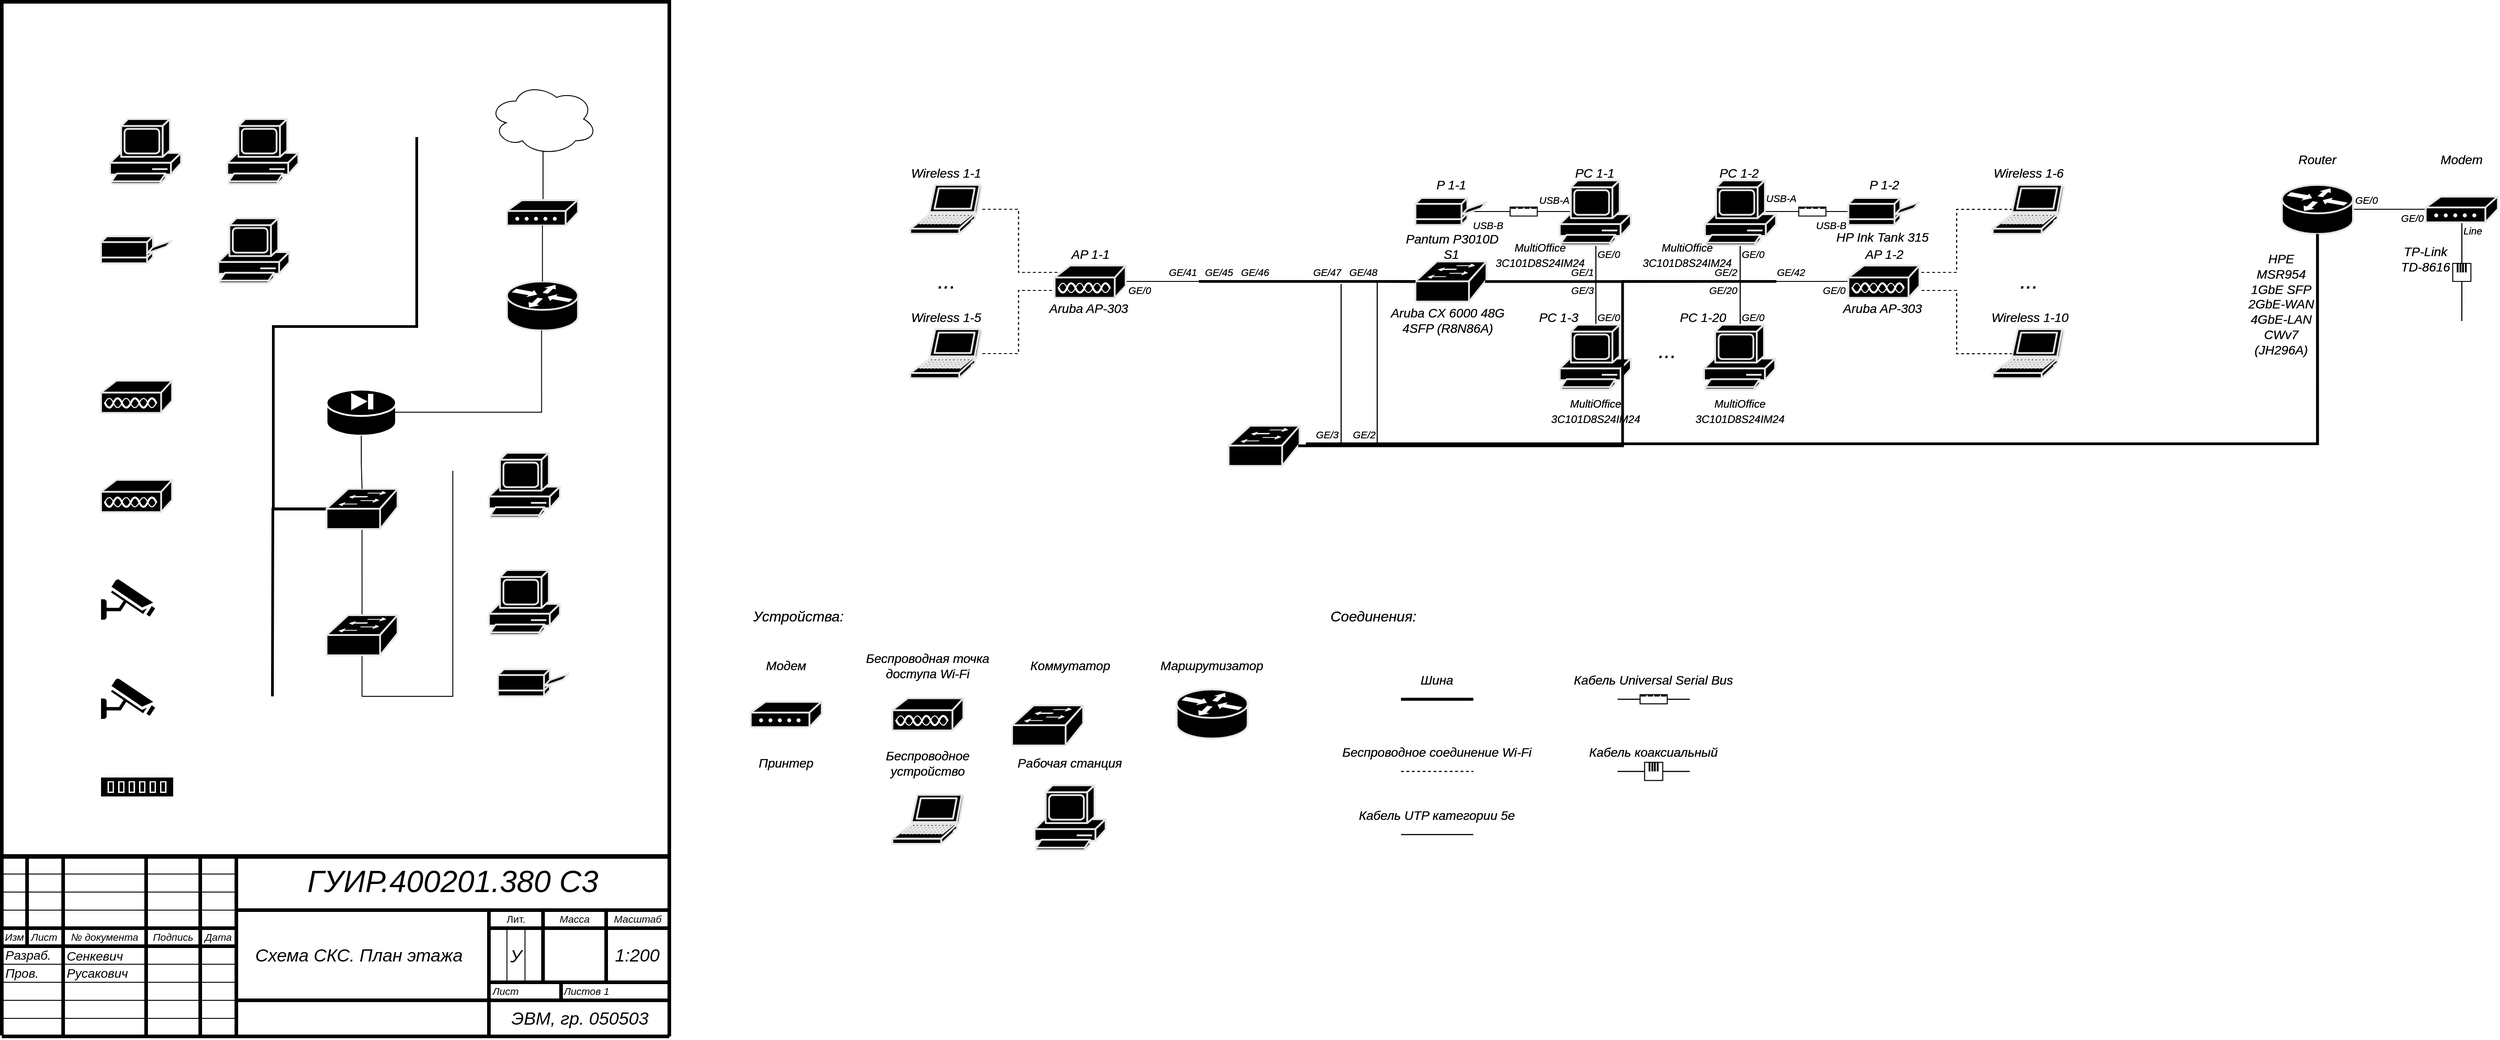 <mxfile version="22.1.2" type="device">
  <diagram name="План этажа" id="АЛУ_а4">
    <mxGraphModel dx="1671" dy="-194" grid="1" gridSize="10" guides="0" tooltips="1" connect="1" arrows="1" fold="1" page="1" pageScale="1" pageWidth="827" pageHeight="1169" background="none" math="0" shadow="0">
      <root>
        <mxCell id="0" />
        <mxCell id="1" style="locked=1;" parent="0" />
        <mxCell id="aFtEZMVyqw2GVVvH-SNo-197" value="" style="group;movable=0;resizable=0;rotatable=0;deletable=0;editable=0;locked=1;connectable=0;" parent="1" vertex="1" connectable="0">
          <mxGeometry x="80" y="1180" width="740" height="948" as="geometry" />
        </mxCell>
        <UserObject label="" tags="Фон" id="21">
          <mxCell style="vsdxID=47;fillColor=none;gradientColor=none;shape=stencil(nZBLDoAgDERP0z3SIyjew0SURgSD+Lu9kMZoXLhwN9O+tukAlrNpJg1SzDH4QW/URgNYgZTkjA4UkwJUgGXng+6DX1zLfmoymdXo17xh5zmRJ6Q42BWCfc2oJfdAr+Yv+AP9Cb7OJ3H/2JG1HNGz/84klThPVCc=);strokeColor=#000000;strokeWidth=4;points=[];labelBackgroundColor=none;rounded=0;html=1;whiteSpace=wrap;movable=0;resizable=0;rotatable=0;deletable=0;editable=0;locked=1;connectable=0;" parent="aFtEZMVyqw2GVVvH-SNo-197" vertex="1">
            <mxGeometry width="740" height="948" as="geometry" />
          </mxCell>
        </UserObject>
        <UserObject label="" tags="Фон" id="2">
          <mxCell style="vsdxID=2;fillColor=#FFFFFF;gradientColor=none;shape=stencil(nY9LDoAgDERP0z3SI/i5BwkoRAUC+Lu9kGo0Lt3NtK/tFLCOWngFnMUU3Kg2I5MGbIBzY7UKJmUF2ALWvQtqCG6xkrwXhSxqdmvZsNNcxViZ4ewgT64jdDL2hf4E7wsXmsWThd549765c4l+xvYE);strokeColor=#000000;strokeWidth=4;spacingTop=-1;spacingBottom=-1;spacingLeft=-1;spacingRight=-1;points=[];labelBackgroundColor=#ffffff;rounded=0;html=1;whiteSpace=wrap;movable=0;resizable=0;rotatable=0;deletable=0;editable=0;locked=1;connectable=0;" parent="1" vertex="1">
            <mxGeometry x="80" y="2127" width="740" height="199" as="geometry" />
          </mxCell>
        </UserObject>
        <UserObject label="" tags="Фон" id="24">
          <mxCell style="vsdxID=3;edgeStyle=none;startArrow=none;endArrow=none;startSize=5;endSize=5;strokeWidth=4;strokeColor=#000000;spacingTop=-1;spacingBottom=-1;spacingLeft=-1;spacingRight=-1;verticalAlign=middle;html=1;labelBackgroundColor=#ffffff;rounded=0;movable=0;resizable=0;rotatable=0;deletable=0;editable=0;locked=1;connectable=0;" parent="1" edge="1">
            <mxGeometry relative="1" as="geometry">
              <Array as="points" />
              <mxPoint x="820" y="2187" as="sourcePoint" />
              <mxPoint x="340" y="2187" as="targetPoint" />
            </mxGeometry>
          </mxCell>
        </UserObject>
        <UserObject label="" tags="Фон" id="25">
          <mxCell style="vsdxID=4;edgeStyle=none;startArrow=none;endArrow=none;startSize=5;endSize=5;strokeWidth=4;strokeColor=#000000;spacingTop=-1;spacingBottom=-1;spacingLeft=-1;spacingRight=-1;verticalAlign=middle;html=1;labelBackgroundColor=#ffffff;rounded=0;movable=0;resizable=0;rotatable=0;deletable=0;editable=0;locked=1;connectable=0;" parent="1" edge="1">
            <mxGeometry relative="1" as="geometry">
              <Array as="points" />
              <mxPoint x="340" y="2127" as="sourcePoint" />
              <mxPoint x="340" y="2327" as="targetPoint" />
            </mxGeometry>
          </mxCell>
        </UserObject>
        <UserObject label="" tags="Фон" id="26">
          <mxCell style="vsdxID=5;edgeStyle=none;startArrow=none;endArrow=none;startSize=5;endSize=5;strokeWidth=4;strokeColor=#000000;spacingTop=-1;spacingBottom=-1;spacingLeft=-1;spacingRight=-1;verticalAlign=middle;html=1;labelBackgroundColor=#ffffff;rounded=0;movable=0;resizable=0;rotatable=0;deletable=0;editable=0;locked=1;connectable=0;" parent="1" edge="1">
            <mxGeometry relative="1" as="geometry">
              <Array as="points" />
              <mxPoint x="820" y="2287" as="sourcePoint" />
              <mxPoint x="340" y="2287" as="targetPoint" />
            </mxGeometry>
          </mxCell>
        </UserObject>
        <UserObject label="" tags="Фон" id="27">
          <mxCell style="vsdxID=6;edgeStyle=none;startArrow=none;endArrow=none;startSize=5;endSize=5;strokeWidth=4;strokeColor=#000000;spacingTop=-1;spacingBottom=-1;spacingLeft=-1;spacingRight=-1;verticalAlign=middle;html=1;labelBackgroundColor=#ffffff;rounded=0;movable=0;resizable=0;rotatable=0;deletable=0;editable=0;locked=1;connectable=0;" parent="1" edge="1">
            <mxGeometry relative="1" as="geometry">
              <Array as="points" />
              <mxPoint x="620" y="2187" as="sourcePoint" />
              <mxPoint x="620" y="2327" as="targetPoint" />
            </mxGeometry>
          </mxCell>
        </UserObject>
        <UserObject label="" tags="Фон" id="28">
          <mxCell style="vsdxID=7;edgeStyle=none;startArrow=none;endArrow=none;startSize=5;endSize=5;strokeWidth=4;strokeColor=#000000;spacingTop=-1;spacingBottom=-1;spacingLeft=-1;spacingRight=-1;verticalAlign=middle;html=1;labelBackgroundColor=#ffffff;rounded=0;movable=0;resizable=0;rotatable=0;deletable=0;editable=0;locked=1;connectable=0;" parent="1" edge="1">
            <mxGeometry relative="1" as="geometry">
              <mxPoint as="offset" />
              <Array as="points" />
              <mxPoint x="620" y="2207" as="sourcePoint" />
              <mxPoint x="820" y="2207" as="targetPoint" />
            </mxGeometry>
          </mxCell>
        </UserObject>
        <UserObject label="" tags="Фон" id="29">
          <mxCell style="vsdxID=8;edgeStyle=none;startArrow=none;endArrow=none;startSize=5;endSize=5;strokeWidth=4;strokeColor=#000000;spacingTop=-1;spacingBottom=-1;spacingLeft=-1;spacingRight=-1;verticalAlign=middle;html=1;labelBackgroundColor=#ffffff;rounded=0;movable=0;resizable=0;rotatable=0;deletable=0;editable=0;locked=1;connectable=0;" parent="1" edge="1">
            <mxGeometry relative="1" as="geometry">
              <mxPoint as="offset" />
              <Array as="points" />
              <mxPoint x="620" y="2267" as="sourcePoint" />
              <mxPoint x="820" y="2267" as="targetPoint" />
            </mxGeometry>
          </mxCell>
        </UserObject>
        <UserObject label="" tags="Фон" id="30">
          <mxCell style="vsdxID=9;edgeStyle=none;startArrow=none;endArrow=none;startSize=5;endSize=5;strokeWidth=4;strokeColor=#000000;spacingTop=-1;spacingBottom=-1;spacingLeft=-1;spacingRight=-1;verticalAlign=middle;html=1;labelBackgroundColor=#ffffff;rounded=0;movable=0;resizable=0;rotatable=0;deletable=0;editable=0;locked=1;connectable=0;" parent="1" edge="1">
            <mxGeometry relative="1" as="geometry">
              <Array as="points" />
              <mxPoint x="680" y="2187" as="sourcePoint" />
              <mxPoint x="680" y="2267" as="targetPoint" />
            </mxGeometry>
          </mxCell>
        </UserObject>
        <UserObject label="" tags="Фон" id="31">
          <mxCell style="vsdxID=10;edgeStyle=none;startArrow=none;endArrow=none;startSize=5;endSize=5;strokeColor=#000000;spacingTop=-1;spacingBottom=-1;spacingLeft=-1;spacingRight=-1;verticalAlign=middle;html=1;labelBackgroundColor=#ffffff;rounded=0;movable=0;resizable=0;rotatable=0;deletable=0;editable=0;locked=1;connectable=0;" parent="1" edge="1">
            <mxGeometry relative="1" as="geometry">
              <Array as="points" />
              <mxPoint x="640" y="2207" as="sourcePoint" />
              <mxPoint x="640" y="2267" as="targetPoint" />
            </mxGeometry>
          </mxCell>
        </UserObject>
        <UserObject label="" tags="Фон" id="32">
          <mxCell style="vsdxID=11;edgeStyle=none;startArrow=none;endArrow=none;startSize=5;endSize=5;strokeColor=#000000;spacingTop=-1;spacingBottom=-1;spacingLeft=-1;spacingRight=-1;verticalAlign=middle;html=1;labelBackgroundColor=#ffffff;rounded=0;movable=0;resizable=0;rotatable=0;deletable=0;editable=0;locked=1;connectable=0;" parent="1" edge="1">
            <mxGeometry relative="1" as="geometry">
              <Array as="points" />
              <mxPoint x="660" y="2207" as="sourcePoint" />
              <mxPoint x="660" y="2267" as="targetPoint" />
            </mxGeometry>
          </mxCell>
        </UserObject>
        <UserObject label="" tags="Фон" id="33">
          <mxCell style="vsdxID=12;edgeStyle=none;startArrow=none;endArrow=none;startSize=5;endSize=5;strokeWidth=4;strokeColor=#000000;spacingTop=-1;spacingBottom=-1;spacingLeft=-1;spacingRight=-1;verticalAlign=middle;html=1;labelBackgroundColor=#ffffff;rounded=0;movable=0;resizable=0;rotatable=0;deletable=0;editable=0;locked=1;connectable=0;" parent="1" edge="1">
            <mxGeometry relative="1" as="geometry">
              <Array as="points" />
              <mxPoint x="700" y="2267" as="sourcePoint" />
              <mxPoint x="700" y="2287" as="targetPoint" />
            </mxGeometry>
          </mxCell>
        </UserObject>
        <UserObject label="" tags="Фон" id="34">
          <mxCell style="vsdxID=13;edgeStyle=none;startArrow=none;endArrow=none;startSize=5;endSize=5;strokeWidth=4;strokeColor=#000000;spacingTop=-1;spacingBottom=-1;spacingLeft=-1;spacingRight=-1;verticalAlign=middle;html=1;labelBackgroundColor=#ffffff;rounded=0;movable=0;resizable=0;rotatable=0;deletable=0;editable=0;locked=1;connectable=0;" parent="1" edge="1">
            <mxGeometry relative="1" as="geometry">
              <Array as="points" />
              <mxPoint x="750" y="2187" as="sourcePoint" />
              <mxPoint x="750" y="2267" as="targetPoint" />
            </mxGeometry>
          </mxCell>
        </UserObject>
        <UserObject label="" tags="Фон" id="35">
          <mxCell style="vsdxID=14;edgeStyle=none;startArrow=none;endArrow=none;startSize=5;endSize=5;strokeWidth=4;strokeColor=#000000;spacingTop=-1;spacingBottom=-1;spacingLeft=-1;spacingRight=-1;verticalAlign=middle;html=1;labelBackgroundColor=#ffffff;rounded=0;movable=0;resizable=0;rotatable=0;deletable=0;editable=0;locked=1;connectable=0;" parent="1" edge="1">
            <mxGeometry relative="1" as="geometry">
              <Array as="points" />
              <mxPoint x="300" y="2127" as="sourcePoint" />
              <mxPoint x="300" y="2327" as="targetPoint" />
            </mxGeometry>
          </mxCell>
        </UserObject>
        <UserObject label="" tags="Фон" id="36">
          <mxCell style="vsdxID=15;edgeStyle=none;startArrow=none;endArrow=none;startSize=5;endSize=5;strokeWidth=4;strokeColor=#000000;spacingTop=-1;spacingBottom=-1;spacingLeft=-1;spacingRight=-1;verticalAlign=middle;html=1;labelBackgroundColor=#ffffff;rounded=0;movable=0;resizable=0;rotatable=0;deletable=0;editable=0;locked=1;connectable=0;" parent="1" edge="1">
            <mxGeometry relative="1" as="geometry">
              <Array as="points" />
              <mxPoint x="240" y="2127" as="sourcePoint" />
              <mxPoint x="240" y="2327" as="targetPoint" />
            </mxGeometry>
          </mxCell>
        </UserObject>
        <UserObject label="" tags="Фон" id="37">
          <mxCell style="vsdxID=16;edgeStyle=none;startArrow=none;endArrow=none;startSize=5;endSize=5;strokeWidth=4;strokeColor=#000000;spacingTop=-1;spacingBottom=-1;spacingLeft=-1;spacingRight=-1;verticalAlign=middle;html=1;labelBackgroundColor=#ffffff;rounded=0;movable=0;resizable=0;rotatable=0;deletable=0;editable=0;locked=1;connectable=0;" parent="1" edge="1">
            <mxGeometry relative="1" as="geometry">
              <Array as="points" />
              <mxPoint x="148" y="2127" as="sourcePoint" />
              <mxPoint x="148" y="2327" as="targetPoint" />
            </mxGeometry>
          </mxCell>
        </UserObject>
        <UserObject label="" tags="Фон" id="38">
          <mxCell style="vsdxID=17;edgeStyle=none;startArrow=none;endArrow=none;startSize=5;endSize=5;strokeColor=#000000;spacingTop=-1;spacingBottom=-1;spacingLeft=-1;spacingRight=-1;verticalAlign=middle;html=1;labelBackgroundColor=#ffffff;rounded=0;movable=0;resizable=0;rotatable=0;deletable=0;editable=0;locked=1;connectable=0;" parent="1" edge="1">
            <mxGeometry relative="1" as="geometry">
              <mxPoint as="offset" />
              <Array as="points" />
              <mxPoint x="80" y="2147" as="sourcePoint" />
              <mxPoint x="340" y="2147" as="targetPoint" />
            </mxGeometry>
          </mxCell>
        </UserObject>
        <UserObject label="" tags="Фон" id="39">
          <mxCell style="vsdxID=18;edgeStyle=none;startArrow=none;endArrow=none;startSize=5;endSize=5;strokeColor=#000000;spacingTop=-1;spacingBottom=-1;spacingLeft=-1;spacingRight=-1;verticalAlign=middle;html=1;labelBackgroundColor=#ffffff;rounded=0;movable=0;resizable=0;rotatable=0;deletable=0;editable=0;locked=1;connectable=0;" parent="1" edge="1">
            <mxGeometry relative="1" as="geometry">
              <mxPoint as="offset" />
              <Array as="points" />
              <mxPoint x="80" y="2167" as="sourcePoint" />
              <mxPoint x="340" y="2167" as="targetPoint" />
            </mxGeometry>
          </mxCell>
        </UserObject>
        <UserObject label="" tags="Фон" id="40">
          <mxCell style="vsdxID=19;edgeStyle=none;startArrow=none;endArrow=none;startSize=5;endSize=5;strokeColor=#000000;spacingTop=-1;spacingBottom=-1;spacingLeft=-1;spacingRight=-1;verticalAlign=middle;html=1;labelBackgroundColor=#ffffff;rounded=0;movable=0;resizable=0;rotatable=0;deletable=0;editable=0;locked=1;connectable=0;" parent="1" edge="1">
            <mxGeometry relative="1" as="geometry">
              <mxPoint as="offset" />
              <Array as="points" />
              <mxPoint x="80" y="2187" as="sourcePoint" />
              <mxPoint x="340" y="2187" as="targetPoint" />
            </mxGeometry>
          </mxCell>
        </UserObject>
        <UserObject label="" tags="Фон" id="41">
          <mxCell style="vsdxID=20;edgeStyle=none;startArrow=none;endArrow=none;startSize=5;endSize=5;strokeWidth=4;strokeColor=#000000;spacingTop=-1;spacingBottom=-1;spacingLeft=-1;spacingRight=-1;verticalAlign=middle;html=1;labelBackgroundColor=#ffffff;rounded=0;movable=0;resizable=0;rotatable=0;deletable=0;editable=0;locked=1;connectable=0;" parent="1" edge="1">
            <mxGeometry relative="1" as="geometry">
              <mxPoint as="offset" />
              <Array as="points" />
              <mxPoint x="80" y="2207" as="sourcePoint" />
              <mxPoint x="340" y="2207" as="targetPoint" />
            </mxGeometry>
          </mxCell>
        </UserObject>
        <UserObject label="" tags="Фон" id="42">
          <mxCell style="vsdxID=21;edgeStyle=none;startArrow=none;endArrow=none;startSize=5;endSize=5;strokeWidth=4;strokeColor=#000000;spacingTop=-1;spacingBottom=-1;spacingLeft=-1;spacingRight=-1;verticalAlign=middle;html=1;labelBackgroundColor=#ffffff;rounded=0;movable=0;resizable=0;rotatable=0;deletable=0;editable=0;locked=1;connectable=0;" parent="1" edge="1">
            <mxGeometry relative="1" as="geometry">
              <mxPoint as="offset" />
              <Array as="points" />
              <mxPoint x="80" y="2227" as="sourcePoint" />
              <mxPoint x="340" y="2227" as="targetPoint" />
            </mxGeometry>
          </mxCell>
        </UserObject>
        <UserObject label="" tags="Фон" id="43">
          <mxCell style="vsdxID=22;edgeStyle=none;startArrow=none;endArrow=none;startSize=5;endSize=5;strokeColor=#000000;spacingTop=-1;spacingBottom=-1;spacingLeft=-1;spacingRight=-1;verticalAlign=middle;html=1;labelBackgroundColor=#ffffff;rounded=0;movable=0;resizable=0;rotatable=0;deletable=0;editable=0;locked=1;connectable=0;" parent="1" edge="1">
            <mxGeometry relative="1" as="geometry">
              <mxPoint as="offset" />
              <Array as="points" />
              <mxPoint x="80" y="2247" as="sourcePoint" />
              <mxPoint x="340" y="2247" as="targetPoint" />
            </mxGeometry>
          </mxCell>
        </UserObject>
        <UserObject label="" tags="Фон" id="44">
          <mxCell style="vsdxID=23;edgeStyle=none;startArrow=none;endArrow=none;startSize=5;endSize=5;strokeColor=#000000;spacingTop=-1;spacingBottom=-1;spacingLeft=-1;spacingRight=-1;verticalAlign=middle;html=1;labelBackgroundColor=#ffffff;rounded=0;movable=0;resizable=0;rotatable=0;deletable=0;editable=0;locked=1;connectable=0;" parent="1" edge="1">
            <mxGeometry relative="1" as="geometry">
              <mxPoint as="offset" />
              <Array as="points" />
              <mxPoint x="80" y="2267" as="sourcePoint" />
              <mxPoint x="340" y="2267" as="targetPoint" />
            </mxGeometry>
          </mxCell>
        </UserObject>
        <UserObject label="" tags="Фон" id="45">
          <mxCell style="vsdxID=24;edgeStyle=none;startArrow=none;endArrow=none;startSize=5;endSize=5;strokeColor=#000000;spacingTop=-1;spacingBottom=-1;spacingLeft=-1;spacingRight=-1;verticalAlign=middle;html=1;labelBackgroundColor=#ffffff;rounded=0;movable=0;resizable=0;rotatable=0;deletable=0;editable=0;locked=1;connectable=0;" parent="1" edge="1">
            <mxGeometry relative="1" as="geometry">
              <mxPoint as="offset" />
              <Array as="points" />
              <mxPoint x="80" y="2287" as="sourcePoint" />
              <mxPoint x="340" y="2287" as="targetPoint" />
            </mxGeometry>
          </mxCell>
        </UserObject>
        <UserObject label="" tags="Фон" id="46">
          <mxCell style="vsdxID=25;edgeStyle=none;startArrow=none;endArrow=none;startSize=5;endSize=5;strokeColor=#000000;spacingTop=-1;spacingBottom=-1;spacingLeft=-1;spacingRight=-1;verticalAlign=middle;html=1;labelBackgroundColor=#ffffff;rounded=0;movable=0;resizable=0;rotatable=0;deletable=0;editable=0;locked=1;connectable=0;" parent="1" edge="1">
            <mxGeometry relative="1" as="geometry">
              <mxPoint as="offset" />
              <Array as="points" />
              <mxPoint x="80" y="2307" as="sourcePoint" />
              <mxPoint x="340" y="2307" as="targetPoint" />
            </mxGeometry>
          </mxCell>
        </UserObject>
        <UserObject label="" tags="Фон" id="47">
          <mxCell style="vsdxID=26;edgeStyle=none;startArrow=none;endArrow=none;startSize=5;endSize=5;strokeColor=#000000;spacingTop=-1;spacingBottom=-1;spacingLeft=-1;spacingRight=-1;verticalAlign=middle;html=1;labelBackgroundColor=#ffffff;rounded=0;movable=0;resizable=0;rotatable=0;deletable=0;editable=0;locked=1;connectable=0;" parent="1" edge="1">
            <mxGeometry relative="1" as="geometry">
              <mxPoint as="offset" />
              <Array as="points" />
              <mxPoint x="80" y="2327" as="sourcePoint" />
              <mxPoint x="340" y="2327" as="targetPoint" />
            </mxGeometry>
          </mxCell>
        </UserObject>
        <UserObject label="" tags="Фон" id="48">
          <mxCell style="vsdxID=27;edgeStyle=none;startArrow=none;endArrow=none;startSize=5;endSize=5;strokeWidth=4;strokeColor=#000000;spacingTop=-1;spacingBottom=-1;spacingLeft=-1;spacingRight=-1;verticalAlign=middle;html=1;labelBackgroundColor=#ffffff;rounded=0;movable=0;resizable=0;rotatable=0;deletable=0;editable=0;locked=1;connectable=0;" parent="1" edge="1">
            <mxGeometry relative="1" as="geometry">
              <Array as="points" />
              <mxPoint x="108" y="2127" as="sourcePoint" />
              <mxPoint x="108" y="2227" as="targetPoint" />
            </mxGeometry>
          </mxCell>
        </UserObject>
        <UserObject label="&lt;div style=&quot;font-size: 1px&quot;&gt;&lt;font style=&quot;font-size:11.29px;font-family:Arial;color:#000000;direction:ltr;letter-spacing:0px;line-height:120%;opacity:1&quot;&gt;&lt;i&gt;№ документа&lt;br/&gt;&lt;/i&gt;&lt;/font&gt;&lt;/div&gt;" tags="Фон" id="3">
          <mxCell style="verticalAlign=middle;align=center;overflow=width;vsdxID=28;fillColor=none;gradientColor=none;shape=stencil(nZBLDoAgDERP0z3SIyjew0SURgSD+Lu9kMZoXLhwN9O+tukAlrNpJg1SzDH4QW/URgNYgZTkjA4UkwJUgGXng+6DX1zLfmoymdXo17xh5zmRJ6Q42BWCfc2oJfdAr+Yv+AP9Cb7OJ3H/2JG1HNGz/84klThPVCc=);strokeColor=none;strokeWidth=4;spacingTop=-1;spacingBottom=-1;spacingLeft=-1;spacingRight=-1;points=[];labelBackgroundColor=none;rounded=0;html=1;whiteSpace=wrap;movable=0;resizable=0;rotatable=0;deletable=0;editable=0;locked=1;connectable=0;" parent="1" vertex="1">
            <mxGeometry x="150" y="2209" width="88" height="16" as="geometry" />
          </mxCell>
        </UserObject>
        <UserObject label="&lt;div style=&quot;font-size: 1px&quot;&gt;&lt;font style=&quot;font-size:11.29px;font-family:Arial;color:#000000;direction:ltr;letter-spacing:0px;line-height:120%;opacity:1&quot;&gt;&lt;i&gt;Подпись&lt;br/&gt;&lt;/i&gt;&lt;/font&gt;&lt;/div&gt;" tags="Фон" id="4">
          <mxCell style="verticalAlign=middle;align=center;overflow=width;vsdxID=29;fillColor=none;gradientColor=none;shape=stencil(nZBLDoAgDERP0z3SIyjew0SURgSD+Lu9kMZoXLhwN9O+tukAlrNpJg1SzDH4QW/URgNYgZTkjA4UkwJUgGXng+6DX1zLfmoymdXo17xh5zmRJ6Q42BWCfc2oJfdAr+Yv+AP9Cb7OJ3H/2JG1HNGz/84klThPVCc=);strokeColor=none;strokeWidth=4;spacingTop=-1;spacingBottom=-1;spacingLeft=-1;spacingRight=-1;points=[];labelBackgroundColor=none;rounded=0;html=1;whiteSpace=wrap;movable=0;resizable=0;rotatable=0;deletable=0;editable=0;locked=1;connectable=0;" parent="1" vertex="1">
            <mxGeometry x="242" y="2209" width="56" height="16" as="geometry" />
          </mxCell>
        </UserObject>
        <UserObject label="&lt;div style=&quot;font-size: 1px&quot;&gt;&lt;font style=&quot;font-size:11.29px;font-family:Arial;color:#000000;direction:ltr;letter-spacing:0px;line-height:120%;opacity:1&quot;&gt;&lt;i&gt;Дата&lt;br/&gt;&lt;/i&gt;&lt;/font&gt;&lt;/div&gt;" tags="Фон" id="5">
          <mxCell style="verticalAlign=middle;align=center;overflow=width;vsdxID=30;fillColor=none;gradientColor=none;shape=stencil(nZBLDoAgDERP0z3SIyjew0SURgSD+Lu9kMZoXLhwN9O+tukAlrNpJg1SzDH4QW/URgNYgZTkjA4UkwJUgGXng+6DX1zLfmoymdXo17xh5zmRJ6Q42BWCfc2oJfdAr+Yv+AP9Cb7OJ3H/2JG1HNGz/84klThPVCc=);strokeColor=none;strokeWidth=4;spacingTop=-1;spacingBottom=-1;spacingLeft=-1;spacingRight=-1;points=[];labelBackgroundColor=none;rounded=0;html=1;whiteSpace=wrap;movable=0;resizable=0;rotatable=0;deletable=0;editable=0;locked=1;connectable=0;" parent="1" vertex="1">
            <mxGeometry x="302" y="2209" width="36" height="16" as="geometry" />
          </mxCell>
        </UserObject>
        <UserObject label="&lt;div style=&quot;font-size: 1px&quot;&gt;&lt;font style=&quot;font-size:11.29px;font-family:Arial;color:#000000;direction:ltr;letter-spacing:0px;line-height:120%;opacity:1&quot;&gt;Лит.&lt;br/&gt;&lt;/font&gt;&lt;/div&gt;" tags="Фон" id="6">
          <mxCell style="verticalAlign=middle;align=center;overflow=width;vsdxID=31;fillColor=none;gradientColor=none;shape=stencil(nZBLDoAgDERP0z3SIyjew0SURgSD+Lu9kMZoXLhwN9O+tukAlrNpJg1SzDH4QW/URgNYgZTkjA4UkwJUgGXng+6DX1zLfmoymdXo17xh5zmRJ6Q42BWCfc2oJfdAr+Yv+AP9Cb7OJ3H/2JG1HNGz/84klThPVCc=);strokeColor=none;strokeWidth=4;spacingTop=-1;spacingBottom=-1;spacingLeft=-1;spacingRight=-1;points=[];labelBackgroundColor=none;rounded=0;html=1;whiteSpace=wrap;movable=0;resizable=0;rotatable=0;deletable=0;editable=0;locked=1;connectable=0;" parent="1" vertex="1">
            <mxGeometry x="622" y="2189" width="56" height="16" as="geometry" />
          </mxCell>
        </UserObject>
        <UserObject label="&lt;div style=&quot;font-size: 1px&quot;&gt;&lt;font style=&quot;font-size:11.29px;font-family:Arial;color:#000000;direction:ltr;letter-spacing:0px;line-height:120%;opacity:1&quot;&gt;&lt;i&gt;Масса&lt;br/&gt;&lt;/i&gt;&lt;/font&gt;&lt;/div&gt;" tags="Фон" id="7">
          <mxCell style="verticalAlign=middle;align=center;overflow=width;vsdxID=32;fillColor=none;gradientColor=none;shape=stencil(nZBLDoAgDERP0z3SIyjew0SURgSD+Lu9kMZoXLhwN9O+tukAlrNpJg1SzDH4QW/URgNYgZTkjA4UkwJUgGXng+6DX1zLfmoymdXo17xh5zmRJ6Q42BWCfc2oJfdAr+Yv+AP9Cb7OJ3H/2JG1HNGz/84klThPVCc=);strokeColor=none;strokeWidth=4;spacingTop=-1;spacingBottom=-1;spacingLeft=-1;spacingRight=-1;points=[];labelBackgroundColor=none;rounded=0;html=1;whiteSpace=wrap;movable=0;resizable=0;rotatable=0;deletable=0;editable=0;locked=1;connectable=0;" parent="1" vertex="1">
            <mxGeometry x="682" y="2189" width="66" height="16" as="geometry" />
          </mxCell>
        </UserObject>
        <UserObject label="&lt;div style=&quot;font-size: 1px&quot;&gt;&lt;font style=&quot;font-size:11.29px;font-family:Arial;color:#000000;direction:ltr;letter-spacing:0px;line-height:120%;opacity:1&quot;&gt;&lt;i&gt;Масштаб&lt;br/&gt;&lt;/i&gt;&lt;/font&gt;&lt;/div&gt;" tags="Фон" id="8">
          <mxCell style="verticalAlign=middle;align=center;overflow=width;vsdxID=33;fillColor=none;gradientColor=none;shape=stencil(nZBLDoAgDERP0z3SIyjew0SURgSD+Lu9kMZoXLhwN9O+tukAlrNpJg1SzDH4QW/URgNYgZTkjA4UkwJUgGXng+6DX1zLfmoymdXo17xh5zmRJ6Q42BWCfc2oJfdAr+Yv+AP9Cb7OJ3H/2JG1HNGz/84klThPVCc=);strokeColor=none;strokeWidth=4;spacingTop=-1;spacingBottom=-1;spacingLeft=-1;spacingRight=-1;points=[];labelBackgroundColor=none;rounded=0;html=1;whiteSpace=wrap;movable=0;resizable=0;rotatable=0;deletable=0;editable=0;locked=1;connectable=0;" parent="1" vertex="1">
            <mxGeometry x="752" y="2189" width="66" height="16" as="geometry" />
          </mxCell>
        </UserObject>
        <UserObject label="&lt;div style=&quot;font-size: 1px&quot;&gt;&lt;p style=&quot;text-align:center;margin-left:0;margin-right:0;margin-top:0px;margin-bottom:0px;text-indent:0;vertical-align:middle;direction:rtl;&quot;&gt;&lt;font style=&quot;font-size:33.87px;font-family:Arial;color:#000000;direction:ltr;letter-spacing:0px;line-height:120%;opacity:1&quot;&gt;&lt;i&gt;ГУИР.400201.380 С3&lt;br&gt;&lt;/i&gt;&lt;/font&gt;&lt;/p&gt;&lt;/div&gt;" tags="Фон" id="9">
          <mxCell style="verticalAlign=middle;align=center;overflow=width;vsdxID=34;fillColor=none;gradientColor=none;shape=stencil(nZBLDoAgDERP0z3SIyjew0SURgSD+Lu9kMZoXLhwN9O+tukAlrNpJg1SzDH4QW/URgNYgZTkjA4UkwJUgGXng+6DX1zLfmoymdXo17xh5zmRJ6Q42BWCfc2oJfdAr+Yv+AP9Cb7OJ3H/2JG1HNGz/84klThPVCc=);strokeColor=none;spacingTop=-1;spacingBottom=-1;spacingLeft=-1;spacingRight=-1;points=[];labelBackgroundColor=none;rounded=0;html=1;whiteSpace=wrap;movable=0;resizable=0;rotatable=0;deletable=0;editable=0;locked=1;connectable=0;" parent="1" vertex="1">
            <mxGeometry x="341" y="2125" width="478" height="60" as="geometry" />
          </mxCell>
        </UserObject>
        <UserObject label="&lt;div style=&quot;font-size: 1px&quot;&gt;&lt;p style=&quot;text-align:left;margin-left:0;margin-right:0;margin-top:0px;margin-bottom:0px;text-indent:0;vertical-align:middle;direction:ltr;&quot;&gt;&lt;font style=&quot;font-size:11.29px;font-family:Arial;color:#000000;direction:ltr;letter-spacing:0px;line-height:120%;opacity:1&quot;&gt;&lt;i&gt;Лист&lt;/i&gt;&lt;/font&gt;&lt;font style=&quot;font-size:11.29px;font-family:Arial;color:#000000;direction:ltr;letter-spacing:0px;line-height:120%;opacity:1&quot;&gt;&lt;i&gt; &lt;/i&gt;&lt;/font&gt;&lt;font style=&quot;font-size:11.29px;font-family:Arial;color:#000000;direction:ltr;letter-spacing:0px;line-height:120%;opacity:1&quot;&gt;&lt;i&gt;&#x9;&lt;br/&gt;&lt;/i&gt;&lt;/font&gt;&lt;/p&gt;&lt;/div&gt;" tags="Фон" id="10">
          <mxCell style="verticalAlign=middle;align=left;overflow=width;vsdxID=35;fillColor=none;gradientColor=none;shape=stencil(nZBLDoAgDERP0z3SIyjew0SURgSD+Lu9kMZoXLhwN9O+tukAlrNpJg1SzDH4QW/URgNYgZTkjA4UkwJUgGXng+6DX1zLfmoymdXo17xh5zmRJ6Q42BWCfc2oJfdAr+Yv+AP9Cb7OJ3H/2JG1HNGz/84klThPVCc=);strokeColor=none;strokeWidth=4;spacingTop=-1;spacingBottom=-1;spacingLeft=-1;spacingRight=-1;points=[];labelBackgroundColor=none;rounded=0;html=1;whiteSpace=wrap;movable=0;resizable=0;rotatable=0;deletable=0;editable=0;locked=1;connectable=0;" parent="1" vertex="1">
            <mxGeometry x="624" y="2269" width="76" height="16" as="geometry" />
          </mxCell>
        </UserObject>
        <UserObject label="&lt;div style=&quot;font-size: 1px&quot;&gt;&lt;p style=&quot;text-align:left;margin-left:0;margin-right:0;margin-top:0px;margin-bottom:0px;text-indent:0;vertical-align:middle;direction:ltr;&quot;&gt;&lt;font style=&quot;font-size:11.29px;font-family:Arial;color:#000000;direction:ltr;letter-spacing:0px;line-height:120%;opacity:1&quot;&gt;&lt;i&gt;Листов             1&lt;/i&gt;&lt;/font&gt;&lt;font style=&quot;font-size:11.29px;font-family:Arial;color:#000000;direction:ltr;letter-spacing:0px;line-height:120%;opacity:1&quot;&gt;&lt;i&gt;&lt;br/&gt;&lt;/i&gt;&lt;/font&gt;&lt;/p&gt;&lt;/div&gt;" tags="Фон" id="11">
          <mxCell style="verticalAlign=middle;align=left;overflow=width;vsdxID=36;fillColor=none;gradientColor=none;shape=stencil(nZBLDoAgDERP0z3SIyjew0SURgSD+Lu9kMZoXLhwN9O+tukAlrNpJg1SzDH4QW/URgNYgZTkjA4UkwJUgGXng+6DX1zLfmoymdXo17xh5zmRJ6Q42BWCfc2oJfdAr+Yv+AP9Cb7OJ3H/2JG1HNGz/84klThPVCc=);strokeColor=none;strokeWidth=4;spacingTop=-1;spacingBottom=-1;spacingLeft=-1;spacingRight=-1;points=[];labelBackgroundColor=none;rounded=0;html=1;whiteSpace=wrap;movable=0;resizable=0;rotatable=0;deletable=0;editable=0;locked=1;connectable=0;" parent="1" vertex="1">
            <mxGeometry x="703" y="2269" width="116" height="16" as="geometry" />
          </mxCell>
        </UserObject>
        <UserObject label="&lt;div style=&quot;font-size: 1px&quot;&gt;&lt;font style=&quot;font-size:19.76px;font-family:Arial;color:#000000;direction:ltr;letter-spacing:0px;line-height:120%;opacity:1&quot;&gt;&lt;i&gt;У&lt;br/&gt;&lt;/i&gt;&lt;/font&gt;&lt;/div&gt;" tags="Фон" id="12">
          <mxCell style="verticalAlign=middle;align=center;overflow=width;vsdxID=37;fillColor=none;gradientColor=none;shape=stencil(nZBLDoAgDERP0z3SIyjew0SURgSD+Lu9kMZoXLhwN9O+tukAlrNpJg1SzDH4QW/URgNYgZTkjA4UkwJUgGXng+6DX1zLfmoymdXo17xh5zmRJ6Q42BWCfc2oJfdAr+Yv+AP9Cb7OJ3H/2JG1HNGz/84klThPVCc=);strokeColor=none;strokeWidth=4;spacingTop=-1;spacingBottom=-1;spacingLeft=-1;spacingRight=-1;points=[];labelBackgroundColor=none;rounded=0;html=1;whiteSpace=wrap;movable=0;resizable=0;rotatable=0;deletable=0;editable=0;locked=1;connectable=0;" parent="1" vertex="1">
            <mxGeometry x="640" y="2218" width="20" height="40" as="geometry" />
          </mxCell>
        </UserObject>
        <UserObject label="&lt;div style=&quot;font-size: 1px&quot;&gt;&lt;font style=&quot;font-size:19.76px;font-family:Arial;color:#000000;direction:ltr;letter-spacing:0px;line-height:120%;opacity:1&quot;&gt;&lt;i&gt;ЭВМ, гр. 050503&lt;br&gt;&lt;/i&gt;&lt;/font&gt;&lt;/div&gt;" tags="Фон" id="13">
          <mxCell style="verticalAlign=middle;align=center;overflow=width;vsdxID=38;fillColor=none;gradientColor=none;shape=stencil(nZBLDoAgDERP0z3SIyjew0SURgSD+Lu9kMZoXLhwN9O+tukAlrNpJg1SzDH4QW/URgNYgZTkjA4UkwJUgGXng+6DX1zLfmoymdXo17xh5zmRJ6Q42BWCfc2oJfdAr+Yv+AP9Cb7OJ3H/2JG1HNGz/84klThPVCc=);strokeColor=none;strokeWidth=4;spacingTop=-1;spacingBottom=-1;spacingLeft=-1;spacingRight=-1;points=[];labelBackgroundColor=none;rounded=0;html=1;whiteSpace=wrap;movable=0;resizable=0;rotatable=0;deletable=0;editable=0;locked=1;connectable=0;" parent="1" vertex="1">
            <mxGeometry x="622" y="2287" width="198" height="40" as="geometry" />
          </mxCell>
        </UserObject>
        <UserObject label="&lt;div style=&quot;font-size: 1px&quot;&gt;&lt;font style=&quot;font-size:11.29px;font-family:Arial;color:#000000;direction:ltr;letter-spacing:0px;line-height:120%;opacity:1&quot;&gt;&lt;i&gt;Изм&lt;br/&gt;&lt;/i&gt;&lt;/font&gt;&lt;/div&gt;" tags="Фон" id="14">
          <mxCell style="verticalAlign=middle;align=center;overflow=width;vsdxID=39;fillColor=none;gradientColor=none;shape=stencil(nZBLDoAgDERP0z3SIyjew0SURgSD+Lu9kMZoXLhwN9O+tukAlrNpJg1SzDH4QW/URgNYgZTkjA4UkwJUgGXng+6DX1zLfmoymdXo17xh5zmRJ6Q42BWCfc2oJfdAr+Yv+AP9Cb7OJ3H/2JG1HNGz/84klThPVCc=);strokeColor=none;strokeWidth=4;spacingTop=-1;spacingBottom=-1;spacingLeft=-1;spacingRight=-1;points=[];labelBackgroundColor=none;rounded=0;html=1;whiteSpace=wrap;movable=0;resizable=0;rotatable=0;deletable=0;editable=0;locked=1;connectable=0;" parent="1" vertex="1">
            <mxGeometry x="80" y="2209" width="28" height="16" as="geometry" />
          </mxCell>
        </UserObject>
        <UserObject label="&lt;div style=&quot;font-size: 1px&quot;&gt;&lt;font style=&quot;font-size:11.29px;font-family:Arial;color:#000000;direction:ltr;letter-spacing:0px;line-height:120%;opacity:1&quot;&gt;&lt;i&gt;Лист&lt;br/&gt;&lt;/i&gt;&lt;/font&gt;&lt;/div&gt;" tags="Фон" id="15">
          <mxCell style="verticalAlign=middle;align=center;overflow=width;vsdxID=40;fillColor=none;gradientColor=none;shape=stencil(nZBLDoAgDERP0z3SIyjew0SURgSD+Lu9kMZoXLhwN9O+tukAlrNpJg1SzDH4QW/URgNYgZTkjA4UkwJUgGXng+6DX1zLfmoymdXo17xh5zmRJ6Q42BWCfc2oJfdAr+Yv+AP9Cb7OJ3H/2JG1HNGz/84klThPVCc=);strokeColor=none;strokeWidth=4;spacingTop=-1;spacingBottom=-1;spacingLeft=-1;spacingRight=-1;points=[];labelBackgroundColor=none;rounded=0;html=1;whiteSpace=wrap;movable=0;resizable=0;rotatable=0;deletable=0;editable=0;locked=1;connectable=0;" parent="1" vertex="1">
            <mxGeometry x="109" y="2209" width="36" height="16" as="geometry" />
          </mxCell>
        </UserObject>
        <UserObject label="&lt;div style=&quot;&quot;&gt;&lt;p style=&quot;text-align: left; margin: 0px; text-indent: 0px; vertical-align: middle; direction: rtl;&quot;&gt;&lt;font style=&quot;font-family: Arial; color: rgb(0, 0, 0); direction: ltr; letter-spacing: 0px; line-height: 120%; opacity: 1;&quot;&gt;&lt;i style=&quot;&quot;&gt;&lt;font style=&quot;font-size: 14px;&quot;&gt;Сенкевич&lt;/font&gt;&lt;br&gt;&lt;/i&gt;&lt;/font&gt;&lt;/p&gt;&lt;/div&gt;" tags="Фон" id="16">
          <mxCell style="verticalAlign=middle;align=right;overflow=width;vsdxID=41;fillColor=none;gradientColor=none;shape=stencil(nZBLDoAgDERP0z3SIyjew0SURgSD+Lu9kMZoXLhwN9O+tukAlrNpJg1SzDH4QW/URgNYgZTkjA4UkwJUgGXng+6DX1zLfmoymdXo17xh5zmRJ6Q42BWCfc2oJfdAr+Yv+AP9Cb7OJ3H/2JG1HNGz/84klThPVCc=);strokeColor=none;strokeWidth=4;spacingTop=-1;spacingBottom=-1;spacingLeft=-1;spacingRight=-1;points=[];labelBackgroundColor=none;rounded=0;html=1;whiteSpace=wrap;movable=0;resizable=0;rotatable=0;deletable=0;editable=0;locked=1;connectable=0;" parent="1" vertex="1">
            <mxGeometry x="152" y="2226" width="120" height="23" as="geometry" />
          </mxCell>
        </UserObject>
        <UserObject label="&lt;div style=&quot;&quot;&gt;&lt;p style=&quot;text-align: left; margin: 0px; text-indent: 0px; vertical-align: middle; direction: rtl;&quot;&gt;&lt;font style=&quot;font-family: Arial; color: rgb(0, 0, 0); direction: ltr; letter-spacing: 0px; line-height: 120%; opacity: 1;&quot;&gt;&lt;i style=&quot;&quot;&gt;&lt;font style=&quot;font-size: 14px;&quot;&gt;Русакович&lt;/font&gt;&lt;br&gt;&lt;/i&gt;&lt;/font&gt;&lt;/p&gt;&lt;/div&gt;" tags="Фон" id="19">
          <mxCell style="verticalAlign=middle;align=center;overflow=width;vsdxID=44;fillColor=none;gradientColor=none;shape=stencil(nZBLDoAgDERP0z3SIyjew0SURgSD+Lu9kMZoXLhwN9O+tukAlrNpJg1SzDH4QW/URgNYgZTkjA4UkwJUgGXng+6DX1zLfmoymdXo17xh5zmRJ6Q42BWCfc2oJfdAr+Yv+AP9Cb7OJ3H/2JG1HNGz/84klThPVCc=);strokeColor=none;strokeWidth=4;spacingTop=-1;spacingBottom=-1;spacingLeft=-1;spacingRight=-1;points=[];labelBackgroundColor=none;rounded=0;html=1;whiteSpace=wrap;movable=0;resizable=0;rotatable=0;deletable=0;editable=0;locked=1;connectable=0;" parent="1" vertex="1">
            <mxGeometry x="152" y="2247" width="86" height="20" as="geometry" />
          </mxCell>
        </UserObject>
        <UserObject label="&lt;div style=&quot;font-size: 1px&quot;&gt;&lt;p style=&quot;text-align:center;margin-left:0;margin-right:0;margin-top:0px;margin-bottom:0px;text-indent:0;vertical-align:middle;direction:rtl;&quot;&gt;&lt;font style=&quot;font-size:19.76px;font-family:Arial;color:#000000;direction:ltr;letter-spacing:0px;line-height:120%;opacity:1&quot;&gt;&lt;i&gt;Схема СКС. План этажа&lt;br/&gt;&lt;/i&gt;&lt;/font&gt;&lt;/p&gt;&lt;/div&gt;" tags="Фон" id="20">
          <mxCell style="verticalAlign=middle;align=center;overflow=width;vsdxID=45;fillColor=none;gradientColor=none;shape=stencil(nZBLDoAgDERP0z3SIyjew0SURgSD+Lu9kMZoXLhwN9O+tukAlrNpJg1SzDH4QW/URgNYgZTkjA4UkwJUgGXng+6DX1zLfmoymdXo17xh5zmRJ6Q42BWCfc2oJfdAr+Yv+AP9Cb7OJ3H/2JG1HNGz/84klThPVCc=);strokeColor=none;spacingTop=-1;spacingBottom=-1;spacingLeft=-1;spacingRight=-1;points=[];labelBackgroundColor=none;rounded=0;html=1;whiteSpace=wrap;movable=0;resizable=0;rotatable=0;deletable=0;editable=0;locked=1;connectable=0;" parent="1" vertex="1">
            <mxGeometry x="340" y="2187" width="272" height="100" as="geometry" />
          </mxCell>
        </UserObject>
        <UserObject label="" tags="Фон" id="49">
          <mxCell style="vsdxID=46;edgeStyle=none;startArrow=none;endArrow=none;startSize=5;endSize=5;strokeWidth=4;spacingTop=0;spacingBottom=0;spacingLeft=0;spacingRight=0;verticalAlign=middle;html=1;labelBackgroundColor=#ffffff;rounded=0;movable=0;resizable=0;rotatable=0;deletable=0;editable=0;locked=1;connectable=0;" parent="1" edge="1">
            <mxGeometry relative="1" as="geometry">
              <Array as="points" />
              <mxPoint x="80" y="2327" as="sourcePoint" />
              <mxPoint x="820" y="2327" as="targetPoint" />
            </mxGeometry>
          </mxCell>
        </UserObject>
        <UserObject label="&lt;div style=&quot;font-size: 1px&quot;&gt;&lt;p style=&quot;text-align:center;margin-left:0;margin-right:0;margin-top:0px;margin-bottom:0px;text-indent:0;vertical-align:middle;direction:rtl;&quot;&gt;&lt;font style=&quot;font-size:19.76px;font-family:Arial;color:#000000;direction:ltr;letter-spacing:0px;line-height:120%;opacity:1&quot;&gt;&lt;i&gt;1:200&lt;br&gt;&lt;/i&gt;&lt;/font&gt;&lt;/p&gt;&lt;/div&gt;" tags="Фон" id="22">
          <mxCell style="verticalAlign=middle;align=center;overflow=width;vsdxID=48;fillColor=none;gradientColor=none;shape=stencil(nZBLDoAgDERP0z3SIyjew0SURgSD+Lu9kMZoXLhwN9O+tukAlrNpJg1SzDH4QW/URgNYgZTkjA4UkwJUgGXng+6DX1zLfmoymdXo17xh5zmRJ6Q42BWCfc2oJfdAr+Yv+AP9Cb7OJ3H/2JG1HNGz/84klThPVCc=);strokeColor=none;strokeWidth=4;spacingTop=-1;spacingBottom=-1;spacingLeft=-1;spacingRight=-1;points=[];labelBackgroundColor=none;rounded=0;html=1;whiteSpace=wrap;movable=0;resizable=0;rotatable=0;deletable=0;editable=0;locked=1;connectable=0;" parent="1" vertex="1">
            <mxGeometry x="752" y="2218" width="65" height="38" as="geometry" />
          </mxCell>
        </UserObject>
        <UserObject label="" tags="Фон" id="23">
          <mxCell style="vsdxID=1;edgeStyle=none;startArrow=none;endArrow=none;startSize=5;endSize=5;strokeWidth=4;spacingTop=0;spacingBottom=0;spacingLeft=0;spacingRight=0;verticalAlign=middle;html=1;labelBackgroundColor=#ffffff;rounded=0;movable=0;resizable=0;rotatable=0;deletable=0;editable=0;locked=1;connectable=0;" parent="1" edge="1">
            <mxGeometry relative="1" as="geometry">
              <Array as="points" />
              <mxPoint x="820" y="2107" as="sourcePoint" />
              <mxPoint x="820" y="2327" as="targetPoint" />
            </mxGeometry>
          </mxCell>
        </UserObject>
        <mxCell id="eBoRxPN_u-8wkZOiGEBF-51" value="&lt;font size=&quot;1&quot; face=&quot;Arial&quot;&gt;&lt;i style=&quot;font-size: 14px;&quot;&gt;Разраб.&lt;/i&gt;&lt;/font&gt;" style="text;strokeColor=none;align=left;fillColor=none;html=1;verticalAlign=middle;whiteSpace=wrap;rounded=0;movable=0;resizable=0;rotatable=0;deletable=0;editable=0;locked=1;connectable=0;" parent="1" vertex="1">
          <mxGeometry x="82" y="2227" width="60" height="20" as="geometry" />
        </mxCell>
        <mxCell id="eBoRxPN_u-8wkZOiGEBF-52" value="&lt;font size=&quot;1&quot; face=&quot;Arial&quot;&gt;&lt;i style=&quot;font-size: 14px;&quot;&gt;Пров.&lt;/i&gt;&lt;/font&gt;" style="text;strokeColor=none;align=left;fillColor=none;html=1;verticalAlign=middle;whiteSpace=wrap;rounded=0;movable=0;resizable=0;rotatable=0;deletable=0;editable=0;locked=1;connectable=0;" parent="1" vertex="1">
          <mxGeometry x="82" y="2247" width="60" height="20" as="geometry" />
        </mxCell>
        <mxCell id="_sERkGHIxASWAdoTfHKY-407" value="схема" parent="0" />
        <mxCell id="_sERkGHIxASWAdoTfHKY-408" value="&lt;span style=&quot;font-size: 11px;&quot;&gt;GE/3&lt;/span&gt;" style="text;html=1;strokeColor=none;fillColor=none;align=right;verticalAlign=middle;whiteSpace=wrap;rounded=0;dashed=1;fillStyle=auto;strokeWidth=2;fontFamily=Arial;fontSize=11;fontStyle=2" vertex="1" parent="_sERkGHIxASWAdoTfHKY-407">
          <mxGeometry x="1524.16" y="1649.68" width="40" height="20" as="geometry" />
        </mxCell>
        <mxCell id="_sERkGHIxASWAdoTfHKY-409" value="&lt;span style=&quot;font-size: 11px;&quot;&gt;GE/2&lt;/span&gt;" style="text;html=1;strokeColor=none;fillColor=none;align=right;verticalAlign=middle;whiteSpace=wrap;rounded=0;dashed=1;fillStyle=auto;strokeWidth=2;fontFamily=Arial;fontSize=11;fontStyle=2" vertex="1" parent="_sERkGHIxASWAdoTfHKY-407">
          <mxGeometry x="1565.16" y="1649.68" width="40" height="20" as="geometry" />
        </mxCell>
        <mxCell id="_sERkGHIxASWAdoTfHKY-410" value="&lt;span style=&quot;font-size: 11px;&quot;&gt;GE/0&lt;/span&gt;" style="text;html=1;strokeColor=none;fillColor=none;align=right;verticalAlign=middle;whiteSpace=wrap;rounded=0;dashed=1;fillStyle=auto;strokeWidth=2;fontFamily=Arial;fontSize=11;fontStyle=2" vertex="1" parent="_sERkGHIxASWAdoTfHKY-407">
          <mxGeometry x="2727.16" y="1410" width="40" height="20" as="geometry" />
        </mxCell>
        <mxCell id="_sERkGHIxASWAdoTfHKY-411" value="&lt;span style=&quot;font-size: 11px;&quot;&gt;GE/48&lt;/span&gt;" style="text;html=1;strokeColor=none;fillColor=none;align=right;verticalAlign=middle;whiteSpace=wrap;rounded=0;dashed=1;fillStyle=auto;strokeWidth=2;fontFamily=Arial;fontSize=11;fontStyle=2" vertex="1" parent="_sERkGHIxASWAdoTfHKY-407">
          <mxGeometry x="1567.16" y="1470" width="40" height="20" as="geometry" />
        </mxCell>
        <mxCell id="_sERkGHIxASWAdoTfHKY-412" value="&lt;span style=&quot;font-size: 11px;&quot;&gt;GE/47&lt;/span&gt;" style="text;html=1;strokeColor=none;fillColor=none;align=right;verticalAlign=middle;whiteSpace=wrap;rounded=0;dashed=1;fillStyle=auto;strokeWidth=2;fontFamily=Arial;fontSize=11;fontStyle=2" vertex="1" parent="_sERkGHIxASWAdoTfHKY-407">
          <mxGeometry x="1527.16" y="1470" width="40" height="20" as="geometry" />
        </mxCell>
        <mxCell id="_sERkGHIxASWAdoTfHKY-413" value="&lt;span style=&quot;font-size: 11px;&quot;&gt;GE/46&lt;/span&gt;" style="text;html=1;strokeColor=none;fillColor=none;align=right;verticalAlign=middle;whiteSpace=wrap;rounded=0;dashed=1;fillStyle=auto;strokeWidth=2;fontFamily=Arial;fontSize=11;fontStyle=2" vertex="1" parent="_sERkGHIxASWAdoTfHKY-407">
          <mxGeometry x="1447.16" y="1470" width="40" height="20" as="geometry" />
        </mxCell>
        <mxCell id="_sERkGHIxASWAdoTfHKY-414" value="&lt;span style=&quot;font-size: 11px;&quot;&gt;GE/0&lt;/span&gt;" style="text;html=1;strokeColor=none;fillColor=none;align=left;verticalAlign=middle;whiteSpace=wrap;rounded=0;dashed=1;fillStyle=auto;strokeWidth=2;fontFamily=Arial;fontSize=11;fontStyle=2" vertex="1" parent="_sERkGHIxASWAdoTfHKY-407">
          <mxGeometry x="2687.16" y="1390" width="40" height="20" as="geometry" />
        </mxCell>
        <mxCell id="_sERkGHIxASWAdoTfHKY-415" value="&lt;span style=&quot;font-size: 11px;&quot;&gt;GE/0&lt;/span&gt;" style="text;html=1;strokeColor=none;fillColor=none;align=left;verticalAlign=middle;whiteSpace=wrap;rounded=0;dashed=1;fillStyle=auto;strokeWidth=2;fontFamily=Arial;fontSize=11;fontStyle=2" vertex="1" parent="_sERkGHIxASWAdoTfHKY-407">
          <mxGeometry x="1847.16" y="1450" width="40" height="20" as="geometry" />
        </mxCell>
        <mxCell id="_sERkGHIxASWAdoTfHKY-416" value="&lt;span style=&quot;font-size: 11px;&quot;&gt;GE/0&lt;/span&gt;" style="text;html=1;strokeColor=none;fillColor=none;align=left;verticalAlign=middle;whiteSpace=wrap;rounded=0;dashed=1;fillStyle=auto;strokeWidth=2;fontFamily=Arial;fontSize=11;fontStyle=2" vertex="1" parent="_sERkGHIxASWAdoTfHKY-407">
          <mxGeometry x="2007.16" y="1450" width="40" height="20" as="geometry" />
        </mxCell>
        <mxCell id="_sERkGHIxASWAdoTfHKY-417" value="&lt;span style=&quot;font-size: 11px;&quot;&gt;GE/1&lt;/span&gt;" style="text;html=1;strokeColor=none;fillColor=none;align=right;verticalAlign=middle;whiteSpace=wrap;rounded=0;dashed=1;fillStyle=auto;strokeWidth=2;fontFamily=Arial;fontSize=11;fontStyle=2" vertex="1" parent="_sERkGHIxASWAdoTfHKY-407">
          <mxGeometry x="1807.16" y="1470" width="40" height="20" as="geometry" />
        </mxCell>
        <mxCell id="_sERkGHIxASWAdoTfHKY-418" value="&lt;span style=&quot;font-size: 11px;&quot;&gt;GE/2&lt;/span&gt;" style="text;html=1;strokeColor=none;fillColor=none;align=right;verticalAlign=middle;whiteSpace=wrap;rounded=0;dashed=1;fillStyle=auto;strokeWidth=2;fontFamily=Arial;fontSize=11;fontStyle=2" vertex="1" parent="_sERkGHIxASWAdoTfHKY-407">
          <mxGeometry x="1966.16" y="1470" width="40" height="20" as="geometry" />
        </mxCell>
        <mxCell id="_sERkGHIxASWAdoTfHKY-419" value="&lt;span style=&quot;font-size: 11px;&quot;&gt;GE/20&lt;/span&gt;" style="text;html=1;strokeColor=none;fillColor=none;align=right;verticalAlign=middle;whiteSpace=wrap;rounded=0;dashed=1;fillStyle=auto;strokeWidth=2;fontFamily=Arial;fontSize=11;fontStyle=2" vertex="1" parent="_sERkGHIxASWAdoTfHKY-407">
          <mxGeometry x="1966.16" y="1490" width="40" height="20" as="geometry" />
        </mxCell>
        <mxCell id="_sERkGHIxASWAdoTfHKY-420" value="&lt;span style=&quot;font-size: 11px;&quot;&gt;GE/3&lt;/span&gt;" style="text;html=1;strokeColor=none;fillColor=none;align=right;verticalAlign=middle;whiteSpace=wrap;rounded=0;dashed=1;fillStyle=auto;strokeWidth=2;fontFamily=Arial;fontSize=11;fontStyle=2" vertex="1" parent="_sERkGHIxASWAdoTfHKY-407">
          <mxGeometry x="1807.16" y="1490" width="40" height="20" as="geometry" />
        </mxCell>
        <mxCell id="_sERkGHIxASWAdoTfHKY-421" value="&lt;span style=&quot;font-size: 11px;&quot;&gt;GE/0&lt;/span&gt;" style="text;html=1;strokeColor=none;fillColor=none;align=right;verticalAlign=middle;whiteSpace=wrap;rounded=0;dashed=1;fillStyle=auto;strokeWidth=2;fontFamily=Arial;fontSize=11;fontStyle=2" vertex="1" parent="_sERkGHIxASWAdoTfHKY-407">
          <mxGeometry x="2086.16" y="1490" width="40" height="20" as="geometry" />
        </mxCell>
        <mxCell id="_sERkGHIxASWAdoTfHKY-422" value="&lt;span style=&quot;font-size: 11px;&quot;&gt;GE/42&lt;/span&gt;" style="text;html=1;strokeColor=none;fillColor=none;align=left;verticalAlign=middle;whiteSpace=wrap;rounded=0;dashed=1;fillStyle=auto;strokeWidth=2;fontFamily=Arial;fontSize=11;fontStyle=2" vertex="1" parent="_sERkGHIxASWAdoTfHKY-407">
          <mxGeometry x="2046.16" y="1470" width="40" height="20" as="geometry" />
        </mxCell>
        <mxCell id="_sERkGHIxASWAdoTfHKY-423" value="&lt;span style=&quot;font-size: 11px;&quot;&gt;GE/0&lt;/span&gt;" style="text;html=1;strokeColor=none;fillColor=none;align=left;verticalAlign=middle;whiteSpace=wrap;rounded=0;dashed=1;fillStyle=auto;strokeWidth=2;fontFamily=Arial;fontSize=11;fontStyle=2" vertex="1" parent="_sERkGHIxASWAdoTfHKY-407">
          <mxGeometry x="1847.16" y="1520" width="40" height="20" as="geometry" />
        </mxCell>
        <mxCell id="_sERkGHIxASWAdoTfHKY-424" value="&lt;span style=&quot;font-size: 11px;&quot;&gt;GE/0&lt;/span&gt;" style="text;html=1;strokeColor=none;fillColor=none;align=left;verticalAlign=middle;whiteSpace=wrap;rounded=0;dashed=1;fillStyle=auto;strokeWidth=2;fontFamily=Arial;fontSize=11;fontStyle=2" vertex="1" parent="_sERkGHIxASWAdoTfHKY-407">
          <mxGeometry x="2007.16" y="1520" width="40" height="20" as="geometry" />
        </mxCell>
        <mxCell id="_sERkGHIxASWAdoTfHKY-425" value="&lt;span style=&quot;font-size: 11px;&quot;&gt;GE/0&lt;/span&gt;" style="text;html=1;strokeColor=none;fillColor=none;align=left;verticalAlign=middle;whiteSpace=wrap;rounded=0;dashed=1;fillStyle=auto;strokeWidth=2;fontFamily=Arial;fontSize=11;fontStyle=2" vertex="1" parent="_sERkGHIxASWAdoTfHKY-407">
          <mxGeometry x="1327.16" y="1490" width="40" height="20" as="geometry" />
        </mxCell>
        <mxCell id="_sERkGHIxASWAdoTfHKY-426" value="&lt;span style=&quot;font-size: 11px;&quot;&gt;GE/41&lt;/span&gt;" style="text;html=1;strokeColor=none;fillColor=none;align=right;verticalAlign=middle;whiteSpace=wrap;rounded=0;dashed=1;fillStyle=auto;strokeWidth=2;fontFamily=Arial;fontSize=11;fontStyle=2" vertex="1" parent="_sERkGHIxASWAdoTfHKY-407">
          <mxGeometry x="1367.16" y="1470" width="40" height="20" as="geometry" />
        </mxCell>
        <mxCell id="_sERkGHIxASWAdoTfHKY-427" value="&lt;span style=&quot;font-size: 11px;&quot;&gt;GE/45&lt;/span&gt;" style="text;html=1;strokeColor=none;fillColor=none;align=right;verticalAlign=middle;whiteSpace=wrap;rounded=0;dashed=1;fillStyle=auto;strokeWidth=2;fontFamily=Arial;fontSize=11;fontStyle=2" vertex="1" parent="_sERkGHIxASWAdoTfHKY-407">
          <mxGeometry x="1407.16" y="1470" width="40" height="20" as="geometry" />
        </mxCell>
        <mxCell id="_sERkGHIxASWAdoTfHKY-428" value="USB-B" style="text;html=1;strokeColor=none;fillColor=none;align=left;verticalAlign=middle;whiteSpace=wrap;rounded=0;dashed=1;fillStyle=auto;strokeWidth=2;fontFamily=Arial;fontSize=11;fontStyle=2" vertex="1" parent="_sERkGHIxASWAdoTfHKY-407">
          <mxGeometry x="1709.363" y="1417.733" width="40" height="20" as="geometry" />
        </mxCell>
        <mxCell id="_sERkGHIxASWAdoTfHKY-429" value="USB-A" style="text;html=1;strokeColor=none;fillColor=none;align=right;verticalAlign=middle;whiteSpace=wrap;rounded=0;dashed=1;fillStyle=auto;strokeWidth=2;fontFamily=Arial;fontSize=11;fontStyle=2" vertex="1" parent="_sERkGHIxASWAdoTfHKY-407">
          <mxGeometry x="1779.565" y="1389.565" width="40" height="20" as="geometry" />
        </mxCell>
        <mxCell id="_sERkGHIxASWAdoTfHKY-430" value="USB-A" style="text;html=1;strokeColor=none;fillColor=none;align=left;verticalAlign=middle;whiteSpace=wrap;rounded=0;dashed=1;fillStyle=auto;strokeWidth=2;fontFamily=Arial;fontSize=11;fontStyle=2" vertex="1" parent="_sERkGHIxASWAdoTfHKY-407">
          <mxGeometry x="2034.457" y="1387.568" width="40" height="20" as="geometry" />
        </mxCell>
        <mxCell id="_sERkGHIxASWAdoTfHKY-431" value="USB-B" style="text;html=1;strokeColor=none;fillColor=none;align=right;verticalAlign=middle;whiteSpace=wrap;rounded=0;dashed=1;fillStyle=auto;strokeWidth=2;fontFamily=Arial;fontSize=11;fontStyle=2" vertex="1" parent="_sERkGHIxASWAdoTfHKY-407">
          <mxGeometry x="2087.375" y="1417.735" width="40" height="20" as="geometry" />
        </mxCell>
        <mxCell id="_sERkGHIxASWAdoTfHKY-432" value="&lt;span style=&quot;font-size: 11px;&quot;&gt;Line&lt;/span&gt;" style="text;html=1;strokeColor=none;fillColor=none;align=left;verticalAlign=middle;whiteSpace=wrap;rounded=0;dashed=1;fillStyle=auto;strokeWidth=2;fontFamily=Arial;fontSize=11;fontStyle=2" vertex="1" parent="_sERkGHIxASWAdoTfHKY-407">
          <mxGeometry x="2806.903" y="1423.842" width="40" height="20" as="geometry" />
        </mxCell>
        <mxCell id="_sERkGHIxASWAdoTfHKY-433" style="edgeStyle=orthogonalEdgeStyle;rounded=0;orthogonalLoop=1;jettySize=auto;html=1;exitX=0.28;exitY=0.5;exitDx=0;exitDy=0;exitPerimeter=0;strokeWidth=1;fontFamily=Arial;fontSize=14;endArrow=none;endFill=0;dashed=1;align=center;fontStyle=2" edge="1" parent="_sERkGHIxASWAdoTfHKY-407" source="_sERkGHIxASWAdoTfHKY-455">
          <mxGeometry relative="1" as="geometry">
            <mxPoint x="2207.16" y="1500" as="targetPoint" />
            <Array as="points">
              <mxPoint x="2247.16" y="1570" />
              <mxPoint x="2247.16" y="1500" />
            </Array>
          </mxGeometry>
        </mxCell>
        <mxCell id="_sERkGHIxASWAdoTfHKY-434" style="edgeStyle=orthogonalEdgeStyle;rounded=0;orthogonalLoop=1;jettySize=auto;html=1;strokeWidth=1;fontFamily=Arial;fontSize=14;endArrow=none;endFill=0;exitX=0.28;exitY=0.5;exitDx=0;exitDy=0;exitPerimeter=0;dashed=1;align=center;fontStyle=2" edge="1" parent="_sERkGHIxASWAdoTfHKY-407" source="_sERkGHIxASWAdoTfHKY-454" target="_sERkGHIxASWAdoTfHKY-453">
          <mxGeometry relative="1" as="geometry">
            <mxPoint x="2166.16" y="1477" as="targetPoint" />
            <Array as="points">
              <mxPoint x="2247.16" y="1410" />
              <mxPoint x="2247.16" y="1480" />
            </Array>
          </mxGeometry>
        </mxCell>
        <mxCell id="_sERkGHIxASWAdoTfHKY-435" style="edgeStyle=orthogonalEdgeStyle;rounded=0;orthogonalLoop=1;jettySize=auto;html=1;strokeWidth=1;fontFamily=Arial;fontSize=14;endArrow=none;endFill=0;dashed=1;align=center;fontStyle=2" edge="1" parent="_sERkGHIxASWAdoTfHKY-407">
          <mxGeometry relative="1" as="geometry">
            <mxPoint x="1257.16" y="1480" as="targetPoint" />
            <mxPoint x="1167.16" y="1410" as="sourcePoint" />
            <Array as="points">
              <mxPoint x="1207.16" y="1410" />
              <mxPoint x="1207.16" y="1480" />
              <mxPoint x="1265.16" y="1480" />
            </Array>
          </mxGeometry>
        </mxCell>
        <mxCell id="_sERkGHIxASWAdoTfHKY-436" style="edgeStyle=orthogonalEdgeStyle;rounded=0;orthogonalLoop=1;jettySize=auto;html=1;strokeWidth=1;fontFamily=Arial;fontSize=14;endArrow=none;endFill=0;dashed=1;align=center;fontStyle=2" edge="1" parent="_sERkGHIxASWAdoTfHKY-407" target="_sERkGHIxASWAdoTfHKY-459">
          <mxGeometry relative="1" as="geometry">
            <mxPoint x="1265.16" y="1517" as="targetPoint" />
            <mxPoint x="1167.16" y="1570" as="sourcePoint" />
            <Array as="points">
              <mxPoint x="1167.16" y="1570" />
              <mxPoint x="1207.16" y="1570" />
              <mxPoint x="1207.16" y="1500" />
            </Array>
          </mxGeometry>
        </mxCell>
        <mxCell id="_sERkGHIxASWAdoTfHKY-437" style="edgeStyle=orthogonalEdgeStyle;rounded=0;orthogonalLoop=1;jettySize=auto;html=1;strokeWidth=1;fontFamily=Arial;fontSize=14;endArrow=none;endFill=0;align=center;fontStyle=2" edge="1" parent="_sERkGHIxASWAdoTfHKY-407">
          <mxGeometry relative="1" as="geometry">
            <mxPoint x="2687.16" y="1410" as="targetPoint" />
            <mxPoint x="2767.16" y="1410" as="sourcePoint" />
            <Array as="points">
              <mxPoint x="2757.16" y="1410" />
              <mxPoint x="2717.16" y="1410" />
            </Array>
          </mxGeometry>
        </mxCell>
        <mxCell id="_sERkGHIxASWAdoTfHKY-438" style="edgeStyle=orthogonalEdgeStyle;rounded=0;orthogonalLoop=1;jettySize=auto;html=1;fontSize=23;endArrow=none;endFill=0;fontFamily=Arial;exitX=0;exitY=1;exitDx=0;exitDy=0;align=center;fontStyle=2" edge="1" parent="_sERkGHIxASWAdoTfHKY-407">
          <mxGeometry relative="1" as="geometry">
            <mxPoint x="1604.79" y="1670" as="targetPoint" />
            <mxPoint x="1607.16" y="1490.0" as="sourcePoint" />
            <Array as="points">
              <mxPoint x="1604.79" y="1490" />
            </Array>
          </mxGeometry>
        </mxCell>
        <mxCell id="_sERkGHIxASWAdoTfHKY-439" style="edgeStyle=orthogonalEdgeStyle;rounded=0;orthogonalLoop=1;jettySize=auto;html=1;fontSize=23;endArrow=none;endFill=0;fontFamily=Arial;align=center;fontStyle=2;strokeWidth=1;" edge="1" parent="_sERkGHIxASWAdoTfHKY-407">
          <mxGeometry relative="1" as="geometry">
            <mxPoint x="1564.79" y="1670" as="targetPoint" />
            <mxPoint x="1564.79" y="1493" as="sourcePoint" />
          </mxGeometry>
        </mxCell>
        <mxCell id="_sERkGHIxASWAdoTfHKY-440" style="edgeStyle=orthogonalEdgeStyle;rounded=0;orthogonalLoop=1;jettySize=auto;html=1;strokeWidth=1;fontFamily=Arial;fontSize=14;endArrow=none;endFill=0;align=center;fontStyle=2" edge="1" parent="_sERkGHIxASWAdoTfHKY-407" source="_sERkGHIxASWAdoTfHKY-453">
          <mxGeometry relative="1" as="geometry">
            <mxPoint x="2047.16" y="1490" as="targetPoint" />
            <Array as="points">
              <mxPoint x="2087.16" y="1491" />
            </Array>
          </mxGeometry>
        </mxCell>
        <mxCell id="_sERkGHIxASWAdoTfHKY-441" style="edgeStyle=orthogonalEdgeStyle;rounded=0;orthogonalLoop=1;jettySize=auto;html=1;strokeWidth=1;fontFamily=Arial;fontSize=14;endArrow=none;endFill=0;align=center;fontStyle=2" edge="1" parent="_sERkGHIxASWAdoTfHKY-407">
          <mxGeometry relative="1" as="geometry">
            <mxPoint x="1407.16" y="1490" as="targetPoint" />
            <mxPoint x="1327.16" y="1490" as="sourcePoint" />
            <Array as="points">
              <mxPoint x="1327.16" y="1490" />
              <mxPoint x="1327.16" y="1490" />
            </Array>
          </mxGeometry>
        </mxCell>
        <mxCell id="_sERkGHIxASWAdoTfHKY-442" style="edgeStyle=orthogonalEdgeStyle;rounded=0;orthogonalLoop=1;jettySize=auto;html=1;exitX=0;exitY=0;exitDx=0;exitDy=0;endArrow=none;endFill=0;fontFamily=Arial;align=center;fontStyle=2" edge="1" parent="_sERkGHIxASWAdoTfHKY-407" source="_sERkGHIxASWAdoTfHKY-415" target="_sERkGHIxASWAdoTfHKY-456">
          <mxGeometry relative="1" as="geometry">
            <mxPoint x="1847.16" y="1530" as="targetPoint" />
            <Array as="points">
              <mxPoint x="1847.16" y="1520" />
              <mxPoint x="1847.16" y="1520" />
            </Array>
          </mxGeometry>
        </mxCell>
        <mxCell id="_sERkGHIxASWAdoTfHKY-443" style="edgeStyle=orthogonalEdgeStyle;rounded=0;orthogonalLoop=1;jettySize=auto;html=1;exitX=0;exitY=0;exitDx=0;exitDy=0;endArrow=none;endFill=0;fontFamily=Arial;align=center;fontStyle=2" edge="1" parent="_sERkGHIxASWAdoTfHKY-407" target="_sERkGHIxASWAdoTfHKY-457">
          <mxGeometry relative="1" as="geometry">
            <mxPoint x="2007.16" y="1530" as="targetPoint" />
            <mxPoint x="2007.16" y="1450" as="sourcePoint" />
            <Array as="points">
              <mxPoint x="2007.16" y="1520" />
              <mxPoint x="2007.16" y="1520" />
            </Array>
          </mxGeometry>
        </mxCell>
        <mxCell id="_sERkGHIxASWAdoTfHKY-444" value="" style="edgeStyle=orthogonalEdgeStyle;rounded=0;orthogonalLoop=1;jettySize=auto;html=1;endArrow=none;endFill=0;fontFamily=Arial;align=center;fontStyle=2;" edge="1" parent="_sERkGHIxASWAdoTfHKY-407">
          <mxGeometry relative="1" as="geometry">
            <mxPoint x="2034.16" y="1412.52" as="targetPoint" />
            <mxPoint x="2127.16" y="1412.52" as="sourcePoint" />
          </mxGeometry>
        </mxCell>
        <mxCell id="_sERkGHIxASWAdoTfHKY-445" value="" style="edgeStyle=orthogonalEdgeStyle;rounded=0;orthogonalLoop=1;jettySize=auto;html=1;endArrow=none;endFill=0;fontFamily=Arial;align=center;fontStyle=2;" edge="1" parent="_sERkGHIxASWAdoTfHKY-407">
          <mxGeometry relative="1" as="geometry">
            <mxPoint x="1687.16" y="1412.52" as="targetPoint" />
            <mxPoint x="1820.79" y="1412.52" as="sourcePoint" />
          </mxGeometry>
        </mxCell>
        <mxCell id="_sERkGHIxASWAdoTfHKY-446" style="rounded=0;orthogonalLoop=1;jettySize=auto;html=1;strokeWidth=1;fontFamily=Arial;startArrow=none;startFill=0;endArrow=none;endFill=0;entryX=0.5;entryY=0;entryDx=0;entryDy=0;edgeStyle=orthogonalEdgeStyle;fontStyle=2" edge="1" parent="_sERkGHIxASWAdoTfHKY-407" source="_sERkGHIxASWAdoTfHKY-447">
          <mxGeometry relative="1" as="geometry">
            <mxPoint x="2807.16" y="1533.9" as="targetPoint" />
          </mxGeometry>
        </mxCell>
        <mxCell id="_sERkGHIxASWAdoTfHKY-447" value="" style="shape=mxgraph.cisco.modems_and_phones.modem;sketch=0;html=1;pointerEvents=1;dashed=0;fillColor=#000000;strokeColor=#E6E6E6;strokeWidth=2;verticalLabelPosition=bottom;verticalAlign=top;align=center;outlineConnect=0;fontSize=23;fillStyle=auto;aspect=fixed;fontFamily=Arial;fontStyle=2" vertex="1" parent="_sERkGHIxASWAdoTfHKY-407">
          <mxGeometry x="2767.16" y="1396" width="80" height="28.49" as="geometry" />
        </mxCell>
        <mxCell id="_sERkGHIxASWAdoTfHKY-448" value="" style="shape=mxgraph.cisco.routers.router;sketch=0;html=1;pointerEvents=1;dashed=0;fillColor=#000000;strokeColor=#E6E6E6;strokeWidth=2;verticalLabelPosition=bottom;verticalAlign=top;align=center;outlineConnect=0;fontSize=23;fillStyle=auto;aspect=fixed;fontFamily=Arial;fontStyle=2" vertex="1" parent="_sERkGHIxASWAdoTfHKY-407">
          <mxGeometry x="2607.79" y="1383" width="78.74" height="54.36" as="geometry" />
        </mxCell>
        <mxCell id="_sERkGHIxASWAdoTfHKY-449" value="" style="shape=mxgraph.cisco.switches.workgroup_switch;sketch=0;html=1;pointerEvents=1;dashed=0;fillColor=#000000;strokeColor=#E6E6E6;strokeWidth=2;verticalLabelPosition=bottom;verticalAlign=top;align=center;outlineConnect=0;fontSize=23;fillStyle=auto;aspect=fixed;fontFamily=Arial;fontStyle=2" vertex="1" parent="_sERkGHIxASWAdoTfHKY-407">
          <mxGeometry x="1647.16" y="1467.873" width="78.74" height="44.44" as="geometry" />
        </mxCell>
        <mxCell id="_sERkGHIxASWAdoTfHKY-450" value="" style="shape=mxgraph.cisco.computers_and_peripherals.pc;sketch=0;html=1;pointerEvents=1;dashed=0;fillColor=#000000;strokeColor=#E6E6E6;strokeWidth=2;verticalLabelPosition=bottom;verticalAlign=top;align=center;outlineConnect=0;fontSize=23;fillStyle=auto;aspect=fixed;fontFamily=Arial;fontStyle=2" vertex="1" parent="_sERkGHIxASWAdoTfHKY-407">
          <mxGeometry x="1807.16" y="1378" width="78.74" height="71.8" as="geometry" />
        </mxCell>
        <mxCell id="_sERkGHIxASWAdoTfHKY-451" value="" style="shape=mxgraph.cisco.computers_and_peripherals.printer;sketch=0;html=1;pointerEvents=1;dashed=0;fillColor=#000000;strokeColor=#E6E6E6;strokeWidth=2;verticalLabelPosition=bottom;verticalAlign=top;align=center;outlineConnect=0;fontSize=23;fillStyle=auto;aspect=fixed;fontFamily=Arial;fontStyle=2" vertex="1" parent="_sERkGHIxASWAdoTfHKY-407">
          <mxGeometry x="2127.16" y="1397.52" width="78.74" height="29.88" as="geometry" />
        </mxCell>
        <mxCell id="_sERkGHIxASWAdoTfHKY-452" value="" style="shape=mxgraph.cisco.computers_and_peripherals.pc;sketch=0;html=1;pointerEvents=1;dashed=0;fillColor=#000000;strokeColor=#E6E6E6;strokeWidth=2;verticalLabelPosition=bottom;verticalAlign=top;align=center;outlineConnect=0;fontSize=23;fillStyle=auto;aspect=fixed;fontFamily=Arial;fontStyle=2" vertex="1" parent="_sERkGHIxASWAdoTfHKY-407">
          <mxGeometry x="1968.16" y="1378" width="78.74" height="71.8" as="geometry" />
        </mxCell>
        <mxCell id="_sERkGHIxASWAdoTfHKY-453" value="" style="shape=mxgraph.cisco.misc.access_point;html=1;pointerEvents=1;dashed=0;fillColor=#000000;strokeColor=#E6E6E6;strokeWidth=2;verticalLabelPosition=bottom;verticalAlign=top;align=center;outlineConnect=0;fillStyle=auto;fontSize=23;aspect=fixed;fontFamily=Arial;fontStyle=2" vertex="1" parent="_sERkGHIxASWAdoTfHKY-407">
          <mxGeometry x="2127.16" y="1472.42" width="78.74" height="36.26" as="geometry" />
        </mxCell>
        <mxCell id="_sERkGHIxASWAdoTfHKY-454" value="" style="shape=mxgraph.cisco.computers_and_peripherals.laptop;sketch=0;html=1;pointerEvents=1;dashed=0;fillColor=#000000;strokeColor=#E6E6E6;strokeWidth=2;verticalLabelPosition=bottom;verticalAlign=top;align=center;outlineConnect=0;fillStyle=auto;fontSize=23;aspect=fixed;fontFamily=Arial;fontStyle=2" vertex="1" parent="_sERkGHIxASWAdoTfHKY-407">
          <mxGeometry x="2287.16" y="1383" width="78.74" height="54.22" as="geometry" />
        </mxCell>
        <mxCell id="_sERkGHIxASWAdoTfHKY-455" value="" style="shape=mxgraph.cisco.computers_and_peripherals.laptop;sketch=0;html=1;pointerEvents=1;dashed=0;fillColor=#000000;strokeColor=#E6E6E6;strokeWidth=2;verticalLabelPosition=bottom;verticalAlign=top;align=center;outlineConnect=0;fillStyle=auto;fontSize=23;aspect=fixed;fontFamily=Arial;fontStyle=2" vertex="1" parent="_sERkGHIxASWAdoTfHKY-407">
          <mxGeometry x="2287.16" y="1543" width="78.74" height="54.22" as="geometry" />
        </mxCell>
        <mxCell id="_sERkGHIxASWAdoTfHKY-456" value="" style="shape=mxgraph.cisco.computers_and_peripherals.pc;sketch=0;html=1;pointerEvents=1;dashed=0;fillColor=#000000;strokeColor=#E6E6E6;strokeWidth=2;verticalLabelPosition=bottom;verticalAlign=top;align=center;outlineConnect=0;fontSize=23;fillStyle=auto;aspect=fixed;fontFamily=Arial;fontStyle=2" vertex="1" parent="_sERkGHIxASWAdoTfHKY-407">
          <mxGeometry x="1807.16" y="1538" width="78.74" height="71.8" as="geometry" />
        </mxCell>
        <mxCell id="_sERkGHIxASWAdoTfHKY-457" value="" style="shape=mxgraph.cisco.computers_and_peripherals.pc;sketch=0;html=1;pointerEvents=1;dashed=0;fillColor=#000000;strokeColor=#E6E6E6;strokeWidth=2;verticalLabelPosition=bottom;verticalAlign=top;align=center;outlineConnect=0;fontSize=23;fillStyle=auto;aspect=fixed;fontFamily=Arial;fontStyle=2" vertex="1" parent="_sERkGHIxASWAdoTfHKY-407">
          <mxGeometry x="1967.16" y="1538" width="78.74" height="71.8" as="geometry" />
        </mxCell>
        <mxCell id="_sERkGHIxASWAdoTfHKY-458" value="" style="shape=mxgraph.cisco.computers_and_peripherals.laptop;sketch=0;html=1;pointerEvents=1;dashed=0;fillColor=#000000;strokeColor=#E6E6E6;strokeWidth=2;verticalLabelPosition=bottom;verticalAlign=top;align=center;outlineConnect=0;fillStyle=auto;fontSize=23;aspect=fixed;fontFamily=Arial;container=0;fontStyle=2" vertex="1" parent="_sERkGHIxASWAdoTfHKY-407">
          <mxGeometry x="1087.16" y="1543" width="78.74" height="54.22" as="geometry" />
        </mxCell>
        <mxCell id="_sERkGHIxASWAdoTfHKY-459" value="" style="shape=mxgraph.cisco.misc.access_point;html=1;pointerEvents=1;dashed=0;fillColor=#000000;strokeColor=#E6E6E6;strokeWidth=2;verticalLabelPosition=bottom;verticalAlign=top;align=center;outlineConnect=0;fillStyle=auto;fontSize=23;aspect=fixed;fontFamily=Arial;container=0;fontStyle=2" vertex="1" parent="_sERkGHIxASWAdoTfHKY-407">
          <mxGeometry x="1247.16" y="1472.42" width="78.74" height="36.26" as="geometry" />
        </mxCell>
        <mxCell id="_sERkGHIxASWAdoTfHKY-460" value="" style="shape=mxgraph.cisco.computers_and_peripherals.laptop;sketch=0;html=1;pointerEvents=1;dashed=0;fillColor=#000000;strokeColor=#E6E6E6;strokeWidth=2;verticalLabelPosition=bottom;verticalAlign=top;align=center;outlineConnect=0;fillStyle=auto;fontSize=23;aspect=fixed;fontFamily=Arial;container=0;fontStyle=2" vertex="1" parent="_sERkGHIxASWAdoTfHKY-407">
          <mxGeometry x="1087.16" y="1383" width="78.74" height="54.17" as="geometry" />
        </mxCell>
        <mxCell id="_sERkGHIxASWAdoTfHKY-461" value="" style="shape=mxgraph.cisco.computers_and_peripherals.printer;sketch=0;html=1;pointerEvents=1;dashed=0;fillColor=#000000;strokeColor=#E6E6E6;strokeWidth=2;verticalLabelPosition=bottom;verticalAlign=top;align=center;outlineConnect=0;fontSize=23;fillStyle=auto;aspect=fixed;fontFamily=Arial;fontStyle=2" vertex="1" parent="_sERkGHIxASWAdoTfHKY-407">
          <mxGeometry x="1647.16" y="1397.52" width="78.74" height="29.88" as="geometry" />
        </mxCell>
        <mxCell id="_sERkGHIxASWAdoTfHKY-462" style="edgeStyle=orthogonalEdgeStyle;rounded=0;orthogonalLoop=1;jettySize=auto;html=1;fontSize=23;endArrow=none;endFill=0;strokeWidth=3;fontFamily=Arial;entryX=0;entryY=0.5;entryDx=0;entryDy=0;entryPerimeter=0;align=center;fontStyle=2" edge="1" parent="_sERkGHIxASWAdoTfHKY-407">
          <mxGeometry relative="1" as="geometry">
            <mxPoint x="1407.16" y="1490" as="sourcePoint" />
            <mxPoint x="1647.16" y="1490.093" as="targetPoint" />
            <Array as="points">
              <mxPoint x="1587.16" y="1490" />
              <mxPoint x="1587.16" y="1490" />
            </Array>
          </mxGeometry>
        </mxCell>
        <mxCell id="_sERkGHIxASWAdoTfHKY-463" style="edgeStyle=orthogonalEdgeStyle;rounded=0;orthogonalLoop=1;jettySize=auto;html=1;fontSize=23;endArrow=none;endFill=0;strokeWidth=3;fontFamily=Arial;align=center;fontStyle=2;entryX=0.5;entryY=1;entryDx=0;entryDy=0;entryPerimeter=0;" edge="1" parent="_sERkGHIxASWAdoTfHKY-407" target="_sERkGHIxASWAdoTfHKY-448">
          <mxGeometry relative="1" as="geometry">
            <mxPoint x="1525.79" y="1670" as="sourcePoint" />
            <mxPoint x="2647.16" y="1580" as="targetPoint" />
            <Array as="points">
              <mxPoint x="1535.79" y="1670" />
              <mxPoint x="2646.79" y="1670" />
            </Array>
          </mxGeometry>
        </mxCell>
        <mxCell id="_sERkGHIxASWAdoTfHKY-464" style="edgeStyle=orthogonalEdgeStyle;rounded=0;orthogonalLoop=1;jettySize=auto;html=1;fontSize=23;endArrow=none;endFill=0;strokeWidth=3;fontFamily=Arial;align=center;fontStyle=2;exitX=0.98;exitY=0.5;exitDx=0;exitDy=0;exitPerimeter=0;" edge="1" parent="_sERkGHIxASWAdoTfHKY-407" source="_sERkGHIxASWAdoTfHKY-449">
          <mxGeometry relative="1" as="geometry">
            <mxPoint x="1727.16" y="1490" as="sourcePoint" />
            <mxPoint x="2047.16" y="1490" as="targetPoint" />
            <Array as="points">
              <mxPoint x="1876.79" y="1490" />
            </Array>
          </mxGeometry>
        </mxCell>
        <mxCell id="_sERkGHIxASWAdoTfHKY-465" value="Router" style="text;html=1;strokeColor=none;fillColor=none;align=center;verticalAlign=middle;whiteSpace=wrap;rounded=0;dashed=1;fillStyle=auto;strokeWidth=2;fontFamily=Arial;fontSize=14;fontStyle=2" vertex="1" parent="_sERkGHIxASWAdoTfHKY-407">
          <mxGeometry x="2607.16" y="1340" width="80" height="30" as="geometry" />
        </mxCell>
        <mxCell id="_sERkGHIxASWAdoTfHKY-466" value="Modem" style="text;html=1;strokeColor=none;fillColor=none;align=center;verticalAlign=middle;whiteSpace=wrap;rounded=0;dashed=1;fillStyle=auto;strokeWidth=2;fontFamily=Arial;fontSize=14;fontStyle=2" vertex="1" parent="_sERkGHIxASWAdoTfHKY-407">
          <mxGeometry x="2767.16" y="1340" width="79.921" height="30" as="geometry" />
        </mxCell>
        <mxCell id="_sERkGHIxASWAdoTfHKY-467" value="HPE MSR954 1GbE SFP 2GbE-WAN 4GbE-LAN CWv7&lt;br&gt;(JH296A)" style="text;html=1;strokeColor=none;fillColor=none;align=center;verticalAlign=top;whiteSpace=wrap;rounded=0;dashed=1;fillStyle=auto;strokeWidth=2;fontFamily=Arial;fontSize=14;fontStyle=2;container=0;" vertex="1" parent="_sERkGHIxASWAdoTfHKY-407">
          <mxGeometry x="2567.16" y="1450" width="80" height="30" as="geometry" />
        </mxCell>
        <mxCell id="_sERkGHIxASWAdoTfHKY-468" value="TP-Link &lt;br&gt;TD-8616" style="text;html=1;strokeColor=none;fillColor=none;align=center;verticalAlign=middle;whiteSpace=wrap;rounded=0;dashed=1;fillStyle=auto;strokeWidth=2;fontFamily=Arial;fontSize=14;fontStyle=2;container=0;" vertex="1" parent="_sERkGHIxASWAdoTfHKY-407">
          <mxGeometry x="2727.16" y="1450" width="80" height="30" as="geometry" />
        </mxCell>
        <mxCell id="_sERkGHIxASWAdoTfHKY-469" value="S1" style="text;html=1;strokeColor=none;fillColor=none;align=center;verticalAlign=middle;whiteSpace=wrap;rounded=0;dashed=1;fillStyle=auto;strokeWidth=2;fontFamily=Arial;fontSize=14;fontStyle=2" vertex="1" parent="_sERkGHIxASWAdoTfHKY-407">
          <mxGeometry x="1647.16" y="1450" width="80" height="20" as="geometry" />
        </mxCell>
        <mxCell id="_sERkGHIxASWAdoTfHKY-470" value="Wireless&amp;nbsp;1-6" style="text;html=1;strokeColor=none;fillColor=none;align=center;verticalAlign=middle;whiteSpace=wrap;rounded=0;dashed=1;fillStyle=auto;strokeWidth=2;fontFamily=Arial;fontSize=14;fontStyle=2" vertex="1" parent="_sERkGHIxASWAdoTfHKY-407">
          <mxGeometry x="2287.16" y="1360" width="80" height="20" as="geometry" />
        </mxCell>
        <mxCell id="_sERkGHIxASWAdoTfHKY-471" value="Wireless&amp;nbsp;1-10" style="text;html=1;strokeColor=none;fillColor=none;align=center;verticalAlign=middle;whiteSpace=wrap;rounded=0;dashed=1;fillStyle=auto;strokeWidth=2;fontFamily=Arial;fontSize=14;fontStyle=2" vertex="1" parent="_sERkGHIxASWAdoTfHKY-407">
          <mxGeometry x="2283.54" y="1520" width="88.59" height="20" as="geometry" />
        </mxCell>
        <mxCell id="_sERkGHIxASWAdoTfHKY-472" value="&lt;span&gt;&lt;font style=&quot;font-size: 24px;&quot;&gt;...&lt;/font&gt;&lt;/span&gt;" style="text;html=1;align=center;verticalAlign=middle;resizable=0;points=[];autosize=1;strokeColor=none;fillColor=none;fontSize=23;fontFamily=Arial;fontStyle=2" vertex="1" parent="_sERkGHIxASWAdoTfHKY-407">
          <mxGeometry x="2307.16" y="1470.0" width="39.37" height="39.37" as="geometry" />
        </mxCell>
        <mxCell id="_sERkGHIxASWAdoTfHKY-473" value="PC 1-2" style="text;html=1;strokeColor=none;fillColor=none;align=center;verticalAlign=middle;whiteSpace=wrap;rounded=0;dashed=1;fillStyle=auto;strokeWidth=2;fontFamily=Arial;fontSize=14;fontStyle=2" vertex="1" parent="_sERkGHIxASWAdoTfHKY-407">
          <mxGeometry x="1966.16" y="1360" width="80" height="20" as="geometry" />
        </mxCell>
        <mxCell id="_sERkGHIxASWAdoTfHKY-474" value="PC 1-1" style="text;html=1;strokeColor=none;fillColor=none;align=center;verticalAlign=middle;whiteSpace=wrap;rounded=0;dashed=1;fillStyle=auto;strokeWidth=2;fontFamily=Arial;fontSize=14;fontStyle=2" vertex="1" parent="_sERkGHIxASWAdoTfHKY-407">
          <mxGeometry x="1806.16" y="1360" width="80" height="20" as="geometry" />
        </mxCell>
        <mxCell id="_sERkGHIxASWAdoTfHKY-475" value="AP 1-2" style="text;html=1;strokeColor=none;fillColor=none;align=center;verticalAlign=middle;whiteSpace=wrap;rounded=0;dashed=1;fillStyle=auto;strokeWidth=2;fontFamily=Arial;fontSize=14;fontStyle=2" vertex="1" parent="_sERkGHIxASWAdoTfHKY-407">
          <mxGeometry x="2127.16" y="1450" width="80" height="20" as="geometry" />
        </mxCell>
        <mxCell id="_sERkGHIxASWAdoTfHKY-476" value="P 1-2" style="text;html=1;strokeColor=none;fillColor=none;align=center;verticalAlign=middle;whiteSpace=wrap;rounded=0;dashed=1;fillStyle=auto;strokeWidth=2;fontFamily=Arial;fontSize=14;fontStyle=2" vertex="1" parent="_sERkGHIxASWAdoTfHKY-407">
          <mxGeometry x="2127.16" y="1372.52" width="80" height="20" as="geometry" />
        </mxCell>
        <mxCell id="_sERkGHIxASWAdoTfHKY-477" value="P 1-1" style="text;html=1;strokeColor=none;fillColor=none;align=center;verticalAlign=middle;whiteSpace=wrap;rounded=0;dashed=1;fillStyle=auto;strokeWidth=2;fontFamily=Arial;fontSize=14;fontStyle=2" vertex="1" parent="_sERkGHIxASWAdoTfHKY-407">
          <mxGeometry x="1647.16" y="1372.52" width="80" height="20" as="geometry" />
        </mxCell>
        <mxCell id="_sERkGHIxASWAdoTfHKY-478" value="&lt;span&gt;&lt;font style=&quot;font-size: 24px;&quot;&gt;...&lt;/font&gt;&lt;/span&gt;" style="text;html=1;align=center;verticalAlign=middle;resizable=0;points=[];autosize=1;strokeColor=none;fillColor=none;fontSize=23;fontFamily=Arial;fontStyle=2" vertex="1" parent="_sERkGHIxASWAdoTfHKY-407">
          <mxGeometry x="1906.16" y="1547" width="39.37" height="39.37" as="geometry" />
        </mxCell>
        <mxCell id="_sERkGHIxASWAdoTfHKY-479" value="Aruba CX 6000 48G 4SFP (R8N86A)" style="text;html=1;strokeColor=none;fillColor=none;align=center;verticalAlign=top;whiteSpace=wrap;rounded=0;dashed=1;fillStyle=auto;strokeWidth=2;fontFamily=Arial;fontSize=14;fontStyle=2;container=0;" vertex="1" parent="_sERkGHIxASWAdoTfHKY-407">
          <mxGeometry x="1614.25" y="1510" width="137.8" height="23" as="geometry" />
        </mxCell>
        <mxCell id="_sERkGHIxASWAdoTfHKY-480" value="Pantum P3010D" style="text;html=1;strokeColor=none;fillColor=none;align=center;verticalAlign=middle;whiteSpace=wrap;rounded=0;dashed=1;fillStyle=auto;strokeWidth=2;fontFamily=Arial;fontSize=14;fontStyle=2;container=0;" vertex="1" parent="_sERkGHIxASWAdoTfHKY-407">
          <mxGeometry x="1633.93" y="1432.52" width="108.26" height="20" as="geometry" />
        </mxCell>
        <mxCell id="_sERkGHIxASWAdoTfHKY-481" value="HP Ink Tank 315" style="text;html=1;strokeColor=none;fillColor=none;align=center;verticalAlign=middle;whiteSpace=wrap;rounded=0;dashed=1;fillStyle=auto;strokeWidth=2;fontFamily=Arial;fontSize=14;fontStyle=2;container=0;" vertex="1" parent="_sERkGHIxASWAdoTfHKY-407">
          <mxGeometry x="2106.37" y="1429.52" width="118.11" height="23" as="geometry" />
        </mxCell>
        <mxCell id="_sERkGHIxASWAdoTfHKY-482" value="Aruba AP-303" style="text;html=1;strokeColor=none;fillColor=none;align=center;verticalAlign=middle;whiteSpace=wrap;rounded=0;dashed=1;fillStyle=auto;strokeWidth=2;fontFamily=Arial;fontSize=14;fontStyle=2;container=0;" vertex="1" parent="_sERkGHIxASWAdoTfHKY-407">
          <mxGeometry x="2106.37" y="1510" width="118.11" height="20" as="geometry" />
        </mxCell>
        <mxCell id="_sERkGHIxASWAdoTfHKY-483" value="&lt;span style=&quot;font-size: 12px;&quot;&gt;MultiOffice 3С101D8S24IM24&lt;/span&gt;" style="text;html=1;strokeColor=none;fillColor=none;align=center;verticalAlign=middle;whiteSpace=wrap;rounded=0;dashed=1;fillStyle=auto;strokeWidth=2;fontFamily=Arial;fontSize=14;fontStyle=2;container=0;" vertex="1" parent="_sERkGHIxASWAdoTfHKY-407">
          <mxGeometry x="1889.83" y="1450" width="117.33" height="20" as="geometry" />
        </mxCell>
        <mxCell id="_sERkGHIxASWAdoTfHKY-484" value="&lt;font style=&quot;font-size: 12px;&quot;&gt;MultiOffice 3С101D8S24IM24&lt;/font&gt;" style="text;html=1;strokeColor=none;fillColor=none;align=center;verticalAlign=middle;whiteSpace=wrap;rounded=0;dashed=1;fillStyle=auto;strokeWidth=2;fontFamily=Arial;fontSize=14;fontStyle=2;container=0;" vertex="1" parent="_sERkGHIxASWAdoTfHKY-407">
          <mxGeometry x="1722.51" y="1450" width="124.65" height="20" as="geometry" />
        </mxCell>
        <mxCell id="_sERkGHIxASWAdoTfHKY-485" value="PC 1-3" style="text;html=1;strokeColor=none;fillColor=none;align=center;verticalAlign=middle;whiteSpace=wrap;rounded=0;dashed=1;fillStyle=auto;strokeWidth=2;fontFamily=Arial;fontSize=14;fontStyle=2" vertex="1" parent="_sERkGHIxASWAdoTfHKY-407">
          <mxGeometry x="1766.16" y="1520" width="80" height="20" as="geometry" />
        </mxCell>
        <mxCell id="_sERkGHIxASWAdoTfHKY-486" value="PC 1-20" style="text;html=1;strokeColor=none;fillColor=none;align=center;verticalAlign=middle;whiteSpace=wrap;rounded=0;dashed=1;fillStyle=auto;strokeWidth=2;fontFamily=Arial;fontSize=14;fontStyle=2" vertex="1" parent="_sERkGHIxASWAdoTfHKY-407">
          <mxGeometry x="1926.16" y="1520" width="80" height="20" as="geometry" />
        </mxCell>
        <mxCell id="_sERkGHIxASWAdoTfHKY-487" value="Wireless 1-5" style="text;html=1;strokeColor=none;fillColor=none;align=center;verticalAlign=middle;whiteSpace=wrap;rounded=0;dashed=1;fillStyle=auto;strokeWidth=2;fontFamily=Arial;fontSize=14;fontStyle=2;container=0;" vertex="1" parent="_sERkGHIxASWAdoTfHKY-407">
          <mxGeometry x="1087.16" y="1520" width="80" height="20" as="geometry" />
        </mxCell>
        <mxCell id="_sERkGHIxASWAdoTfHKY-488" value="Wireless&amp;nbsp;1-1" style="text;html=1;strokeColor=none;fillColor=none;align=center;verticalAlign=middle;whiteSpace=wrap;rounded=0;dashed=1;fillStyle=auto;strokeWidth=2;fontFamily=Arial;fontSize=14;fontStyle=2;container=0;" vertex="1" parent="_sERkGHIxASWAdoTfHKY-407">
          <mxGeometry x="1087.16" y="1360" width="80" height="20" as="geometry" />
        </mxCell>
        <mxCell id="_sERkGHIxASWAdoTfHKY-489" value="AP 1-1" style="text;html=1;strokeColor=none;fillColor=none;align=center;verticalAlign=middle;whiteSpace=wrap;rounded=0;dashed=1;fillStyle=auto;strokeWidth=2;fontFamily=Arial;fontSize=14;fontStyle=2" vertex="1" parent="_sERkGHIxASWAdoTfHKY-407">
          <mxGeometry x="1247.16" y="1450" width="80" height="20" as="geometry" />
        </mxCell>
        <mxCell id="_sERkGHIxASWAdoTfHKY-490" value="&lt;span&gt;&lt;font style=&quot;font-size: 24px;&quot;&gt;...&lt;/font&gt;&lt;/span&gt;" style="text;html=1;align=center;verticalAlign=middle;resizable=0;points=[];autosize=1;strokeColor=none;fillColor=none;fontSize=23;fontFamily=Arial;container=0;fontStyle=2" vertex="1" parent="_sERkGHIxASWAdoTfHKY-407">
          <mxGeometry x="1107.16" y="1470.0" width="39.37" height="39.37" as="geometry" />
        </mxCell>
        <mxCell id="_sERkGHIxASWAdoTfHKY-491" value="Aruba AP-303" style="text;html=1;strokeColor=none;fillColor=none;align=center;verticalAlign=middle;whiteSpace=wrap;rounded=0;dashed=1;fillStyle=auto;strokeWidth=2;fontFamily=Arial;fontSize=14;fontStyle=2;container=0;" vertex="1" parent="_sERkGHIxASWAdoTfHKY-407">
          <mxGeometry x="1220.55" y="1510" width="127.96" height="20" as="geometry" />
        </mxCell>
        <mxCell id="_sERkGHIxASWAdoTfHKY-492" value="&lt;span style=&quot;font-size: 12px;&quot;&gt;MultiOffice 3С101D8S24IM24&lt;/span&gt;" style="text;html=1;strokeColor=none;fillColor=none;align=center;verticalAlign=top;whiteSpace=wrap;rounded=0;dashed=1;fillStyle=auto;strokeWidth=2;fontFamily=Arial;fontSize=14;fontStyle=2;container=0;" vertex="1" parent="_sERkGHIxASWAdoTfHKY-407">
          <mxGeometry x="1807.16" y="1610" width="80" height="20" as="geometry" />
        </mxCell>
        <mxCell id="_sERkGHIxASWAdoTfHKY-493" value="&lt;span style=&quot;font-size: 12px;&quot;&gt;MultiOffice 3С101D8S24IM24&lt;/span&gt;" style="text;html=1;strokeColor=none;fillColor=none;align=center;verticalAlign=top;whiteSpace=wrap;rounded=0;dashed=1;fillStyle=auto;strokeWidth=2;fontFamily=Arial;fontSize=14;fontStyle=2;container=0;" vertex="1" parent="_sERkGHIxASWAdoTfHKY-407">
          <mxGeometry x="1967.16" y="1610" width="80" height="20" as="geometry" />
        </mxCell>
        <mxCell id="_sERkGHIxASWAdoTfHKY-494" value="" style="group;fontFamily=Arial;fontStyle=2" vertex="1" connectable="0" parent="_sERkGHIxASWAdoTfHKY-407">
          <mxGeometry x="1752.16" y="1407.52" width="30" height="10" as="geometry" />
        </mxCell>
        <mxCell id="_sERkGHIxASWAdoTfHKY-495" value="" style="rounded=0;whiteSpace=wrap;html=1;fontFamily=Arial;fontStyle=2" vertex="1" parent="_sERkGHIxASWAdoTfHKY-494">
          <mxGeometry width="30" height="10" as="geometry" />
        </mxCell>
        <mxCell id="_sERkGHIxASWAdoTfHKY-496" value="" style="rounded=0;whiteSpace=wrap;html=1;fontFamily=Arial;fillColor=#000000;strokeColor=none;fontStyle=2" vertex="1" parent="_sERkGHIxASWAdoTfHKY-494">
          <mxGeometry x="0.75" width="5.905" height="1.968" as="geometry" />
        </mxCell>
        <mxCell id="_sERkGHIxASWAdoTfHKY-497" value="" style="rounded=0;whiteSpace=wrap;html=1;fontFamily=Arial;fillColor=#000000;strokeColor=none;fontStyle=2" vertex="1" parent="_sERkGHIxASWAdoTfHKY-494">
          <mxGeometry x="8.25" width="5.905" height="1.968" as="geometry" />
        </mxCell>
        <mxCell id="_sERkGHIxASWAdoTfHKY-498" value="" style="rounded=0;whiteSpace=wrap;html=1;fontFamily=Arial;fillColor=#000000;strokeColor=none;fontStyle=2" vertex="1" parent="_sERkGHIxASWAdoTfHKY-494">
          <mxGeometry x="15.75" width="5.905" height="1.968" as="geometry" />
        </mxCell>
        <mxCell id="_sERkGHIxASWAdoTfHKY-499" value="" style="rounded=0;whiteSpace=wrap;html=1;fontFamily=Arial;fillColor=#000000;strokeColor=none;fontStyle=2" vertex="1" parent="_sERkGHIxASWAdoTfHKY-494">
          <mxGeometry x="23.25" width="5.905" height="1.968" as="geometry" />
        </mxCell>
        <mxCell id="_sERkGHIxASWAdoTfHKY-500" value="" style="group;fontFamily=Arial;fontStyle=2" vertex="1" connectable="0" parent="_sERkGHIxASWAdoTfHKY-407">
          <mxGeometry x="2072.16" y="1407.52" width="30" height="10" as="geometry" />
        </mxCell>
        <mxCell id="_sERkGHIxASWAdoTfHKY-501" value="" style="rounded=0;whiteSpace=wrap;html=1;fontFamily=Arial;fontStyle=2" vertex="1" parent="_sERkGHIxASWAdoTfHKY-500">
          <mxGeometry width="30" height="10" as="geometry" />
        </mxCell>
        <mxCell id="_sERkGHIxASWAdoTfHKY-502" value="" style="rounded=0;whiteSpace=wrap;html=1;fontFamily=Arial;fillColor=#000000;strokeColor=none;fontStyle=2" vertex="1" parent="_sERkGHIxASWAdoTfHKY-500">
          <mxGeometry x="0.75" width="5.905" height="1.968" as="geometry" />
        </mxCell>
        <mxCell id="_sERkGHIxASWAdoTfHKY-503" value="" style="rounded=0;whiteSpace=wrap;html=1;fontFamily=Arial;fillColor=#000000;strokeColor=none;fontStyle=2" vertex="1" parent="_sERkGHIxASWAdoTfHKY-500">
          <mxGeometry x="8.25" width="5.905" height="1.968" as="geometry" />
        </mxCell>
        <mxCell id="_sERkGHIxASWAdoTfHKY-504" value="" style="rounded=0;whiteSpace=wrap;html=1;fontFamily=Arial;fillColor=#000000;strokeColor=none;fontStyle=2" vertex="1" parent="_sERkGHIxASWAdoTfHKY-500">
          <mxGeometry x="15.75" width="5.905" height="1.968" as="geometry" />
        </mxCell>
        <mxCell id="_sERkGHIxASWAdoTfHKY-505" value="" style="rounded=0;whiteSpace=wrap;html=1;fontFamily=Arial;fillColor=#000000;strokeColor=none;fontStyle=2" vertex="1" parent="_sERkGHIxASWAdoTfHKY-500">
          <mxGeometry x="23.25" width="5.905" height="1.968" as="geometry" />
        </mxCell>
        <mxCell id="_sERkGHIxASWAdoTfHKY-506" value="" style="group;fontFamily=Arial;fontStyle=2" vertex="1" connectable="0" parent="_sERkGHIxASWAdoTfHKY-407">
          <mxGeometry x="2797.16" y="1470" width="20" height="20" as="geometry" />
        </mxCell>
        <mxCell id="_sERkGHIxASWAdoTfHKY-507" value="" style="rounded=0;whiteSpace=wrap;html=1;fontFamily=Arial;fontStyle=2" vertex="1" parent="_sERkGHIxASWAdoTfHKY-506">
          <mxGeometry width="20" height="20" as="geometry" />
        </mxCell>
        <mxCell id="_sERkGHIxASWAdoTfHKY-508" value="" style="rounded=0;whiteSpace=wrap;html=1;fontFamily=Arial;fillColor=#000000;strokeColor=none;fontStyle=2" vertex="1" parent="_sERkGHIxASWAdoTfHKY-506">
          <mxGeometry x="4.407" width="1.968" height="10" as="geometry" />
        </mxCell>
        <mxCell id="_sERkGHIxASWAdoTfHKY-509" value="" style="rounded=0;whiteSpace=wrap;html=1;fontFamily=Arial;fillColor=#000000;strokeColor=none;fontStyle=2" vertex="1" parent="_sERkGHIxASWAdoTfHKY-506">
          <mxGeometry x="13.462" width="1.968" height="10" as="geometry" />
        </mxCell>
        <mxCell id="_sERkGHIxASWAdoTfHKY-510" value="" style="rounded=0;whiteSpace=wrap;html=1;fontFamily=Arial;fillColor=#000000;strokeColor=none;fontStyle=2" vertex="1" parent="_sERkGHIxASWAdoTfHKY-506">
          <mxGeometry x="10.313" width="1.968" height="10" as="geometry" />
        </mxCell>
        <mxCell id="_sERkGHIxASWAdoTfHKY-511" value="" style="rounded=0;whiteSpace=wrap;html=1;fontFamily=Arial;fillColor=#000000;strokeColor=none;fontStyle=2" vertex="1" parent="_sERkGHIxASWAdoTfHKY-506">
          <mxGeometry x="7.557" width="1.968" height="10" as="geometry" />
        </mxCell>
        <mxCell id="_sERkGHIxASWAdoTfHKY-512" style="edgeStyle=orthogonalEdgeStyle;rounded=0;orthogonalLoop=1;jettySize=auto;html=1;strokeWidth=1;fontFamily=Arial;fontSize=14;endArrow=none;endFill=0;dashed=1;align=center;fontStyle=2" edge="1" parent="_sERkGHIxASWAdoTfHKY-407">
          <mxGeometry relative="1" as="geometry">
            <mxPoint x="1711.26" y="2033.23" as="targetPoint" />
            <mxPoint x="1631.26" y="2033.23" as="sourcePoint" />
          </mxGeometry>
        </mxCell>
        <mxCell id="_sERkGHIxASWAdoTfHKY-513" value="" style="endArrow=none;html=1;rounded=0;strokeWidth=1;fontFamily=Arial;fontSize=14;exitX=0;exitY=1;exitDx=0;exitDy=0;align=center;fontStyle=2" edge="1" parent="_sERkGHIxASWAdoTfHKY-407">
          <mxGeometry width="50" height="50" relative="1" as="geometry">
            <mxPoint x="1631.26" y="2103.23" as="sourcePoint" />
            <mxPoint x="1711.26" y="2103.23" as="targetPoint" />
          </mxGeometry>
        </mxCell>
        <mxCell id="_sERkGHIxASWAdoTfHKY-514" style="edgeStyle=orthogonalEdgeStyle;rounded=0;orthogonalLoop=1;jettySize=auto;html=1;strokeWidth=1;fontFamily=Arial;fontSize=14;endArrow=none;endFill=0;align=center;fontStyle=2;" edge="1" parent="_sERkGHIxASWAdoTfHKY-407">
          <mxGeometry relative="1" as="geometry">
            <mxPoint x="1951.26" y="2033.23" as="targetPoint" />
            <mxPoint x="1871.26" y="2033.23" as="sourcePoint" />
          </mxGeometry>
        </mxCell>
        <mxCell id="_sERkGHIxASWAdoTfHKY-515" style="edgeStyle=orthogonalEdgeStyle;rounded=0;orthogonalLoop=1;jettySize=auto;html=1;strokeWidth=1;fontFamily=Arial;fontSize=14;endArrow=none;endFill=0;align=center;fontStyle=2;" edge="1" parent="_sERkGHIxASWAdoTfHKY-407">
          <mxGeometry relative="1" as="geometry">
            <mxPoint x="1951.26" y="1953.23" as="targetPoint" />
            <mxPoint x="1871.26" y="1953.23" as="sourcePoint" />
          </mxGeometry>
        </mxCell>
        <mxCell id="_sERkGHIxASWAdoTfHKY-516" value="" style="shape=mxgraph.cisco.routers.router;sketch=0;html=1;pointerEvents=1;dashed=0;fillColor=#000000;strokeColor=#E6E6E6;strokeWidth=2;verticalLabelPosition=bottom;verticalAlign=top;align=center;outlineConnect=0;fontSize=23;fillStyle=auto;aspect=fixed;fontFamily=Arial;fontStyle=2" vertex="1" parent="_sERkGHIxASWAdoTfHKY-407">
          <mxGeometry x="1382.44" y="1942.39" width="78.74" height="54.36" as="geometry" />
        </mxCell>
        <mxCell id="_sERkGHIxASWAdoTfHKY-517" value="" style="shape=mxgraph.cisco.switches.workgroup_switch;sketch=0;html=1;pointerEvents=1;dashed=0;fillColor=#000000;strokeColor=#E6E6E6;strokeWidth=2;verticalLabelPosition=bottom;verticalAlign=top;align=center;outlineConnect=0;fontSize=23;fillStyle=auto;aspect=fixed;fontFamily=Arial;fontStyle=2" vertex="1" parent="_sERkGHIxASWAdoTfHKY-407">
          <mxGeometry x="1200.0" y="1960" width="78.74" height="44.44" as="geometry" />
        </mxCell>
        <mxCell id="_sERkGHIxASWAdoTfHKY-518" value="" style="shape=mxgraph.cisco.computers_and_peripherals.pc;sketch=0;html=1;pointerEvents=1;dashed=0;fillColor=#000000;strokeColor=#E6E6E6;strokeWidth=2;verticalLabelPosition=bottom;verticalAlign=top;align=center;outlineConnect=0;fontSize=23;fillStyle=auto;aspect=fixed;fontFamily=Arial;fontStyle=2" vertex="1" parent="_sERkGHIxASWAdoTfHKY-407">
          <mxGeometry x="1224.96" y="2048.66" width="78.74" height="71.8" as="geometry" />
        </mxCell>
        <mxCell id="_sERkGHIxASWAdoTfHKY-519" value="" style="shape=mxgraph.cisco.computers_and_peripherals.laptop;sketch=0;html=1;pointerEvents=1;dashed=0;fillColor=#000000;strokeColor=#E6E6E6;strokeWidth=2;verticalLabelPosition=bottom;verticalAlign=top;align=center;outlineConnect=0;fillStyle=auto;fontSize=23;aspect=fixed;fontFamily=Arial;container=0;fontStyle=2" vertex="1" parent="_sERkGHIxASWAdoTfHKY-407">
          <mxGeometry x="1067.26" y="2059.23" width="78.74" height="54.22" as="geometry" />
        </mxCell>
        <mxCell id="_sERkGHIxASWAdoTfHKY-520" value="" style="shape=mxgraph.cisco.misc.access_point;html=1;pointerEvents=1;dashed=0;fillColor=#000000;strokeColor=#E6E6E6;strokeWidth=2;verticalLabelPosition=bottom;verticalAlign=top;align=center;outlineConnect=0;fillStyle=auto;fontSize=23;aspect=fixed;fontFamily=Arial;container=0;fontStyle=2" vertex="1" parent="_sERkGHIxASWAdoTfHKY-407">
          <mxGeometry x="1067.26" y="1952.08" width="78.74" height="36.26" as="geometry" />
        </mxCell>
        <mxCell id="_sERkGHIxASWAdoTfHKY-521" value="" style="shape=mxgraph.cisco.modems_and_phones.modem;sketch=0;html=1;pointerEvents=1;dashed=0;fillColor=#000000;strokeColor=#E6E6E6;strokeWidth=2;verticalLabelPosition=bottom;verticalAlign=top;align=center;outlineConnect=0;fontSize=23;fillStyle=auto;aspect=fixed;fontFamily=Arial;fontStyle=2" vertex="1" parent="_sERkGHIxASWAdoTfHKY-407">
          <mxGeometry x="910.26" y="1956.08" width="78.74" height="28.04" as="geometry" />
        </mxCell>
        <mxCell id="_sERkGHIxASWAdoTfHKY-522" value="" style="shape=mxgraph.cisco.computers_and_peripherals.printer;sketch=0;html=1;pointerEvents=1;dashed=0;fillColor=#000000;strokeColor=#E6E6E6;strokeWidth=2;verticalLabelPosition=bottom;verticalAlign=top;align=center;outlineConnect=0;fontSize=23;fillStyle=auto;aspect=fixed;fontFamily=Arial;fontStyle=2" vertex="1" parent="_sERkGHIxASWAdoTfHKY-407">
          <mxGeometry x="630" y="1920.0" width="78.74" height="29.88" as="geometry" />
        </mxCell>
        <mxCell id="_sERkGHIxASWAdoTfHKY-523" style="edgeStyle=orthogonalEdgeStyle;rounded=0;orthogonalLoop=1;jettySize=auto;html=1;strokeWidth=3;fontFamily=Arial;fontSize=14;endArrow=none;endFill=0;align=center;fontStyle=2" edge="1" parent="_sERkGHIxASWAdoTfHKY-407">
          <mxGeometry relative="1" as="geometry">
            <mxPoint x="1631.26" y="1953.23" as="targetPoint" />
            <mxPoint x="1711.26" y="1953.23" as="sourcePoint" />
          </mxGeometry>
        </mxCell>
        <mxCell id="_sERkGHIxASWAdoTfHKY-524" value="Коммутатор" style="text;html=1;strokeColor=none;fillColor=none;align=center;verticalAlign=middle;whiteSpace=wrap;rounded=0;dashed=1;fillStyle=auto;strokeWidth=2;fontFamily=Arial;fontSize=14;fontStyle=2;container=0;" vertex="1" parent="_sERkGHIxASWAdoTfHKY-407">
          <mxGeometry x="1224.96" y="1901.02" width="78.74" height="29.53" as="geometry" />
        </mxCell>
        <mxCell id="_sERkGHIxASWAdoTfHKY-525" value="Модем" style="text;html=1;strokeColor=none;fillColor=none;align=center;verticalAlign=middle;whiteSpace=wrap;rounded=0;dashed=1;fillStyle=auto;strokeWidth=2;fontFamily=Arial;fontSize=14;fontStyle=2;container=0;" vertex="1" parent="_sERkGHIxASWAdoTfHKY-407">
          <mxGeometry x="910" y="1901.02" width="78.74" height="29.53" as="geometry" />
        </mxCell>
        <mxCell id="_sERkGHIxASWAdoTfHKY-526" value="Маршрутизатор" style="text;html=1;strokeColor=none;fillColor=none;align=center;verticalAlign=middle;whiteSpace=wrap;rounded=0;dashed=1;fillStyle=auto;strokeWidth=2;fontFamily=Arial;fontSize=14;fontStyle=2;container=0;" vertex="1" parent="_sERkGHIxASWAdoTfHKY-407">
          <mxGeometry x="1382.44" y="1901.02" width="78.74" height="29.53" as="geometry" />
        </mxCell>
        <mxCell id="_sERkGHIxASWAdoTfHKY-527" value="Беспроводная точка доступа Wi-Fi" style="text;html=1;strokeColor=none;fillColor=none;align=center;verticalAlign=middle;whiteSpace=wrap;rounded=0;dashed=1;fillStyle=auto;strokeWidth=2;fontFamily=Arial;fontSize=14;fontStyle=2;container=0;" vertex="1" parent="_sERkGHIxASWAdoTfHKY-407">
          <mxGeometry x="1028.11" y="1901.02" width="157.48" height="29.53" as="geometry" />
        </mxCell>
        <mxCell id="_sERkGHIxASWAdoTfHKY-528" value="Беспроводное устройство" style="text;html=1;strokeColor=none;fillColor=none;align=center;verticalAlign=middle;whiteSpace=wrap;rounded=0;dashed=1;fillStyle=auto;strokeWidth=2;fontFamily=Arial;fontSize=14;fontStyle=2;container=0;" vertex="1" parent="_sERkGHIxASWAdoTfHKY-407">
          <mxGeometry x="1067.48" y="2009.29" width="78.74" height="29.53" as="geometry" />
        </mxCell>
        <mxCell id="_sERkGHIxASWAdoTfHKY-529" value="Рабочая станция" style="text;html=1;strokeColor=none;fillColor=none;align=center;verticalAlign=middle;whiteSpace=wrap;rounded=0;dashed=1;fillStyle=auto;strokeWidth=2;fontFamily=Arial;fontSize=14;fontStyle=2;container=0;" vertex="1" parent="_sERkGHIxASWAdoTfHKY-407">
          <mxGeometry x="1205.28" y="2009.29" width="118.11" height="29.53" as="geometry" />
        </mxCell>
        <mxCell id="_sERkGHIxASWAdoTfHKY-530" value="Принтер" style="text;html=1;strokeColor=none;fillColor=none;align=center;verticalAlign=middle;whiteSpace=wrap;rounded=0;dashed=1;fillStyle=auto;strokeWidth=2;fontFamily=Arial;fontSize=14;fontStyle=2;container=0;" vertex="1" parent="_sERkGHIxASWAdoTfHKY-407">
          <mxGeometry x="910" y="2009.29" width="78.74" height="29.53" as="geometry" />
        </mxCell>
        <mxCell id="_sERkGHIxASWAdoTfHKY-531" value="Кабель UTP категории 5e" style="text;html=1;strokeColor=none;fillColor=none;align=center;verticalAlign=bottom;whiteSpace=wrap;rounded=0;dashed=1;fillStyle=auto;strokeWidth=2;fontFamily=Arial;fontSize=14;fontStyle=2;container=0;" vertex="1" parent="_sERkGHIxASWAdoTfHKY-407">
          <mxGeometry x="1551.26" y="2063.23" width="240" height="30" as="geometry" />
        </mxCell>
        <mxCell id="_sERkGHIxASWAdoTfHKY-532" value="Шина" style="text;html=1;strokeColor=none;fillColor=none;align=center;verticalAlign=bottom;whiteSpace=wrap;rounded=0;dashed=1;fillStyle=auto;strokeWidth=2;fontFamily=Arial;fontSize=14;fontStyle=2;container=0;" vertex="1" parent="_sERkGHIxASWAdoTfHKY-407">
          <mxGeometry x="1591.26" y="1913.23" width="160" height="30" as="geometry" />
        </mxCell>
        <mxCell id="_sERkGHIxASWAdoTfHKY-533" value="Кабель коаксиальный" style="text;html=1;strokeColor=none;fillColor=none;align=center;verticalAlign=bottom;whiteSpace=wrap;rounded=0;dashed=1;fillStyle=auto;strokeWidth=2;fontFamily=Arial;fontSize=14;fontStyle=2;container=0;" vertex="1" parent="_sERkGHIxASWAdoTfHKY-407">
          <mxGeometry x="1831.26" y="1993.23" width="160" height="30" as="geometry" />
        </mxCell>
        <mxCell id="_sERkGHIxASWAdoTfHKY-534" value="Кабель Universal Serial Bus" style="text;html=1;strokeColor=none;fillColor=none;align=center;verticalAlign=bottom;whiteSpace=wrap;rounded=0;dashed=1;fillStyle=auto;strokeWidth=2;fontFamily=Arial;fontSize=14;fontStyle=2;container=0;" vertex="1" parent="_sERkGHIxASWAdoTfHKY-407">
          <mxGeometry x="1791.26" y="1913.23" width="240" height="30" as="geometry" />
        </mxCell>
        <mxCell id="_sERkGHIxASWAdoTfHKY-535" value="Беспроводное соединение Wi-Fi" style="text;html=1;strokeColor=none;fillColor=none;align=center;verticalAlign=bottom;whiteSpace=wrap;rounded=0;dashed=1;fillStyle=auto;strokeWidth=2;fontFamily=Arial;fontSize=14;fontStyle=2;container=0;" vertex="1" parent="_sERkGHIxASWAdoTfHKY-407">
          <mxGeometry x="1551.26" y="1993.23" width="240" height="30" as="geometry" />
        </mxCell>
        <mxCell id="_sERkGHIxASWAdoTfHKY-536" value="Устройства:" style="text;html=1;strokeColor=none;fillColor=none;align=left;verticalAlign=bottom;whiteSpace=wrap;rounded=0;dashed=1;fillStyle=auto;strokeWidth=2;fontFamily=Arial;fontSize=16;fontStyle=2;container=0;" vertex="1" parent="_sERkGHIxASWAdoTfHKY-407">
          <mxGeometry x="911.26" y="1843.23" width="410" height="30" as="geometry" />
        </mxCell>
        <mxCell id="_sERkGHIxASWAdoTfHKY-537" value="Соединения:" style="text;html=1;strokeColor=none;fillColor=none;align=left;verticalAlign=bottom;whiteSpace=wrap;rounded=0;dashed=1;fillStyle=auto;strokeWidth=2;fontFamily=Arial;fontSize=16;fontStyle=2;container=0;" vertex="1" parent="_sERkGHIxASWAdoTfHKY-407">
          <mxGeometry x="1551.26" y="1843.23" width="410" height="30" as="geometry" />
        </mxCell>
        <mxCell id="_sERkGHIxASWAdoTfHKY-538" value="" style="group;fontFamily=Arial;fontStyle=2" vertex="1" connectable="0" parent="_sERkGHIxASWAdoTfHKY-407">
          <mxGeometry x="1896.26" y="1948.23" width="30" height="10" as="geometry" />
        </mxCell>
        <mxCell id="_sERkGHIxASWAdoTfHKY-539" value="" style="rounded=0;whiteSpace=wrap;html=1;fontFamily=Arial;fontStyle=2" vertex="1" parent="_sERkGHIxASWAdoTfHKY-538">
          <mxGeometry width="30" height="10" as="geometry" />
        </mxCell>
        <mxCell id="_sERkGHIxASWAdoTfHKY-540" value="" style="rounded=0;whiteSpace=wrap;html=1;fontFamily=Arial;fillColor=#000000;strokeColor=none;fontStyle=2" vertex="1" parent="_sERkGHIxASWAdoTfHKY-538">
          <mxGeometry x="0.75" width="5.905" height="1.968" as="geometry" />
        </mxCell>
        <mxCell id="_sERkGHIxASWAdoTfHKY-541" value="" style="rounded=0;whiteSpace=wrap;html=1;fontFamily=Arial;fillColor=#000000;strokeColor=none;fontStyle=2" vertex="1" parent="_sERkGHIxASWAdoTfHKY-538">
          <mxGeometry x="8.25" width="5.905" height="1.968" as="geometry" />
        </mxCell>
        <mxCell id="_sERkGHIxASWAdoTfHKY-542" value="" style="rounded=0;whiteSpace=wrap;html=1;fontFamily=Arial;fillColor=#000000;strokeColor=none;fontStyle=2" vertex="1" parent="_sERkGHIxASWAdoTfHKY-538">
          <mxGeometry x="15.75" width="5.905" height="1.968" as="geometry" />
        </mxCell>
        <mxCell id="_sERkGHIxASWAdoTfHKY-543" value="" style="rounded=0;whiteSpace=wrap;html=1;fontFamily=Arial;fillColor=#000000;strokeColor=none;fontStyle=2" vertex="1" parent="_sERkGHIxASWAdoTfHKY-538">
          <mxGeometry x="23.25" width="5.905" height="1.968" as="geometry" />
        </mxCell>
        <mxCell id="_sERkGHIxASWAdoTfHKY-544" value="" style="group;fontFamily=Arial;fontStyle=2" vertex="1" connectable="0" parent="_sERkGHIxASWAdoTfHKY-407">
          <mxGeometry x="1901.26" y="2023.23" width="20" height="20" as="geometry" />
        </mxCell>
        <mxCell id="_sERkGHIxASWAdoTfHKY-545" value="" style="rounded=0;whiteSpace=wrap;html=1;fontFamily=Arial;fontStyle=2" vertex="1" parent="_sERkGHIxASWAdoTfHKY-544">
          <mxGeometry width="20" height="20" as="geometry" />
        </mxCell>
        <mxCell id="_sERkGHIxASWAdoTfHKY-546" value="" style="rounded=0;whiteSpace=wrap;html=1;fontFamily=Arial;fillColor=#000000;strokeColor=none;fontStyle=2" vertex="1" parent="_sERkGHIxASWAdoTfHKY-544">
          <mxGeometry x="4.407" width="1.968" height="10" as="geometry" />
        </mxCell>
        <mxCell id="_sERkGHIxASWAdoTfHKY-547" value="" style="rounded=0;whiteSpace=wrap;html=1;fontFamily=Arial;fillColor=#000000;strokeColor=none;fontStyle=2" vertex="1" parent="_sERkGHIxASWAdoTfHKY-544">
          <mxGeometry x="13.462" width="1.968" height="10" as="geometry" />
        </mxCell>
        <mxCell id="_sERkGHIxASWAdoTfHKY-548" value="" style="rounded=0;whiteSpace=wrap;html=1;fontFamily=Arial;fillColor=#000000;strokeColor=none;fontStyle=2" vertex="1" parent="_sERkGHIxASWAdoTfHKY-544">
          <mxGeometry x="10.313" width="1.968" height="10" as="geometry" />
        </mxCell>
        <mxCell id="_sERkGHIxASWAdoTfHKY-549" value="" style="rounded=0;whiteSpace=wrap;html=1;fontFamily=Arial;fillColor=#000000;strokeColor=none;fontStyle=2" vertex="1" parent="_sERkGHIxASWAdoTfHKY-544">
          <mxGeometry x="7.557" width="1.968" height="10" as="geometry" />
        </mxCell>
        <mxCell id="_sERkGHIxASWAdoTfHKY-550" value="&lt;span style=&quot;font-size: 11px;&quot;&gt;GE/3&lt;/span&gt;" style="text;html=1;strokeColor=none;fillColor=none;align=right;verticalAlign=middle;whiteSpace=wrap;rounded=0;dashed=1;fillStyle=auto;strokeWidth=2;fontFamily=Arial;fontSize=11;fontStyle=2" vertex="1" parent="_sERkGHIxASWAdoTfHKY-407">
          <mxGeometry x="1524.16" y="1649.68" width="40" height="20" as="geometry" />
        </mxCell>
        <mxCell id="_sERkGHIxASWAdoTfHKY-551" value="&lt;span style=&quot;font-size: 11px;&quot;&gt;GE/2&lt;/span&gt;" style="text;html=1;strokeColor=none;fillColor=none;align=right;verticalAlign=middle;whiteSpace=wrap;rounded=0;dashed=1;fillStyle=auto;strokeWidth=2;fontFamily=Arial;fontSize=11;fontStyle=2" vertex="1" parent="_sERkGHIxASWAdoTfHKY-407">
          <mxGeometry x="1565.16" y="1649.68" width="40" height="20" as="geometry" />
        </mxCell>
        <mxCell id="_sERkGHIxASWAdoTfHKY-552" value="&lt;span style=&quot;font-size: 11px;&quot;&gt;GE/0&lt;/span&gt;" style="text;html=1;strokeColor=none;fillColor=none;align=right;verticalAlign=middle;whiteSpace=wrap;rounded=0;dashed=1;fillStyle=auto;strokeWidth=2;fontFamily=Arial;fontSize=11;fontStyle=2" vertex="1" parent="_sERkGHIxASWAdoTfHKY-407">
          <mxGeometry x="2727.16" y="1410" width="40" height="20" as="geometry" />
        </mxCell>
        <mxCell id="_sERkGHIxASWAdoTfHKY-553" value="&lt;span style=&quot;font-size: 11px;&quot;&gt;GE/48&lt;/span&gt;" style="text;html=1;strokeColor=none;fillColor=none;align=right;verticalAlign=middle;whiteSpace=wrap;rounded=0;dashed=1;fillStyle=auto;strokeWidth=2;fontFamily=Arial;fontSize=11;fontStyle=2" vertex="1" parent="_sERkGHIxASWAdoTfHKY-407">
          <mxGeometry x="1567.16" y="1470" width="40" height="20" as="geometry" />
        </mxCell>
        <mxCell id="_sERkGHIxASWAdoTfHKY-554" value="&lt;span style=&quot;font-size: 11px;&quot;&gt;GE/47&lt;/span&gt;" style="text;html=1;strokeColor=none;fillColor=none;align=right;verticalAlign=middle;whiteSpace=wrap;rounded=0;dashed=1;fillStyle=auto;strokeWidth=2;fontFamily=Arial;fontSize=11;fontStyle=2" vertex="1" parent="_sERkGHIxASWAdoTfHKY-407">
          <mxGeometry x="1527.16" y="1470" width="40" height="20" as="geometry" />
        </mxCell>
        <mxCell id="_sERkGHIxASWAdoTfHKY-555" value="&lt;span style=&quot;font-size: 11px;&quot;&gt;GE/46&lt;/span&gt;" style="text;html=1;strokeColor=none;fillColor=none;align=right;verticalAlign=middle;whiteSpace=wrap;rounded=0;dashed=1;fillStyle=auto;strokeWidth=2;fontFamily=Arial;fontSize=11;fontStyle=2" vertex="1" parent="_sERkGHIxASWAdoTfHKY-407">
          <mxGeometry x="1447.16" y="1470" width="40" height="20" as="geometry" />
        </mxCell>
        <mxCell id="_sERkGHIxASWAdoTfHKY-556" value="&lt;span style=&quot;font-size: 11px;&quot;&gt;GE/0&lt;/span&gt;" style="text;html=1;strokeColor=none;fillColor=none;align=left;verticalAlign=middle;whiteSpace=wrap;rounded=0;dashed=1;fillStyle=auto;strokeWidth=2;fontFamily=Arial;fontSize=11;fontStyle=2" vertex="1" parent="_sERkGHIxASWAdoTfHKY-407">
          <mxGeometry x="2687.16" y="1390" width="40" height="20" as="geometry" />
        </mxCell>
        <mxCell id="_sERkGHIxASWAdoTfHKY-557" value="&lt;span style=&quot;font-size: 11px;&quot;&gt;GE/0&lt;/span&gt;" style="text;html=1;strokeColor=none;fillColor=none;align=left;verticalAlign=middle;whiteSpace=wrap;rounded=0;dashed=1;fillStyle=auto;strokeWidth=2;fontFamily=Arial;fontSize=11;fontStyle=2" vertex="1" parent="_sERkGHIxASWAdoTfHKY-407">
          <mxGeometry x="1847.16" y="1450" width="40" height="20" as="geometry" />
        </mxCell>
        <mxCell id="_sERkGHIxASWAdoTfHKY-558" value="&lt;span style=&quot;font-size: 11px;&quot;&gt;GE/0&lt;/span&gt;" style="text;html=1;strokeColor=none;fillColor=none;align=left;verticalAlign=middle;whiteSpace=wrap;rounded=0;dashed=1;fillStyle=auto;strokeWidth=2;fontFamily=Arial;fontSize=11;fontStyle=2" vertex="1" parent="_sERkGHIxASWAdoTfHKY-407">
          <mxGeometry x="2007.16" y="1450" width="40" height="20" as="geometry" />
        </mxCell>
        <mxCell id="_sERkGHIxASWAdoTfHKY-559" value="&lt;span style=&quot;font-size: 11px;&quot;&gt;GE/1&lt;/span&gt;" style="text;html=1;strokeColor=none;fillColor=none;align=right;verticalAlign=middle;whiteSpace=wrap;rounded=0;dashed=1;fillStyle=auto;strokeWidth=2;fontFamily=Arial;fontSize=11;fontStyle=2" vertex="1" parent="_sERkGHIxASWAdoTfHKY-407">
          <mxGeometry x="1807.16" y="1470" width="40" height="20" as="geometry" />
        </mxCell>
        <mxCell id="_sERkGHIxASWAdoTfHKY-560" value="&lt;span style=&quot;font-size: 11px;&quot;&gt;GE/2&lt;/span&gt;" style="text;html=1;strokeColor=none;fillColor=none;align=right;verticalAlign=middle;whiteSpace=wrap;rounded=0;dashed=1;fillStyle=auto;strokeWidth=2;fontFamily=Arial;fontSize=11;fontStyle=2" vertex="1" parent="_sERkGHIxASWAdoTfHKY-407">
          <mxGeometry x="1966.16" y="1470" width="40" height="20" as="geometry" />
        </mxCell>
        <mxCell id="_sERkGHIxASWAdoTfHKY-561" value="&lt;span style=&quot;font-size: 11px;&quot;&gt;GE/20&lt;/span&gt;" style="text;html=1;strokeColor=none;fillColor=none;align=right;verticalAlign=middle;whiteSpace=wrap;rounded=0;dashed=1;fillStyle=auto;strokeWidth=2;fontFamily=Arial;fontSize=11;fontStyle=2" vertex="1" parent="_sERkGHIxASWAdoTfHKY-407">
          <mxGeometry x="1966.16" y="1490" width="40" height="20" as="geometry" />
        </mxCell>
        <mxCell id="_sERkGHIxASWAdoTfHKY-562" value="&lt;span style=&quot;font-size: 11px;&quot;&gt;GE/3&lt;/span&gt;" style="text;html=1;strokeColor=none;fillColor=none;align=right;verticalAlign=middle;whiteSpace=wrap;rounded=0;dashed=1;fillStyle=auto;strokeWidth=2;fontFamily=Arial;fontSize=11;fontStyle=2" vertex="1" parent="_sERkGHIxASWAdoTfHKY-407">
          <mxGeometry x="1807.16" y="1490" width="40" height="20" as="geometry" />
        </mxCell>
        <mxCell id="_sERkGHIxASWAdoTfHKY-563" value="&lt;span style=&quot;font-size: 11px;&quot;&gt;GE/0&lt;/span&gt;" style="text;html=1;strokeColor=none;fillColor=none;align=right;verticalAlign=middle;whiteSpace=wrap;rounded=0;dashed=1;fillStyle=auto;strokeWidth=2;fontFamily=Arial;fontSize=11;fontStyle=2" vertex="1" parent="_sERkGHIxASWAdoTfHKY-407">
          <mxGeometry x="2086.16" y="1490" width="40" height="20" as="geometry" />
        </mxCell>
        <mxCell id="_sERkGHIxASWAdoTfHKY-564" value="&lt;span style=&quot;font-size: 11px;&quot;&gt;GE/42&lt;/span&gt;" style="text;html=1;strokeColor=none;fillColor=none;align=left;verticalAlign=middle;whiteSpace=wrap;rounded=0;dashed=1;fillStyle=auto;strokeWidth=2;fontFamily=Arial;fontSize=11;fontStyle=2" vertex="1" parent="_sERkGHIxASWAdoTfHKY-407">
          <mxGeometry x="2046.16" y="1470" width="40" height="20" as="geometry" />
        </mxCell>
        <mxCell id="_sERkGHIxASWAdoTfHKY-565" value="&lt;span style=&quot;font-size: 11px;&quot;&gt;GE/0&lt;/span&gt;" style="text;html=1;strokeColor=none;fillColor=none;align=left;verticalAlign=middle;whiteSpace=wrap;rounded=0;dashed=1;fillStyle=auto;strokeWidth=2;fontFamily=Arial;fontSize=11;fontStyle=2" vertex="1" parent="_sERkGHIxASWAdoTfHKY-407">
          <mxGeometry x="1847.16" y="1520" width="40" height="20" as="geometry" />
        </mxCell>
        <mxCell id="_sERkGHIxASWAdoTfHKY-566" value="&lt;span style=&quot;font-size: 11px;&quot;&gt;GE/0&lt;/span&gt;" style="text;html=1;strokeColor=none;fillColor=none;align=left;verticalAlign=middle;whiteSpace=wrap;rounded=0;dashed=1;fillStyle=auto;strokeWidth=2;fontFamily=Arial;fontSize=11;fontStyle=2" vertex="1" parent="_sERkGHIxASWAdoTfHKY-407">
          <mxGeometry x="2007.16" y="1520" width="40" height="20" as="geometry" />
        </mxCell>
        <mxCell id="_sERkGHIxASWAdoTfHKY-567" value="&lt;span style=&quot;font-size: 11px;&quot;&gt;GE/0&lt;/span&gt;" style="text;html=1;strokeColor=none;fillColor=none;align=left;verticalAlign=middle;whiteSpace=wrap;rounded=0;dashed=1;fillStyle=auto;strokeWidth=2;fontFamily=Arial;fontSize=11;fontStyle=2" vertex="1" parent="_sERkGHIxASWAdoTfHKY-407">
          <mxGeometry x="1327.16" y="1490" width="40" height="20" as="geometry" />
        </mxCell>
        <mxCell id="_sERkGHIxASWAdoTfHKY-568" value="&lt;span style=&quot;font-size: 11px;&quot;&gt;GE/41&lt;/span&gt;" style="text;html=1;strokeColor=none;fillColor=none;align=right;verticalAlign=middle;whiteSpace=wrap;rounded=0;dashed=1;fillStyle=auto;strokeWidth=2;fontFamily=Arial;fontSize=11;fontStyle=2" vertex="1" parent="_sERkGHIxASWAdoTfHKY-407">
          <mxGeometry x="1367.16" y="1470" width="40" height="20" as="geometry" />
        </mxCell>
        <mxCell id="_sERkGHIxASWAdoTfHKY-569" value="&lt;span style=&quot;font-size: 11px;&quot;&gt;GE/45&lt;/span&gt;" style="text;html=1;strokeColor=none;fillColor=none;align=right;verticalAlign=middle;whiteSpace=wrap;rounded=0;dashed=1;fillStyle=auto;strokeWidth=2;fontFamily=Arial;fontSize=11;fontStyle=2" vertex="1" parent="_sERkGHIxASWAdoTfHKY-407">
          <mxGeometry x="1407.16" y="1470" width="40" height="20" as="geometry" />
        </mxCell>
        <mxCell id="_sERkGHIxASWAdoTfHKY-570" value="USB-B" style="text;html=1;strokeColor=none;fillColor=none;align=left;verticalAlign=middle;whiteSpace=wrap;rounded=0;dashed=1;fillStyle=auto;strokeWidth=2;fontFamily=Arial;fontSize=11;fontStyle=2" vertex="1" parent="_sERkGHIxASWAdoTfHKY-407">
          <mxGeometry x="1709.363" y="1417.733" width="40" height="20" as="geometry" />
        </mxCell>
        <mxCell id="_sERkGHIxASWAdoTfHKY-571" value="USB-A" style="text;html=1;strokeColor=none;fillColor=none;align=right;verticalAlign=middle;whiteSpace=wrap;rounded=0;dashed=1;fillStyle=auto;strokeWidth=2;fontFamily=Arial;fontSize=11;fontStyle=2" vertex="1" parent="_sERkGHIxASWAdoTfHKY-407">
          <mxGeometry x="1779.565" y="1389.565" width="40" height="20" as="geometry" />
        </mxCell>
        <mxCell id="_sERkGHIxASWAdoTfHKY-572" value="USB-A" style="text;html=1;strokeColor=none;fillColor=none;align=left;verticalAlign=middle;whiteSpace=wrap;rounded=0;dashed=1;fillStyle=auto;strokeWidth=2;fontFamily=Arial;fontSize=11;fontStyle=2" vertex="1" parent="_sERkGHIxASWAdoTfHKY-407">
          <mxGeometry x="2034.457" y="1387.568" width="40" height="20" as="geometry" />
        </mxCell>
        <mxCell id="_sERkGHIxASWAdoTfHKY-573" value="USB-B" style="text;html=1;strokeColor=none;fillColor=none;align=right;verticalAlign=middle;whiteSpace=wrap;rounded=0;dashed=1;fillStyle=auto;strokeWidth=2;fontFamily=Arial;fontSize=11;fontStyle=2" vertex="1" parent="_sERkGHIxASWAdoTfHKY-407">
          <mxGeometry x="2087.375" y="1417.735" width="40" height="20" as="geometry" />
        </mxCell>
        <mxCell id="_sERkGHIxASWAdoTfHKY-574" value="&lt;span style=&quot;font-size: 11px;&quot;&gt;Line&lt;/span&gt;" style="text;html=1;strokeColor=none;fillColor=none;align=left;verticalAlign=middle;whiteSpace=wrap;rounded=0;dashed=1;fillStyle=auto;strokeWidth=2;fontFamily=Arial;fontSize=11;fontStyle=2" vertex="1" parent="_sERkGHIxASWAdoTfHKY-407">
          <mxGeometry x="2806.903" y="1423.842" width="40" height="20" as="geometry" />
        </mxCell>
        <mxCell id="_sERkGHIxASWAdoTfHKY-575" style="edgeStyle=orthogonalEdgeStyle;rounded=0;orthogonalLoop=1;jettySize=auto;html=1;exitX=0.28;exitY=0.5;exitDx=0;exitDy=0;exitPerimeter=0;strokeWidth=1;fontFamily=Arial;fontSize=14;endArrow=none;endFill=0;dashed=1;align=center;fontStyle=2" edge="1" parent="_sERkGHIxASWAdoTfHKY-407" source="_sERkGHIxASWAdoTfHKY-597">
          <mxGeometry relative="1" as="geometry">
            <mxPoint x="2207.16" y="1500" as="targetPoint" />
            <Array as="points">
              <mxPoint x="2247.16" y="1570" />
              <mxPoint x="2247.16" y="1500" />
            </Array>
          </mxGeometry>
        </mxCell>
        <mxCell id="_sERkGHIxASWAdoTfHKY-576" style="edgeStyle=orthogonalEdgeStyle;rounded=0;orthogonalLoop=1;jettySize=auto;html=1;strokeWidth=1;fontFamily=Arial;fontSize=14;endArrow=none;endFill=0;exitX=0.28;exitY=0.5;exitDx=0;exitDy=0;exitPerimeter=0;dashed=1;align=center;fontStyle=2" edge="1" parent="_sERkGHIxASWAdoTfHKY-407" source="_sERkGHIxASWAdoTfHKY-596" target="_sERkGHIxASWAdoTfHKY-595">
          <mxGeometry relative="1" as="geometry">
            <mxPoint x="2166.16" y="1477" as="targetPoint" />
            <Array as="points">
              <mxPoint x="2247.16" y="1410" />
              <mxPoint x="2247.16" y="1480" />
            </Array>
          </mxGeometry>
        </mxCell>
        <mxCell id="_sERkGHIxASWAdoTfHKY-577" style="edgeStyle=orthogonalEdgeStyle;rounded=0;orthogonalLoop=1;jettySize=auto;html=1;strokeWidth=1;fontFamily=Arial;fontSize=14;endArrow=none;endFill=0;dashed=1;align=center;fontStyle=2" edge="1" parent="_sERkGHIxASWAdoTfHKY-407">
          <mxGeometry relative="1" as="geometry">
            <mxPoint x="1257.16" y="1480" as="targetPoint" />
            <mxPoint x="1167.16" y="1410" as="sourcePoint" />
            <Array as="points">
              <mxPoint x="1207.16" y="1410" />
              <mxPoint x="1207.16" y="1480" />
              <mxPoint x="1265.16" y="1480" />
            </Array>
          </mxGeometry>
        </mxCell>
        <mxCell id="_sERkGHIxASWAdoTfHKY-578" style="edgeStyle=orthogonalEdgeStyle;rounded=0;orthogonalLoop=1;jettySize=auto;html=1;strokeWidth=1;fontFamily=Arial;fontSize=14;endArrow=none;endFill=0;dashed=1;align=center;fontStyle=2" edge="1" parent="_sERkGHIxASWAdoTfHKY-407" target="_sERkGHIxASWAdoTfHKY-601">
          <mxGeometry relative="1" as="geometry">
            <mxPoint x="1265.16" y="1517" as="targetPoint" />
            <mxPoint x="1167.16" y="1570" as="sourcePoint" />
            <Array as="points">
              <mxPoint x="1167.16" y="1570" />
              <mxPoint x="1207.16" y="1570" />
              <mxPoint x="1207.16" y="1500" />
            </Array>
          </mxGeometry>
        </mxCell>
        <mxCell id="_sERkGHIxASWAdoTfHKY-579" style="edgeStyle=orthogonalEdgeStyle;rounded=0;orthogonalLoop=1;jettySize=auto;html=1;strokeWidth=1;fontFamily=Arial;fontSize=14;endArrow=none;endFill=0;align=center;fontStyle=2" edge="1" parent="_sERkGHIxASWAdoTfHKY-407">
          <mxGeometry relative="1" as="geometry">
            <mxPoint x="2687.16" y="1410" as="targetPoint" />
            <mxPoint x="2767.16" y="1410" as="sourcePoint" />
            <Array as="points">
              <mxPoint x="2757.16" y="1410" />
              <mxPoint x="2717.16" y="1410" />
            </Array>
          </mxGeometry>
        </mxCell>
        <mxCell id="_sERkGHIxASWAdoTfHKY-580" style="edgeStyle=orthogonalEdgeStyle;rounded=0;orthogonalLoop=1;jettySize=auto;html=1;fontSize=23;endArrow=none;endFill=0;fontFamily=Arial;exitX=0;exitY=1;exitDx=0;exitDy=0;align=center;fontStyle=2" edge="1" parent="_sERkGHIxASWAdoTfHKY-407">
          <mxGeometry relative="1" as="geometry">
            <mxPoint x="1604.79" y="1670" as="targetPoint" />
            <mxPoint x="1607.16" y="1490.0" as="sourcePoint" />
            <Array as="points">
              <mxPoint x="1604.79" y="1490" />
            </Array>
          </mxGeometry>
        </mxCell>
        <mxCell id="_sERkGHIxASWAdoTfHKY-581" style="edgeStyle=orthogonalEdgeStyle;rounded=0;orthogonalLoop=1;jettySize=auto;html=1;fontSize=23;endArrow=none;endFill=0;fontFamily=Arial;align=center;fontStyle=2;strokeWidth=1;" edge="1" parent="_sERkGHIxASWAdoTfHKY-407">
          <mxGeometry relative="1" as="geometry">
            <mxPoint x="1564.79" y="1670" as="targetPoint" />
            <mxPoint x="1564.79" y="1493" as="sourcePoint" />
          </mxGeometry>
        </mxCell>
        <mxCell id="_sERkGHIxASWAdoTfHKY-582" style="edgeStyle=orthogonalEdgeStyle;rounded=0;orthogonalLoop=1;jettySize=auto;html=1;strokeWidth=1;fontFamily=Arial;fontSize=14;endArrow=none;endFill=0;align=center;fontStyle=2" edge="1" parent="_sERkGHIxASWAdoTfHKY-407" source="_sERkGHIxASWAdoTfHKY-595">
          <mxGeometry relative="1" as="geometry">
            <mxPoint x="2047.16" y="1490" as="targetPoint" />
            <Array as="points">
              <mxPoint x="2087.16" y="1491" />
            </Array>
          </mxGeometry>
        </mxCell>
        <mxCell id="_sERkGHIxASWAdoTfHKY-583" style="edgeStyle=orthogonalEdgeStyle;rounded=0;orthogonalLoop=1;jettySize=auto;html=1;strokeWidth=1;fontFamily=Arial;fontSize=14;endArrow=none;endFill=0;align=center;fontStyle=2" edge="1" parent="_sERkGHIxASWAdoTfHKY-407">
          <mxGeometry relative="1" as="geometry">
            <mxPoint x="1407.16" y="1490" as="targetPoint" />
            <mxPoint x="1327.16" y="1490" as="sourcePoint" />
            <Array as="points">
              <mxPoint x="1327.16" y="1490" />
              <mxPoint x="1327.16" y="1490" />
            </Array>
          </mxGeometry>
        </mxCell>
        <mxCell id="_sERkGHIxASWAdoTfHKY-584" style="edgeStyle=orthogonalEdgeStyle;rounded=0;orthogonalLoop=1;jettySize=auto;html=1;exitX=0;exitY=0;exitDx=0;exitDy=0;endArrow=none;endFill=0;fontFamily=Arial;align=center;fontStyle=2" edge="1" parent="_sERkGHIxASWAdoTfHKY-407" source="_sERkGHIxASWAdoTfHKY-557" target="_sERkGHIxASWAdoTfHKY-598">
          <mxGeometry relative="1" as="geometry">
            <mxPoint x="1847.16" y="1530" as="targetPoint" />
            <Array as="points">
              <mxPoint x="1847.16" y="1520" />
              <mxPoint x="1847.16" y="1520" />
            </Array>
          </mxGeometry>
        </mxCell>
        <mxCell id="_sERkGHIxASWAdoTfHKY-585" style="edgeStyle=orthogonalEdgeStyle;rounded=0;orthogonalLoop=1;jettySize=auto;html=1;exitX=0;exitY=0;exitDx=0;exitDy=0;endArrow=none;endFill=0;fontFamily=Arial;align=center;fontStyle=2" edge="1" parent="_sERkGHIxASWAdoTfHKY-407" target="_sERkGHIxASWAdoTfHKY-599">
          <mxGeometry relative="1" as="geometry">
            <mxPoint x="2007.16" y="1530" as="targetPoint" />
            <mxPoint x="2007.16" y="1450" as="sourcePoint" />
            <Array as="points">
              <mxPoint x="2007.16" y="1520" />
              <mxPoint x="2007.16" y="1520" />
            </Array>
          </mxGeometry>
        </mxCell>
        <mxCell id="_sERkGHIxASWAdoTfHKY-586" value="" style="edgeStyle=orthogonalEdgeStyle;rounded=0;orthogonalLoop=1;jettySize=auto;html=1;endArrow=none;endFill=0;fontFamily=Arial;align=center;fontStyle=2;" edge="1" parent="_sERkGHIxASWAdoTfHKY-407">
          <mxGeometry relative="1" as="geometry">
            <mxPoint x="2034.16" y="1412.52" as="targetPoint" />
            <mxPoint x="2127.16" y="1412.52" as="sourcePoint" />
          </mxGeometry>
        </mxCell>
        <mxCell id="_sERkGHIxASWAdoTfHKY-587" value="" style="edgeStyle=orthogonalEdgeStyle;rounded=0;orthogonalLoop=1;jettySize=auto;html=1;endArrow=none;endFill=0;fontFamily=Arial;align=center;fontStyle=2;" edge="1" parent="_sERkGHIxASWAdoTfHKY-407">
          <mxGeometry relative="1" as="geometry">
            <mxPoint x="1687.16" y="1412.52" as="targetPoint" />
            <mxPoint x="1820.79" y="1412.52" as="sourcePoint" />
          </mxGeometry>
        </mxCell>
        <mxCell id="_sERkGHIxASWAdoTfHKY-588" style="rounded=0;orthogonalLoop=1;jettySize=auto;html=1;strokeWidth=1;fontFamily=Arial;startArrow=none;startFill=0;endArrow=none;endFill=0;entryX=0.5;entryY=0;entryDx=0;entryDy=0;edgeStyle=orthogonalEdgeStyle;fontStyle=2" edge="1" parent="_sERkGHIxASWAdoTfHKY-407" source="_sERkGHIxASWAdoTfHKY-589">
          <mxGeometry relative="1" as="geometry">
            <mxPoint x="2807.16" y="1533.9" as="targetPoint" />
          </mxGeometry>
        </mxCell>
        <mxCell id="_sERkGHIxASWAdoTfHKY-589" value="" style="shape=mxgraph.cisco.modems_and_phones.modem;sketch=0;html=1;pointerEvents=1;dashed=0;fillColor=#000000;strokeColor=#E6E6E6;strokeWidth=2;verticalLabelPosition=bottom;verticalAlign=top;align=center;outlineConnect=0;fontSize=23;fillStyle=auto;aspect=fixed;fontFamily=Arial;fontStyle=2" vertex="1" parent="_sERkGHIxASWAdoTfHKY-407">
          <mxGeometry x="2767.16" y="1396" width="80" height="28.49" as="geometry" />
        </mxCell>
        <mxCell id="_sERkGHIxASWAdoTfHKY-590" value="" style="shape=mxgraph.cisco.routers.router;sketch=0;html=1;pointerEvents=1;dashed=0;fillColor=#000000;strokeColor=#E6E6E6;strokeWidth=2;verticalLabelPosition=bottom;verticalAlign=top;align=center;outlineConnect=0;fontSize=23;fillStyle=auto;aspect=fixed;fontFamily=Arial;fontStyle=2" vertex="1" parent="_sERkGHIxASWAdoTfHKY-407">
          <mxGeometry x="2607.79" y="1383" width="78.74" height="54.36" as="geometry" />
        </mxCell>
        <mxCell id="_sERkGHIxASWAdoTfHKY-591" value="" style="shape=mxgraph.cisco.switches.workgroup_switch;sketch=0;html=1;pointerEvents=1;dashed=0;fillColor=#000000;strokeColor=#E6E6E6;strokeWidth=2;verticalLabelPosition=bottom;verticalAlign=top;align=center;outlineConnect=0;fontSize=23;fillStyle=auto;aspect=fixed;fontFamily=Arial;fontStyle=2" vertex="1" parent="_sERkGHIxASWAdoTfHKY-407">
          <mxGeometry x="1440.0" y="1650.003" width="78.74" height="44.44" as="geometry" />
        </mxCell>
        <mxCell id="_sERkGHIxASWAdoTfHKY-592" value="" style="shape=mxgraph.cisco.computers_and_peripherals.pc;sketch=0;html=1;pointerEvents=1;dashed=0;fillColor=#000000;strokeColor=#E6E6E6;strokeWidth=2;verticalLabelPosition=bottom;verticalAlign=top;align=center;outlineConnect=0;fontSize=23;fillStyle=auto;aspect=fixed;fontFamily=Arial;fontStyle=2" vertex="1" parent="_sERkGHIxASWAdoTfHKY-407">
          <mxGeometry x="1807.16" y="1378" width="78.74" height="71.8" as="geometry" />
        </mxCell>
        <mxCell id="_sERkGHIxASWAdoTfHKY-593" value="" style="shape=mxgraph.cisco.computers_and_peripherals.printer;sketch=0;html=1;pointerEvents=1;dashed=0;fillColor=#000000;strokeColor=#E6E6E6;strokeWidth=2;verticalLabelPosition=bottom;verticalAlign=top;align=center;outlineConnect=0;fontSize=23;fillStyle=auto;aspect=fixed;fontFamily=Arial;fontStyle=2" vertex="1" parent="_sERkGHIxASWAdoTfHKY-407">
          <mxGeometry x="2127.16" y="1397.52" width="78.74" height="29.88" as="geometry" />
        </mxCell>
        <mxCell id="_sERkGHIxASWAdoTfHKY-594" value="" style="shape=mxgraph.cisco.computers_and_peripherals.pc;sketch=0;html=1;pointerEvents=1;dashed=0;fillColor=#000000;strokeColor=#E6E6E6;strokeWidth=2;verticalLabelPosition=bottom;verticalAlign=top;align=center;outlineConnect=0;fontSize=23;fillStyle=auto;aspect=fixed;fontFamily=Arial;fontStyle=2" vertex="1" parent="_sERkGHIxASWAdoTfHKY-407">
          <mxGeometry x="1968.16" y="1378" width="78.74" height="71.8" as="geometry" />
        </mxCell>
        <mxCell id="_sERkGHIxASWAdoTfHKY-595" value="" style="shape=mxgraph.cisco.misc.access_point;html=1;pointerEvents=1;dashed=0;fillColor=#000000;strokeColor=#E6E6E6;strokeWidth=2;verticalLabelPosition=bottom;verticalAlign=top;align=center;outlineConnect=0;fillStyle=auto;fontSize=23;aspect=fixed;fontFamily=Arial;fontStyle=2" vertex="1" parent="_sERkGHIxASWAdoTfHKY-407">
          <mxGeometry x="2127.16" y="1472.42" width="78.74" height="36.26" as="geometry" />
        </mxCell>
        <mxCell id="_sERkGHIxASWAdoTfHKY-596" value="" style="shape=mxgraph.cisco.computers_and_peripherals.laptop;sketch=0;html=1;pointerEvents=1;dashed=0;fillColor=#000000;strokeColor=#E6E6E6;strokeWidth=2;verticalLabelPosition=bottom;verticalAlign=top;align=center;outlineConnect=0;fillStyle=auto;fontSize=23;aspect=fixed;fontFamily=Arial;fontStyle=2" vertex="1" parent="_sERkGHIxASWAdoTfHKY-407">
          <mxGeometry x="2287.16" y="1383" width="78.74" height="54.22" as="geometry" />
        </mxCell>
        <mxCell id="_sERkGHIxASWAdoTfHKY-597" value="" style="shape=mxgraph.cisco.computers_and_peripherals.laptop;sketch=0;html=1;pointerEvents=1;dashed=0;fillColor=#000000;strokeColor=#E6E6E6;strokeWidth=2;verticalLabelPosition=bottom;verticalAlign=top;align=center;outlineConnect=0;fillStyle=auto;fontSize=23;aspect=fixed;fontFamily=Arial;fontStyle=2" vertex="1" parent="_sERkGHIxASWAdoTfHKY-407">
          <mxGeometry x="2287.16" y="1543" width="78.74" height="54.22" as="geometry" />
        </mxCell>
        <mxCell id="_sERkGHIxASWAdoTfHKY-598" value="" style="shape=mxgraph.cisco.computers_and_peripherals.pc;sketch=0;html=1;pointerEvents=1;dashed=0;fillColor=#000000;strokeColor=#E6E6E6;strokeWidth=2;verticalLabelPosition=bottom;verticalAlign=top;align=center;outlineConnect=0;fontSize=23;fillStyle=auto;aspect=fixed;fontFamily=Arial;fontStyle=2" vertex="1" parent="_sERkGHIxASWAdoTfHKY-407">
          <mxGeometry x="1807.16" y="1538" width="78.74" height="71.8" as="geometry" />
        </mxCell>
        <mxCell id="_sERkGHIxASWAdoTfHKY-599" value="" style="shape=mxgraph.cisco.computers_and_peripherals.pc;sketch=0;html=1;pointerEvents=1;dashed=0;fillColor=#000000;strokeColor=#E6E6E6;strokeWidth=2;verticalLabelPosition=bottom;verticalAlign=top;align=center;outlineConnect=0;fontSize=23;fillStyle=auto;aspect=fixed;fontFamily=Arial;fontStyle=2" vertex="1" parent="_sERkGHIxASWAdoTfHKY-407">
          <mxGeometry x="1967.16" y="1538" width="78.74" height="71.8" as="geometry" />
        </mxCell>
        <mxCell id="_sERkGHIxASWAdoTfHKY-600" value="" style="shape=mxgraph.cisco.computers_and_peripherals.laptop;sketch=0;html=1;pointerEvents=1;dashed=0;fillColor=#000000;strokeColor=#E6E6E6;strokeWidth=2;verticalLabelPosition=bottom;verticalAlign=top;align=center;outlineConnect=0;fillStyle=auto;fontSize=23;aspect=fixed;fontFamily=Arial;container=0;fontStyle=2" vertex="1" parent="_sERkGHIxASWAdoTfHKY-407">
          <mxGeometry x="1087.16" y="1543" width="78.74" height="54.22" as="geometry" />
        </mxCell>
        <mxCell id="_sERkGHIxASWAdoTfHKY-601" value="" style="shape=mxgraph.cisco.misc.access_point;html=1;pointerEvents=1;dashed=0;fillColor=#000000;strokeColor=#E6E6E6;strokeWidth=2;verticalLabelPosition=bottom;verticalAlign=top;align=center;outlineConnect=0;fillStyle=auto;fontSize=23;aspect=fixed;fontFamily=Arial;container=0;fontStyle=2" vertex="1" parent="_sERkGHIxASWAdoTfHKY-407">
          <mxGeometry x="1247.16" y="1472.42" width="78.74" height="36.26" as="geometry" />
        </mxCell>
        <mxCell id="_sERkGHIxASWAdoTfHKY-602" value="" style="shape=mxgraph.cisco.computers_and_peripherals.laptop;sketch=0;html=1;pointerEvents=1;dashed=0;fillColor=#000000;strokeColor=#E6E6E6;strokeWidth=2;verticalLabelPosition=bottom;verticalAlign=top;align=center;outlineConnect=0;fillStyle=auto;fontSize=23;aspect=fixed;fontFamily=Arial;container=0;fontStyle=2" vertex="1" parent="_sERkGHIxASWAdoTfHKY-407">
          <mxGeometry x="1087.16" y="1383" width="78.74" height="54.17" as="geometry" />
        </mxCell>
        <mxCell id="_sERkGHIxASWAdoTfHKY-603" value="" style="shape=mxgraph.cisco.computers_and_peripherals.printer;sketch=0;html=1;pointerEvents=1;dashed=0;fillColor=#000000;strokeColor=#E6E6E6;strokeWidth=2;verticalLabelPosition=bottom;verticalAlign=top;align=center;outlineConnect=0;fontSize=23;fillStyle=auto;aspect=fixed;fontFamily=Arial;fontStyle=2" vertex="1" parent="_sERkGHIxASWAdoTfHKY-407">
          <mxGeometry x="1647.16" y="1397.52" width="78.74" height="29.88" as="geometry" />
        </mxCell>
        <mxCell id="_sERkGHIxASWAdoTfHKY-604" style="edgeStyle=orthogonalEdgeStyle;rounded=0;orthogonalLoop=1;jettySize=auto;html=1;fontSize=23;endArrow=none;endFill=0;strokeWidth=3;fontFamily=Arial;entryX=0;entryY=0.5;entryDx=0;entryDy=0;entryPerimeter=0;align=center;fontStyle=2" edge="1" parent="_sERkGHIxASWAdoTfHKY-407">
          <mxGeometry relative="1" as="geometry">
            <mxPoint x="1407.16" y="1490" as="sourcePoint" />
            <mxPoint x="1647.16" y="1490.093" as="targetPoint" />
            <Array as="points">
              <mxPoint x="1587.16" y="1490" />
              <mxPoint x="1587.16" y="1490" />
            </Array>
          </mxGeometry>
        </mxCell>
        <mxCell id="_sERkGHIxASWAdoTfHKY-605" style="edgeStyle=orthogonalEdgeStyle;rounded=0;orthogonalLoop=1;jettySize=auto;html=1;fontSize=23;endArrow=none;endFill=0;strokeWidth=3;fontFamily=Arial;align=center;fontStyle=2;entryX=0.5;entryY=1;entryDx=0;entryDy=0;entryPerimeter=0;" edge="1" parent="_sERkGHIxASWAdoTfHKY-407" target="_sERkGHIxASWAdoTfHKY-590">
          <mxGeometry relative="1" as="geometry">
            <mxPoint x="1525.79" y="1670" as="sourcePoint" />
            <mxPoint x="2647.16" y="1580" as="targetPoint" />
            <Array as="points">
              <mxPoint x="1535.79" y="1670" />
              <mxPoint x="2646.79" y="1670" />
            </Array>
          </mxGeometry>
        </mxCell>
        <mxCell id="_sERkGHIxASWAdoTfHKY-606" style="edgeStyle=orthogonalEdgeStyle;rounded=0;orthogonalLoop=1;jettySize=auto;html=1;fontSize=23;endArrow=none;endFill=0;strokeWidth=3;fontFamily=Arial;align=center;fontStyle=2;exitX=0.98;exitY=0.5;exitDx=0;exitDy=0;exitPerimeter=0;" edge="1" parent="_sERkGHIxASWAdoTfHKY-407" source="_sERkGHIxASWAdoTfHKY-591">
          <mxGeometry relative="1" as="geometry">
            <mxPoint x="1727.16" y="1490" as="sourcePoint" />
            <mxPoint x="2047.16" y="1490" as="targetPoint" />
            <Array as="points">
              <mxPoint x="1876.79" y="1490" />
            </Array>
          </mxGeometry>
        </mxCell>
        <mxCell id="_sERkGHIxASWAdoTfHKY-607" value="Router" style="text;html=1;strokeColor=none;fillColor=none;align=center;verticalAlign=middle;whiteSpace=wrap;rounded=0;dashed=1;fillStyle=auto;strokeWidth=2;fontFamily=Arial;fontSize=14;fontStyle=2" vertex="1" parent="_sERkGHIxASWAdoTfHKY-407">
          <mxGeometry x="2607.16" y="1340" width="80" height="30" as="geometry" />
        </mxCell>
        <mxCell id="_sERkGHIxASWAdoTfHKY-608" value="Modem" style="text;html=1;strokeColor=none;fillColor=none;align=center;verticalAlign=middle;whiteSpace=wrap;rounded=0;dashed=1;fillStyle=auto;strokeWidth=2;fontFamily=Arial;fontSize=14;fontStyle=2" vertex="1" parent="_sERkGHIxASWAdoTfHKY-407">
          <mxGeometry x="2767.16" y="1340" width="79.921" height="30" as="geometry" />
        </mxCell>
        <mxCell id="_sERkGHIxASWAdoTfHKY-609" value="HPE MSR954 1GbE SFP 2GbE-WAN 4GbE-LAN CWv7&lt;br&gt;(JH296A)" style="text;html=1;strokeColor=none;fillColor=none;align=center;verticalAlign=top;whiteSpace=wrap;rounded=0;dashed=1;fillStyle=auto;strokeWidth=2;fontFamily=Arial;fontSize=14;fontStyle=2;container=0;" vertex="1" parent="_sERkGHIxASWAdoTfHKY-407">
          <mxGeometry x="2567.16" y="1450" width="80" height="30" as="geometry" />
        </mxCell>
        <mxCell id="_sERkGHIxASWAdoTfHKY-610" value="TP-Link &lt;br&gt;TD-8616" style="text;html=1;strokeColor=none;fillColor=none;align=center;verticalAlign=middle;whiteSpace=wrap;rounded=0;dashed=1;fillStyle=auto;strokeWidth=2;fontFamily=Arial;fontSize=14;fontStyle=2;container=0;" vertex="1" parent="_sERkGHIxASWAdoTfHKY-407">
          <mxGeometry x="2727.16" y="1450" width="80" height="30" as="geometry" />
        </mxCell>
        <mxCell id="_sERkGHIxASWAdoTfHKY-611" value="S1" style="text;html=1;strokeColor=none;fillColor=none;align=center;verticalAlign=middle;whiteSpace=wrap;rounded=0;dashed=1;fillStyle=auto;strokeWidth=2;fontFamily=Arial;fontSize=14;fontStyle=2" vertex="1" parent="_sERkGHIxASWAdoTfHKY-407">
          <mxGeometry x="1647.16" y="1450" width="80" height="20" as="geometry" />
        </mxCell>
        <mxCell id="_sERkGHIxASWAdoTfHKY-612" value="Wireless&amp;nbsp;1-6" style="text;html=1;strokeColor=none;fillColor=none;align=center;verticalAlign=middle;whiteSpace=wrap;rounded=0;dashed=1;fillStyle=auto;strokeWidth=2;fontFamily=Arial;fontSize=14;fontStyle=2" vertex="1" parent="_sERkGHIxASWAdoTfHKY-407">
          <mxGeometry x="2287.16" y="1360" width="80" height="20" as="geometry" />
        </mxCell>
        <mxCell id="_sERkGHIxASWAdoTfHKY-613" value="Wireless&amp;nbsp;1-10" style="text;html=1;strokeColor=none;fillColor=none;align=center;verticalAlign=middle;whiteSpace=wrap;rounded=0;dashed=1;fillStyle=auto;strokeWidth=2;fontFamily=Arial;fontSize=14;fontStyle=2" vertex="1" parent="_sERkGHIxASWAdoTfHKY-407">
          <mxGeometry x="2283.54" y="1520" width="88.59" height="20" as="geometry" />
        </mxCell>
        <mxCell id="_sERkGHIxASWAdoTfHKY-614" value="&lt;span&gt;&lt;font style=&quot;font-size: 24px;&quot;&gt;...&lt;/font&gt;&lt;/span&gt;" style="text;html=1;align=center;verticalAlign=middle;resizable=0;points=[];autosize=1;strokeColor=none;fillColor=none;fontSize=23;fontFamily=Arial;fontStyle=2" vertex="1" parent="_sERkGHIxASWAdoTfHKY-407">
          <mxGeometry x="2307.16" y="1470.0" width="39.37" height="39.37" as="geometry" />
        </mxCell>
        <mxCell id="_sERkGHIxASWAdoTfHKY-615" value="PC 1-2" style="text;html=1;strokeColor=none;fillColor=none;align=center;verticalAlign=middle;whiteSpace=wrap;rounded=0;dashed=1;fillStyle=auto;strokeWidth=2;fontFamily=Arial;fontSize=14;fontStyle=2" vertex="1" parent="_sERkGHIxASWAdoTfHKY-407">
          <mxGeometry x="1966.16" y="1360" width="80" height="20" as="geometry" />
        </mxCell>
        <mxCell id="_sERkGHIxASWAdoTfHKY-616" value="PC 1-1" style="text;html=1;strokeColor=none;fillColor=none;align=center;verticalAlign=middle;whiteSpace=wrap;rounded=0;dashed=1;fillStyle=auto;strokeWidth=2;fontFamily=Arial;fontSize=14;fontStyle=2" vertex="1" parent="_sERkGHIxASWAdoTfHKY-407">
          <mxGeometry x="1806.16" y="1360" width="80" height="20" as="geometry" />
        </mxCell>
        <mxCell id="_sERkGHIxASWAdoTfHKY-617" value="AP 1-2" style="text;html=1;strokeColor=none;fillColor=none;align=center;verticalAlign=middle;whiteSpace=wrap;rounded=0;dashed=1;fillStyle=auto;strokeWidth=2;fontFamily=Arial;fontSize=14;fontStyle=2" vertex="1" parent="_sERkGHIxASWAdoTfHKY-407">
          <mxGeometry x="2127.16" y="1450" width="80" height="20" as="geometry" />
        </mxCell>
        <mxCell id="_sERkGHIxASWAdoTfHKY-618" value="P 1-2" style="text;html=1;strokeColor=none;fillColor=none;align=center;verticalAlign=middle;whiteSpace=wrap;rounded=0;dashed=1;fillStyle=auto;strokeWidth=2;fontFamily=Arial;fontSize=14;fontStyle=2" vertex="1" parent="_sERkGHIxASWAdoTfHKY-407">
          <mxGeometry x="2127.16" y="1372.52" width="80" height="20" as="geometry" />
        </mxCell>
        <mxCell id="_sERkGHIxASWAdoTfHKY-619" value="P 1-1" style="text;html=1;strokeColor=none;fillColor=none;align=center;verticalAlign=middle;whiteSpace=wrap;rounded=0;dashed=1;fillStyle=auto;strokeWidth=2;fontFamily=Arial;fontSize=14;fontStyle=2" vertex="1" parent="_sERkGHIxASWAdoTfHKY-407">
          <mxGeometry x="1647.16" y="1372.52" width="80" height="20" as="geometry" />
        </mxCell>
        <mxCell id="_sERkGHIxASWAdoTfHKY-620" value="&lt;span&gt;&lt;font style=&quot;font-size: 24px;&quot;&gt;...&lt;/font&gt;&lt;/span&gt;" style="text;html=1;align=center;verticalAlign=middle;resizable=0;points=[];autosize=1;strokeColor=none;fillColor=none;fontSize=23;fontFamily=Arial;fontStyle=2" vertex="1" parent="_sERkGHIxASWAdoTfHKY-407">
          <mxGeometry x="1906.16" y="1547" width="39.37" height="39.37" as="geometry" />
        </mxCell>
        <mxCell id="_sERkGHIxASWAdoTfHKY-621" value="Aruba CX 6000 48G 4SFP (R8N86A)" style="text;html=1;strokeColor=none;fillColor=none;align=center;verticalAlign=top;whiteSpace=wrap;rounded=0;dashed=1;fillStyle=auto;strokeWidth=2;fontFamily=Arial;fontSize=14;fontStyle=2;container=0;" vertex="1" parent="_sERkGHIxASWAdoTfHKY-407">
          <mxGeometry x="1614.25" y="1510" width="137.8" height="23" as="geometry" />
        </mxCell>
        <mxCell id="_sERkGHIxASWAdoTfHKY-622" value="Pantum P3010D" style="text;html=1;strokeColor=none;fillColor=none;align=center;verticalAlign=middle;whiteSpace=wrap;rounded=0;dashed=1;fillStyle=auto;strokeWidth=2;fontFamily=Arial;fontSize=14;fontStyle=2;container=0;" vertex="1" parent="_sERkGHIxASWAdoTfHKY-407">
          <mxGeometry x="1633.93" y="1432.52" width="108.26" height="20" as="geometry" />
        </mxCell>
        <mxCell id="_sERkGHIxASWAdoTfHKY-623" value="HP Ink Tank 315" style="text;html=1;strokeColor=none;fillColor=none;align=center;verticalAlign=middle;whiteSpace=wrap;rounded=0;dashed=1;fillStyle=auto;strokeWidth=2;fontFamily=Arial;fontSize=14;fontStyle=2;container=0;" vertex="1" parent="_sERkGHIxASWAdoTfHKY-407">
          <mxGeometry x="2106.37" y="1429.52" width="118.11" height="23" as="geometry" />
        </mxCell>
        <mxCell id="_sERkGHIxASWAdoTfHKY-624" value="Aruba AP-303" style="text;html=1;strokeColor=none;fillColor=none;align=center;verticalAlign=middle;whiteSpace=wrap;rounded=0;dashed=1;fillStyle=auto;strokeWidth=2;fontFamily=Arial;fontSize=14;fontStyle=2;container=0;" vertex="1" parent="_sERkGHIxASWAdoTfHKY-407">
          <mxGeometry x="2106.37" y="1510" width="118.11" height="20" as="geometry" />
        </mxCell>
        <mxCell id="_sERkGHIxASWAdoTfHKY-625" value="&lt;span style=&quot;font-size: 12px;&quot;&gt;MultiOffice 3С101D8S24IM24&lt;/span&gt;" style="text;html=1;strokeColor=none;fillColor=none;align=center;verticalAlign=middle;whiteSpace=wrap;rounded=0;dashed=1;fillStyle=auto;strokeWidth=2;fontFamily=Arial;fontSize=14;fontStyle=2;container=0;" vertex="1" parent="_sERkGHIxASWAdoTfHKY-407">
          <mxGeometry x="1889.83" y="1450" width="117.33" height="20" as="geometry" />
        </mxCell>
        <mxCell id="_sERkGHIxASWAdoTfHKY-626" value="&lt;font style=&quot;font-size: 12px;&quot;&gt;MultiOffice 3С101D8S24IM24&lt;/font&gt;" style="text;html=1;strokeColor=none;fillColor=none;align=center;verticalAlign=middle;whiteSpace=wrap;rounded=0;dashed=1;fillStyle=auto;strokeWidth=2;fontFamily=Arial;fontSize=14;fontStyle=2;container=0;" vertex="1" parent="_sERkGHIxASWAdoTfHKY-407">
          <mxGeometry x="1722.51" y="1450" width="124.65" height="20" as="geometry" />
        </mxCell>
        <mxCell id="_sERkGHIxASWAdoTfHKY-627" value="PC 1-3" style="text;html=1;strokeColor=none;fillColor=none;align=center;verticalAlign=middle;whiteSpace=wrap;rounded=0;dashed=1;fillStyle=auto;strokeWidth=2;fontFamily=Arial;fontSize=14;fontStyle=2" vertex="1" parent="_sERkGHIxASWAdoTfHKY-407">
          <mxGeometry x="1766.16" y="1520" width="80" height="20" as="geometry" />
        </mxCell>
        <mxCell id="_sERkGHIxASWAdoTfHKY-628" value="PC 1-20" style="text;html=1;strokeColor=none;fillColor=none;align=center;verticalAlign=middle;whiteSpace=wrap;rounded=0;dashed=1;fillStyle=auto;strokeWidth=2;fontFamily=Arial;fontSize=14;fontStyle=2" vertex="1" parent="_sERkGHIxASWAdoTfHKY-407">
          <mxGeometry x="1926.16" y="1520" width="80" height="20" as="geometry" />
        </mxCell>
        <mxCell id="_sERkGHIxASWAdoTfHKY-629" value="Wireless 1-5" style="text;html=1;strokeColor=none;fillColor=none;align=center;verticalAlign=middle;whiteSpace=wrap;rounded=0;dashed=1;fillStyle=auto;strokeWidth=2;fontFamily=Arial;fontSize=14;fontStyle=2;container=0;" vertex="1" parent="_sERkGHIxASWAdoTfHKY-407">
          <mxGeometry x="1087.16" y="1520" width="80" height="20" as="geometry" />
        </mxCell>
        <mxCell id="_sERkGHIxASWAdoTfHKY-630" value="Wireless&amp;nbsp;1-1" style="text;html=1;strokeColor=none;fillColor=none;align=center;verticalAlign=middle;whiteSpace=wrap;rounded=0;dashed=1;fillStyle=auto;strokeWidth=2;fontFamily=Arial;fontSize=14;fontStyle=2;container=0;" vertex="1" parent="_sERkGHIxASWAdoTfHKY-407">
          <mxGeometry x="1087.16" y="1360" width="80" height="20" as="geometry" />
        </mxCell>
        <mxCell id="_sERkGHIxASWAdoTfHKY-631" value="AP 1-1" style="text;html=1;strokeColor=none;fillColor=none;align=center;verticalAlign=middle;whiteSpace=wrap;rounded=0;dashed=1;fillStyle=auto;strokeWidth=2;fontFamily=Arial;fontSize=14;fontStyle=2" vertex="1" parent="_sERkGHIxASWAdoTfHKY-407">
          <mxGeometry x="1247.16" y="1450" width="80" height="20" as="geometry" />
        </mxCell>
        <mxCell id="_sERkGHIxASWAdoTfHKY-632" value="&lt;span&gt;&lt;font style=&quot;font-size: 24px;&quot;&gt;...&lt;/font&gt;&lt;/span&gt;" style="text;html=1;align=center;verticalAlign=middle;resizable=0;points=[];autosize=1;strokeColor=none;fillColor=none;fontSize=23;fontFamily=Arial;container=0;fontStyle=2" vertex="1" parent="_sERkGHIxASWAdoTfHKY-407">
          <mxGeometry x="1107.16" y="1470.0" width="39.37" height="39.37" as="geometry" />
        </mxCell>
        <mxCell id="_sERkGHIxASWAdoTfHKY-633" value="Aruba AP-303" style="text;html=1;strokeColor=none;fillColor=none;align=center;verticalAlign=middle;whiteSpace=wrap;rounded=0;dashed=1;fillStyle=auto;strokeWidth=2;fontFamily=Arial;fontSize=14;fontStyle=2;container=0;" vertex="1" parent="_sERkGHIxASWAdoTfHKY-407">
          <mxGeometry x="1220.55" y="1510" width="127.96" height="20" as="geometry" />
        </mxCell>
        <mxCell id="_sERkGHIxASWAdoTfHKY-634" value="&lt;span style=&quot;font-size: 12px;&quot;&gt;MultiOffice 3С101D8S24IM24&lt;/span&gt;" style="text;html=1;strokeColor=none;fillColor=none;align=center;verticalAlign=top;whiteSpace=wrap;rounded=0;dashed=1;fillStyle=auto;strokeWidth=2;fontFamily=Arial;fontSize=14;fontStyle=2;container=0;" vertex="1" parent="_sERkGHIxASWAdoTfHKY-407">
          <mxGeometry x="1807.16" y="1610" width="80" height="20" as="geometry" />
        </mxCell>
        <mxCell id="_sERkGHIxASWAdoTfHKY-635" value="&lt;span style=&quot;font-size: 12px;&quot;&gt;MultiOffice 3С101D8S24IM24&lt;/span&gt;" style="text;html=1;strokeColor=none;fillColor=none;align=center;verticalAlign=top;whiteSpace=wrap;rounded=0;dashed=1;fillStyle=auto;strokeWidth=2;fontFamily=Arial;fontSize=14;fontStyle=2;container=0;" vertex="1" parent="_sERkGHIxASWAdoTfHKY-407">
          <mxGeometry x="1967.16" y="1610" width="80" height="20" as="geometry" />
        </mxCell>
        <mxCell id="_sERkGHIxASWAdoTfHKY-636" value="" style="group;fontFamily=Arial;fontStyle=2" vertex="1" connectable="0" parent="_sERkGHIxASWAdoTfHKY-407">
          <mxGeometry x="1752.16" y="1407.52" width="30" height="10" as="geometry" />
        </mxCell>
        <mxCell id="_sERkGHIxASWAdoTfHKY-637" value="" style="rounded=0;whiteSpace=wrap;html=1;fontFamily=Arial;fontStyle=2" vertex="1" parent="_sERkGHIxASWAdoTfHKY-636">
          <mxGeometry width="30" height="10" as="geometry" />
        </mxCell>
        <mxCell id="_sERkGHIxASWAdoTfHKY-638" value="" style="rounded=0;whiteSpace=wrap;html=1;fontFamily=Arial;fillColor=#000000;strokeColor=none;fontStyle=2" vertex="1" parent="_sERkGHIxASWAdoTfHKY-636">
          <mxGeometry x="0.75" width="5.905" height="1.968" as="geometry" />
        </mxCell>
        <mxCell id="_sERkGHIxASWAdoTfHKY-639" value="" style="rounded=0;whiteSpace=wrap;html=1;fontFamily=Arial;fillColor=#000000;strokeColor=none;fontStyle=2" vertex="1" parent="_sERkGHIxASWAdoTfHKY-636">
          <mxGeometry x="8.25" width="5.905" height="1.968" as="geometry" />
        </mxCell>
        <mxCell id="_sERkGHIxASWAdoTfHKY-640" value="" style="rounded=0;whiteSpace=wrap;html=1;fontFamily=Arial;fillColor=#000000;strokeColor=none;fontStyle=2" vertex="1" parent="_sERkGHIxASWAdoTfHKY-636">
          <mxGeometry x="15.75" width="5.905" height="1.968" as="geometry" />
        </mxCell>
        <mxCell id="_sERkGHIxASWAdoTfHKY-641" value="" style="rounded=0;whiteSpace=wrap;html=1;fontFamily=Arial;fillColor=#000000;strokeColor=none;fontStyle=2" vertex="1" parent="_sERkGHIxASWAdoTfHKY-636">
          <mxGeometry x="23.25" width="5.905" height="1.968" as="geometry" />
        </mxCell>
        <mxCell id="_sERkGHIxASWAdoTfHKY-642" value="" style="group;fontFamily=Arial;fontStyle=2" vertex="1" connectable="0" parent="_sERkGHIxASWAdoTfHKY-407">
          <mxGeometry x="2072.16" y="1407.52" width="30" height="10" as="geometry" />
        </mxCell>
        <mxCell id="_sERkGHIxASWAdoTfHKY-643" value="" style="rounded=0;whiteSpace=wrap;html=1;fontFamily=Arial;fontStyle=2" vertex="1" parent="_sERkGHIxASWAdoTfHKY-642">
          <mxGeometry width="30" height="10" as="geometry" />
        </mxCell>
        <mxCell id="_sERkGHIxASWAdoTfHKY-644" value="" style="rounded=0;whiteSpace=wrap;html=1;fontFamily=Arial;fillColor=#000000;strokeColor=none;fontStyle=2" vertex="1" parent="_sERkGHIxASWAdoTfHKY-642">
          <mxGeometry x="0.75" width="5.905" height="1.968" as="geometry" />
        </mxCell>
        <mxCell id="_sERkGHIxASWAdoTfHKY-645" value="" style="rounded=0;whiteSpace=wrap;html=1;fontFamily=Arial;fillColor=#000000;strokeColor=none;fontStyle=2" vertex="1" parent="_sERkGHIxASWAdoTfHKY-642">
          <mxGeometry x="8.25" width="5.905" height="1.968" as="geometry" />
        </mxCell>
        <mxCell id="_sERkGHIxASWAdoTfHKY-646" value="" style="rounded=0;whiteSpace=wrap;html=1;fontFamily=Arial;fillColor=#000000;strokeColor=none;fontStyle=2" vertex="1" parent="_sERkGHIxASWAdoTfHKY-642">
          <mxGeometry x="15.75" width="5.905" height="1.968" as="geometry" />
        </mxCell>
        <mxCell id="_sERkGHIxASWAdoTfHKY-647" value="" style="rounded=0;whiteSpace=wrap;html=1;fontFamily=Arial;fillColor=#000000;strokeColor=none;fontStyle=2" vertex="1" parent="_sERkGHIxASWAdoTfHKY-642">
          <mxGeometry x="23.25" width="5.905" height="1.968" as="geometry" />
        </mxCell>
        <mxCell id="_sERkGHIxASWAdoTfHKY-648" value="" style="group;fontFamily=Arial;fontStyle=2" vertex="1" connectable="0" parent="_sERkGHIxASWAdoTfHKY-407">
          <mxGeometry x="2797.16" y="1470" width="20" height="20" as="geometry" />
        </mxCell>
        <mxCell id="_sERkGHIxASWAdoTfHKY-649" value="" style="rounded=0;whiteSpace=wrap;html=1;fontFamily=Arial;fontStyle=2" vertex="1" parent="_sERkGHIxASWAdoTfHKY-648">
          <mxGeometry width="20" height="20" as="geometry" />
        </mxCell>
        <mxCell id="_sERkGHIxASWAdoTfHKY-650" value="" style="rounded=0;whiteSpace=wrap;html=1;fontFamily=Arial;fillColor=#000000;strokeColor=none;fontStyle=2" vertex="1" parent="_sERkGHIxASWAdoTfHKY-648">
          <mxGeometry x="4.407" width="1.968" height="10" as="geometry" />
        </mxCell>
        <mxCell id="_sERkGHIxASWAdoTfHKY-651" value="" style="rounded=0;whiteSpace=wrap;html=1;fontFamily=Arial;fillColor=#000000;strokeColor=none;fontStyle=2" vertex="1" parent="_sERkGHIxASWAdoTfHKY-648">
          <mxGeometry x="13.462" width="1.968" height="10" as="geometry" />
        </mxCell>
        <mxCell id="_sERkGHIxASWAdoTfHKY-652" value="" style="rounded=0;whiteSpace=wrap;html=1;fontFamily=Arial;fillColor=#000000;strokeColor=none;fontStyle=2" vertex="1" parent="_sERkGHIxASWAdoTfHKY-648">
          <mxGeometry x="10.313" width="1.968" height="10" as="geometry" />
        </mxCell>
        <mxCell id="_sERkGHIxASWAdoTfHKY-653" value="" style="rounded=0;whiteSpace=wrap;html=1;fontFamily=Arial;fillColor=#000000;strokeColor=none;fontStyle=2" vertex="1" parent="_sERkGHIxASWAdoTfHKY-648">
          <mxGeometry x="7.557" width="1.968" height="10" as="geometry" />
        </mxCell>
        <mxCell id="_sERkGHIxASWAdoTfHKY-654" style="edgeStyle=orthogonalEdgeStyle;rounded=0;orthogonalLoop=1;jettySize=auto;html=1;strokeWidth=1;fontFamily=Arial;fontSize=14;endArrow=none;endFill=0;dashed=1;align=center;fontStyle=2" edge="1" parent="_sERkGHIxASWAdoTfHKY-407">
          <mxGeometry relative="1" as="geometry">
            <mxPoint x="1711.26" y="2033.23" as="targetPoint" />
            <mxPoint x="1631.26" y="2033.23" as="sourcePoint" />
          </mxGeometry>
        </mxCell>
        <mxCell id="_sERkGHIxASWAdoTfHKY-655" value="" style="endArrow=none;html=1;rounded=0;strokeWidth=1;fontFamily=Arial;fontSize=14;exitX=0;exitY=1;exitDx=0;exitDy=0;align=center;fontStyle=2" edge="1" parent="_sERkGHIxASWAdoTfHKY-407">
          <mxGeometry width="50" height="50" relative="1" as="geometry">
            <mxPoint x="1631.26" y="2103.23" as="sourcePoint" />
            <mxPoint x="1711.26" y="2103.23" as="targetPoint" />
          </mxGeometry>
        </mxCell>
        <mxCell id="_sERkGHIxASWAdoTfHKY-656" style="edgeStyle=orthogonalEdgeStyle;rounded=0;orthogonalLoop=1;jettySize=auto;html=1;strokeWidth=1;fontFamily=Arial;fontSize=14;endArrow=none;endFill=0;align=center;fontStyle=2;" edge="1" parent="_sERkGHIxASWAdoTfHKY-407">
          <mxGeometry relative="1" as="geometry">
            <mxPoint x="1951.26" y="2033.23" as="targetPoint" />
            <mxPoint x="1871.26" y="2033.23" as="sourcePoint" />
          </mxGeometry>
        </mxCell>
        <mxCell id="_sERkGHIxASWAdoTfHKY-657" style="edgeStyle=orthogonalEdgeStyle;rounded=0;orthogonalLoop=1;jettySize=auto;html=1;strokeWidth=1;fontFamily=Arial;fontSize=14;endArrow=none;endFill=0;align=center;fontStyle=2;" edge="1" parent="_sERkGHIxASWAdoTfHKY-407">
          <mxGeometry relative="1" as="geometry">
            <mxPoint x="1951.26" y="1953.23" as="targetPoint" />
            <mxPoint x="1871.26" y="1953.23" as="sourcePoint" />
          </mxGeometry>
        </mxCell>
        <mxCell id="_sERkGHIxASWAdoTfHKY-660" value="" style="shape=mxgraph.cisco.computers_and_peripherals.pc;sketch=0;html=1;pointerEvents=1;dashed=0;fillColor=#000000;strokeColor=#E6E6E6;strokeWidth=2;verticalLabelPosition=bottom;verticalAlign=top;align=center;outlineConnect=0;fontSize=23;fillStyle=auto;aspect=fixed;fontFamily=Arial;fontStyle=2" vertex="1" parent="_sERkGHIxASWAdoTfHKY-407">
          <mxGeometry x="1224.96" y="2048.66" width="78.74" height="71.8" as="geometry" />
        </mxCell>
        <mxCell id="_sERkGHIxASWAdoTfHKY-661" value="" style="shape=mxgraph.cisco.computers_and_peripherals.laptop;sketch=0;html=1;pointerEvents=1;dashed=0;fillColor=#000000;strokeColor=#E6E6E6;strokeWidth=2;verticalLabelPosition=bottom;verticalAlign=top;align=center;outlineConnect=0;fillStyle=auto;fontSize=23;aspect=fixed;fontFamily=Arial;container=0;fontStyle=2" vertex="1" parent="_sERkGHIxASWAdoTfHKY-407">
          <mxGeometry x="1067.26" y="2059.23" width="78.74" height="54.22" as="geometry" />
        </mxCell>
        <mxCell id="_sERkGHIxASWAdoTfHKY-662" value="" style="shape=mxgraph.cisco.misc.access_point;html=1;pointerEvents=1;dashed=0;fillColor=#000000;strokeColor=#E6E6E6;strokeWidth=2;verticalLabelPosition=bottom;verticalAlign=top;align=center;outlineConnect=0;fillStyle=auto;fontSize=23;aspect=fixed;fontFamily=Arial;container=0;fontStyle=2" vertex="1" parent="_sERkGHIxASWAdoTfHKY-407">
          <mxGeometry x="1067.26" y="1952.08" width="78.74" height="36.26" as="geometry" />
        </mxCell>
        <mxCell id="_sERkGHIxASWAdoTfHKY-663" value="" style="shape=mxgraph.cisco.modems_and_phones.modem;sketch=0;html=1;pointerEvents=1;dashed=0;fillColor=#000000;strokeColor=#E6E6E6;strokeWidth=2;verticalLabelPosition=bottom;verticalAlign=top;align=center;outlineConnect=0;fontSize=23;fillStyle=auto;aspect=fixed;fontFamily=Arial;fontStyle=2" vertex="1" parent="_sERkGHIxASWAdoTfHKY-407">
          <mxGeometry x="910.26" y="1956.08" width="78.74" height="28.04" as="geometry" />
        </mxCell>
        <mxCell id="_sERkGHIxASWAdoTfHKY-665" style="edgeStyle=orthogonalEdgeStyle;rounded=0;orthogonalLoop=1;jettySize=auto;html=1;strokeWidth=3;fontFamily=Arial;fontSize=14;endArrow=none;endFill=0;align=center;fontStyle=2" edge="1" parent="_sERkGHIxASWAdoTfHKY-407">
          <mxGeometry relative="1" as="geometry">
            <mxPoint x="1631.26" y="1953.23" as="targetPoint" />
            <mxPoint x="1711.26" y="1953.23" as="sourcePoint" />
          </mxGeometry>
        </mxCell>
        <mxCell id="_sERkGHIxASWAdoTfHKY-666" value="Коммутатор" style="text;html=1;strokeColor=none;fillColor=none;align=center;verticalAlign=middle;whiteSpace=wrap;rounded=0;dashed=1;fillStyle=auto;strokeWidth=2;fontFamily=Arial;fontSize=14;fontStyle=2;container=0;" vertex="1" parent="_sERkGHIxASWAdoTfHKY-407">
          <mxGeometry x="1224.96" y="1901.02" width="78.74" height="29.53" as="geometry" />
        </mxCell>
        <mxCell id="_sERkGHIxASWAdoTfHKY-667" value="Модем" style="text;html=1;strokeColor=none;fillColor=none;align=center;verticalAlign=middle;whiteSpace=wrap;rounded=0;dashed=1;fillStyle=auto;strokeWidth=2;fontFamily=Arial;fontSize=14;fontStyle=2;container=0;" vertex="1" parent="_sERkGHIxASWAdoTfHKY-407">
          <mxGeometry x="910" y="1901.02" width="78.74" height="29.53" as="geometry" />
        </mxCell>
        <mxCell id="_sERkGHIxASWAdoTfHKY-668" value="Маршрутизатор" style="text;html=1;strokeColor=none;fillColor=none;align=center;verticalAlign=middle;whiteSpace=wrap;rounded=0;dashed=1;fillStyle=auto;strokeWidth=2;fontFamily=Arial;fontSize=14;fontStyle=2;container=0;" vertex="1" parent="_sERkGHIxASWAdoTfHKY-407">
          <mxGeometry x="1382.44" y="1901.02" width="78.74" height="29.53" as="geometry" />
        </mxCell>
        <mxCell id="_sERkGHIxASWAdoTfHKY-669" value="Беспроводная точка доступа Wi-Fi" style="text;html=1;strokeColor=none;fillColor=none;align=center;verticalAlign=middle;whiteSpace=wrap;rounded=0;dashed=1;fillStyle=auto;strokeWidth=2;fontFamily=Arial;fontSize=14;fontStyle=2;container=0;" vertex="1" parent="_sERkGHIxASWAdoTfHKY-407">
          <mxGeometry x="1028.11" y="1901.02" width="157.48" height="29.53" as="geometry" />
        </mxCell>
        <mxCell id="_sERkGHIxASWAdoTfHKY-670" value="Беспроводное устройство" style="text;html=1;strokeColor=none;fillColor=none;align=center;verticalAlign=middle;whiteSpace=wrap;rounded=0;dashed=1;fillStyle=auto;strokeWidth=2;fontFamily=Arial;fontSize=14;fontStyle=2;container=0;" vertex="1" parent="_sERkGHIxASWAdoTfHKY-407">
          <mxGeometry x="1067.48" y="2009.29" width="78.74" height="29.53" as="geometry" />
        </mxCell>
        <mxCell id="_sERkGHIxASWAdoTfHKY-671" value="Рабочая станция" style="text;html=1;strokeColor=none;fillColor=none;align=center;verticalAlign=middle;whiteSpace=wrap;rounded=0;dashed=1;fillStyle=auto;strokeWidth=2;fontFamily=Arial;fontSize=14;fontStyle=2;container=0;" vertex="1" parent="_sERkGHIxASWAdoTfHKY-407">
          <mxGeometry x="1205.28" y="2009.29" width="118.11" height="29.53" as="geometry" />
        </mxCell>
        <mxCell id="_sERkGHIxASWAdoTfHKY-672" value="Принтер" style="text;html=1;strokeColor=none;fillColor=none;align=center;verticalAlign=middle;whiteSpace=wrap;rounded=0;dashed=1;fillStyle=auto;strokeWidth=2;fontFamily=Arial;fontSize=14;fontStyle=2;container=0;" vertex="1" parent="_sERkGHIxASWAdoTfHKY-407">
          <mxGeometry x="910" y="2009.29" width="78.74" height="29.53" as="geometry" />
        </mxCell>
        <mxCell id="_sERkGHIxASWAdoTfHKY-673" value="Кабель UTP категории 5e" style="text;html=1;strokeColor=none;fillColor=none;align=center;verticalAlign=bottom;whiteSpace=wrap;rounded=0;dashed=1;fillStyle=auto;strokeWidth=2;fontFamily=Arial;fontSize=14;fontStyle=2;container=0;" vertex="1" parent="_sERkGHIxASWAdoTfHKY-407">
          <mxGeometry x="1551.26" y="2063.23" width="240" height="30" as="geometry" />
        </mxCell>
        <mxCell id="_sERkGHIxASWAdoTfHKY-674" value="Шина" style="text;html=1;strokeColor=none;fillColor=none;align=center;verticalAlign=bottom;whiteSpace=wrap;rounded=0;dashed=1;fillStyle=auto;strokeWidth=2;fontFamily=Arial;fontSize=14;fontStyle=2;container=0;" vertex="1" parent="_sERkGHIxASWAdoTfHKY-407">
          <mxGeometry x="1591.26" y="1913.23" width="160" height="30" as="geometry" />
        </mxCell>
        <mxCell id="_sERkGHIxASWAdoTfHKY-675" value="Кабель коаксиальный" style="text;html=1;strokeColor=none;fillColor=none;align=center;verticalAlign=bottom;whiteSpace=wrap;rounded=0;dashed=1;fillStyle=auto;strokeWidth=2;fontFamily=Arial;fontSize=14;fontStyle=2;container=0;" vertex="1" parent="_sERkGHIxASWAdoTfHKY-407">
          <mxGeometry x="1831.26" y="1993.23" width="160" height="30" as="geometry" />
        </mxCell>
        <mxCell id="_sERkGHIxASWAdoTfHKY-676" value="Кабель Universal Serial Bus" style="text;html=1;strokeColor=none;fillColor=none;align=center;verticalAlign=bottom;whiteSpace=wrap;rounded=0;dashed=1;fillStyle=auto;strokeWidth=2;fontFamily=Arial;fontSize=14;fontStyle=2;container=0;" vertex="1" parent="_sERkGHIxASWAdoTfHKY-407">
          <mxGeometry x="1791.26" y="1913.23" width="240" height="30" as="geometry" />
        </mxCell>
        <mxCell id="_sERkGHIxASWAdoTfHKY-677" value="Беспроводное соединение Wi-Fi" style="text;html=1;strokeColor=none;fillColor=none;align=center;verticalAlign=bottom;whiteSpace=wrap;rounded=0;dashed=1;fillStyle=auto;strokeWidth=2;fontFamily=Arial;fontSize=14;fontStyle=2;container=0;" vertex="1" parent="_sERkGHIxASWAdoTfHKY-407">
          <mxGeometry x="1551.26" y="1993.23" width="240" height="30" as="geometry" />
        </mxCell>
        <mxCell id="_sERkGHIxASWAdoTfHKY-678" value="Устройства:" style="text;html=1;strokeColor=none;fillColor=none;align=left;verticalAlign=bottom;whiteSpace=wrap;rounded=0;dashed=1;fillStyle=auto;strokeWidth=2;fontFamily=Arial;fontSize=16;fontStyle=2;container=0;" vertex="1" parent="_sERkGHIxASWAdoTfHKY-407">
          <mxGeometry x="911.26" y="1843.23" width="410" height="30" as="geometry" />
        </mxCell>
        <mxCell id="_sERkGHIxASWAdoTfHKY-679" value="Соединения:" style="text;html=1;strokeColor=none;fillColor=none;align=left;verticalAlign=bottom;whiteSpace=wrap;rounded=0;dashed=1;fillStyle=auto;strokeWidth=2;fontFamily=Arial;fontSize=16;fontStyle=2;container=0;" vertex="1" parent="_sERkGHIxASWAdoTfHKY-407">
          <mxGeometry x="1551.26" y="1843.23" width="410" height="30" as="geometry" />
        </mxCell>
        <mxCell id="_sERkGHIxASWAdoTfHKY-680" value="" style="group;fontFamily=Arial;fontStyle=2" vertex="1" connectable="0" parent="_sERkGHIxASWAdoTfHKY-407">
          <mxGeometry x="1896.26" y="1948.23" width="30" height="10" as="geometry" />
        </mxCell>
        <mxCell id="_sERkGHIxASWAdoTfHKY-681" value="" style="rounded=0;whiteSpace=wrap;html=1;fontFamily=Arial;fontStyle=2" vertex="1" parent="_sERkGHIxASWAdoTfHKY-680">
          <mxGeometry width="30" height="10" as="geometry" />
        </mxCell>
        <mxCell id="_sERkGHIxASWAdoTfHKY-682" value="" style="rounded=0;whiteSpace=wrap;html=1;fontFamily=Arial;fillColor=#000000;strokeColor=none;fontStyle=2" vertex="1" parent="_sERkGHIxASWAdoTfHKY-680">
          <mxGeometry x="0.75" width="5.905" height="1.968" as="geometry" />
        </mxCell>
        <mxCell id="_sERkGHIxASWAdoTfHKY-683" value="" style="rounded=0;whiteSpace=wrap;html=1;fontFamily=Arial;fillColor=#000000;strokeColor=none;fontStyle=2" vertex="1" parent="_sERkGHIxASWAdoTfHKY-680">
          <mxGeometry x="8.25" width="5.905" height="1.968" as="geometry" />
        </mxCell>
        <mxCell id="_sERkGHIxASWAdoTfHKY-684" value="" style="rounded=0;whiteSpace=wrap;html=1;fontFamily=Arial;fillColor=#000000;strokeColor=none;fontStyle=2" vertex="1" parent="_sERkGHIxASWAdoTfHKY-680">
          <mxGeometry x="15.75" width="5.905" height="1.968" as="geometry" />
        </mxCell>
        <mxCell id="_sERkGHIxASWAdoTfHKY-685" value="" style="rounded=0;whiteSpace=wrap;html=1;fontFamily=Arial;fillColor=#000000;strokeColor=none;fontStyle=2" vertex="1" parent="_sERkGHIxASWAdoTfHKY-680">
          <mxGeometry x="23.25" width="5.905" height="1.968" as="geometry" />
        </mxCell>
        <mxCell id="_sERkGHIxASWAdoTfHKY-686" value="" style="group;fontFamily=Arial;fontStyle=2" vertex="1" connectable="0" parent="_sERkGHIxASWAdoTfHKY-407">
          <mxGeometry x="1901.26" y="2023.23" width="20" height="20" as="geometry" />
        </mxCell>
        <mxCell id="_sERkGHIxASWAdoTfHKY-687" value="" style="rounded=0;whiteSpace=wrap;html=1;fontFamily=Arial;fontStyle=2" vertex="1" parent="_sERkGHIxASWAdoTfHKY-686">
          <mxGeometry width="20" height="20" as="geometry" />
        </mxCell>
        <mxCell id="_sERkGHIxASWAdoTfHKY-688" value="" style="rounded=0;whiteSpace=wrap;html=1;fontFamily=Arial;fillColor=#000000;strokeColor=none;fontStyle=2" vertex="1" parent="_sERkGHIxASWAdoTfHKY-686">
          <mxGeometry x="4.407" width="1.968" height="10" as="geometry" />
        </mxCell>
        <mxCell id="_sERkGHIxASWAdoTfHKY-689" value="" style="rounded=0;whiteSpace=wrap;html=1;fontFamily=Arial;fillColor=#000000;strokeColor=none;fontStyle=2" vertex="1" parent="_sERkGHIxASWAdoTfHKY-686">
          <mxGeometry x="13.462" width="1.968" height="10" as="geometry" />
        </mxCell>
        <mxCell id="_sERkGHIxASWAdoTfHKY-690" value="" style="rounded=0;whiteSpace=wrap;html=1;fontFamily=Arial;fillColor=#000000;strokeColor=none;fontStyle=2" vertex="1" parent="_sERkGHIxASWAdoTfHKY-686">
          <mxGeometry x="10.313" width="1.968" height="10" as="geometry" />
        </mxCell>
        <mxCell id="_sERkGHIxASWAdoTfHKY-691" value="" style="rounded=0;whiteSpace=wrap;html=1;fontFamily=Arial;fillColor=#000000;strokeColor=none;fontStyle=2" vertex="1" parent="_sERkGHIxASWAdoTfHKY-686">
          <mxGeometry x="7.557" width="1.968" height="10" as="geometry" />
        </mxCell>
        <mxCell id="_sERkGHIxASWAdoTfHKY-692" value="" style="shape=mxgraph.cisco.modems_and_phones.modem;sketch=0;html=1;pointerEvents=1;dashed=0;fillColor=#000000;strokeColor=#E6E6E6;strokeWidth=2;verticalLabelPosition=bottom;verticalAlign=top;align=center;outlineConnect=0;fontSize=23;fillStyle=auto;aspect=fixed;fontFamily=Arial;fontStyle=2" vertex="1" parent="_sERkGHIxASWAdoTfHKY-407">
          <mxGeometry x="640.0" y="1400" width="78.74" height="28.04" as="geometry" />
        </mxCell>
        <mxCell id="_sERkGHIxASWAdoTfHKY-695" value="" style="endArrow=none;html=1;rounded=0;" edge="1" parent="_sERkGHIxASWAdoTfHKY-407">
          <mxGeometry width="50" height="50" relative="1" as="geometry">
            <mxPoint x="680" y="1320" as="sourcePoint" />
            <mxPoint x="680" y="1398.711" as="targetPoint" />
          </mxGeometry>
        </mxCell>
        <mxCell id="_sERkGHIxASWAdoTfHKY-693" value="" style="ellipse;shape=cloud;whiteSpace=wrap;html=1;" vertex="1" parent="_sERkGHIxASWAdoTfHKY-407">
          <mxGeometry x="620" y="1270" width="120" height="80" as="geometry" />
        </mxCell>
        <mxCell id="_sERkGHIxASWAdoTfHKY-696" value="" style="shape=mxgraph.cisco.security.pix_firewall;html=1;pointerEvents=1;dashed=0;fillColor=#000000;strokeColor=#ffffff;strokeWidth=2;verticalLabelPosition=bottom;verticalAlign=top;align=center;outlineConnect=0;" vertex="1" parent="_sERkGHIxASWAdoTfHKY-407">
          <mxGeometry x="440" y="1610" width="77" height="51" as="geometry" />
        </mxCell>
        <mxCell id="_sERkGHIxASWAdoTfHKY-697" value="" style="shape=mxgraph.cisco.routers.router;sketch=0;html=1;pointerEvents=1;dashed=0;fillColor=#000000;strokeColor=#E6E6E6;strokeWidth=2;verticalLabelPosition=bottom;verticalAlign=top;align=center;outlineConnect=0;fontSize=23;fillStyle=auto;aspect=fixed;fontFamily=Arial;fontStyle=2" vertex="1" parent="_sERkGHIxASWAdoTfHKY-407">
          <mxGeometry x="640" y="1490" width="78.74" height="54.36" as="geometry" />
        </mxCell>
        <mxCell id="_sERkGHIxASWAdoTfHKY-713" style="edgeStyle=orthogonalEdgeStyle;rounded=0;orthogonalLoop=1;jettySize=auto;html=1;endArrow=none;endFill=0;" edge="1" parent="_sERkGHIxASWAdoTfHKY-407" source="_sERkGHIxASWAdoTfHKY-698">
          <mxGeometry relative="1" as="geometry">
            <mxPoint x="479.37" y="1860" as="targetPoint" />
          </mxGeometry>
        </mxCell>
        <mxCell id="_sERkGHIxASWAdoTfHKY-714" style="edgeStyle=orthogonalEdgeStyle;rounded=0;orthogonalLoop=1;jettySize=auto;html=1;endArrow=none;endFill=0;strokeWidth=3;" edge="1" parent="_sERkGHIxASWAdoTfHKY-407" source="_sERkGHIxASWAdoTfHKY-698">
          <mxGeometry relative="1" as="geometry">
            <mxPoint x="540" y="1330" as="targetPoint" />
            <Array as="points">
              <mxPoint x="381" y="1742" />
              <mxPoint x="381" y="1540" />
              <mxPoint x="540" y="1540" />
            </Array>
          </mxGeometry>
        </mxCell>
        <mxCell id="_sERkGHIxASWAdoTfHKY-717" style="edgeStyle=orthogonalEdgeStyle;rounded=0;orthogonalLoop=1;jettySize=auto;html=1;strokeWidth=3;endArrow=none;endFill=0;" edge="1" parent="_sERkGHIxASWAdoTfHKY-407" source="_sERkGHIxASWAdoTfHKY-698">
          <mxGeometry relative="1" as="geometry">
            <mxPoint x="380" y="1950" as="targetPoint" />
          </mxGeometry>
        </mxCell>
        <mxCell id="_sERkGHIxASWAdoTfHKY-698" value="" style="shape=mxgraph.cisco.switches.workgroup_switch;sketch=0;html=1;pointerEvents=1;dashed=0;fillColor=#000000;strokeColor=#E6E6E6;strokeWidth=2;verticalLabelPosition=bottom;verticalAlign=top;align=center;outlineConnect=0;fontSize=23;fillStyle=auto;aspect=fixed;fontFamily=Arial;fontStyle=2" vertex="1" parent="_sERkGHIxASWAdoTfHKY-407">
          <mxGeometry x="440.0" y="1720.003" width="78.74" height="44.44" as="geometry" />
        </mxCell>
        <mxCell id="_sERkGHIxASWAdoTfHKY-715" style="edgeStyle=orthogonalEdgeStyle;rounded=0;orthogonalLoop=1;jettySize=auto;html=1;endArrow=none;endFill=0;" edge="1" parent="_sERkGHIxASWAdoTfHKY-407" source="_sERkGHIxASWAdoTfHKY-699">
          <mxGeometry relative="1" as="geometry">
            <mxPoint x="580" y="1700" as="targetPoint" />
            <Array as="points">
              <mxPoint x="479" y="1950" />
              <mxPoint x="580" y="1950" />
            </Array>
          </mxGeometry>
        </mxCell>
        <mxCell id="_sERkGHIxASWAdoTfHKY-699" value="" style="shape=mxgraph.cisco.switches.workgroup_switch;sketch=0;html=1;pointerEvents=1;dashed=0;fillColor=#000000;strokeColor=#E6E6E6;strokeWidth=2;verticalLabelPosition=bottom;verticalAlign=top;align=center;outlineConnect=0;fontSize=23;fillStyle=auto;aspect=fixed;fontFamily=Arial;fontStyle=2" vertex="1" parent="_sERkGHIxASWAdoTfHKY-407">
          <mxGeometry x="440.0" y="1860.003" width="78.74" height="44.44" as="geometry" />
        </mxCell>
        <mxCell id="_sERkGHIxASWAdoTfHKY-700" value="" style="shape=mxgraph.cisco.computers_and_peripherals.printer;sketch=0;html=1;pointerEvents=1;dashed=0;fillColor=#000000;strokeColor=#E6E6E6;strokeWidth=2;verticalLabelPosition=bottom;verticalAlign=top;align=center;outlineConnect=0;fontSize=23;fillStyle=auto;aspect=fixed;fontFamily=Arial;fontStyle=2" vertex="1" parent="_sERkGHIxASWAdoTfHKY-407">
          <mxGeometry x="190" y="1440.0" width="78.74" height="29.88" as="geometry" />
        </mxCell>
        <mxCell id="_sERkGHIxASWAdoTfHKY-701" value="" style="shape=mxgraph.cisco.misc.access_point;html=1;pointerEvents=1;dashed=0;fillColor=#000000;strokeColor=#E6E6E6;strokeWidth=2;verticalLabelPosition=bottom;verticalAlign=top;align=center;outlineConnect=0;fillStyle=auto;fontSize=23;aspect=fixed;fontFamily=Arial;container=0;fontStyle=2" vertex="1" parent="_sERkGHIxASWAdoTfHKY-407">
          <mxGeometry x="190.0" y="1600" width="78.74" height="36.26" as="geometry" />
        </mxCell>
        <mxCell id="_sERkGHIxASWAdoTfHKY-702" value="" style="shape=mxgraph.cisco.misc.access_point;html=1;pointerEvents=1;dashed=0;fillColor=#000000;strokeColor=#E6E6E6;strokeWidth=2;verticalLabelPosition=bottom;verticalAlign=top;align=center;outlineConnect=0;fillStyle=auto;fontSize=23;aspect=fixed;fontFamily=Arial;fontStyle=2" vertex="1" parent="_sERkGHIxASWAdoTfHKY-407">
          <mxGeometry x="190.0" y="1710" width="78.74" height="36.26" as="geometry" />
        </mxCell>
        <mxCell id="_sERkGHIxASWAdoTfHKY-703" value="" style="shape=mxgraph.cisco.computers_and_peripherals.pc;sketch=0;html=1;pointerEvents=1;dashed=0;fillColor=#000000;strokeColor=#E6E6E6;strokeWidth=2;verticalLabelPosition=bottom;verticalAlign=top;align=center;outlineConnect=0;fontSize=23;fillStyle=auto;aspect=fixed;fontFamily=Arial;fontStyle=2" vertex="1" parent="_sERkGHIxASWAdoTfHKY-407">
          <mxGeometry x="620.0" y="1810" width="78.74" height="71.8" as="geometry" />
        </mxCell>
        <mxCell id="_sERkGHIxASWAdoTfHKY-704" value="" style="shape=mxgraph.cisco.computers_and_peripherals.pc;sketch=0;html=1;pointerEvents=1;dashed=0;fillColor=#000000;strokeColor=#E6E6E6;strokeWidth=2;verticalLabelPosition=bottom;verticalAlign=top;align=center;outlineConnect=0;fontSize=23;fillStyle=auto;aspect=fixed;fontFamily=Arial;fontStyle=2" vertex="1" parent="_sERkGHIxASWAdoTfHKY-407">
          <mxGeometry x="620.0" y="1680" width="78.74" height="71.8" as="geometry" />
        </mxCell>
        <mxCell id="_sERkGHIxASWAdoTfHKY-705" value="" style="fontColor=#0066CC;verticalAlign=top;verticalLabelPosition=bottom;labelPosition=center;align=center;html=1;outlineConnect=0;fillColor=#000000;strokeColor=none;gradientColor=none;gradientDirection=north;strokeWidth=2;shape=mxgraph.networks.security_camera;" vertex="1" parent="_sERkGHIxASWAdoTfHKY-407">
          <mxGeometry x="190" y="1820" width="60" height="45" as="geometry" />
        </mxCell>
        <mxCell id="_sERkGHIxASWAdoTfHKY-706" value="" style="fontColor=#0066CC;verticalAlign=top;verticalLabelPosition=bottom;labelPosition=center;align=center;html=1;outlineConnect=0;fillColor=#000000;strokeColor=none;gradientColor=none;gradientDirection=north;strokeWidth=2;shape=mxgraph.networks.security_camera;" vertex="1" parent="_sERkGHIxASWAdoTfHKY-407">
          <mxGeometry x="190" y="1930" width="60" height="45" as="geometry" />
        </mxCell>
        <mxCell id="_sERkGHIxASWAdoTfHKY-708" value="" style="sketch=0;pointerEvents=1;shadow=0;dashed=0;html=1;strokeColor=none;fillColor=#000000;labelPosition=center;verticalLabelPosition=bottom;verticalAlign=top;align=center;outlineConnect=0;shape=mxgraph.veeam2.storage;" vertex="1" parent="_sERkGHIxASWAdoTfHKY-407">
          <mxGeometry x="190" y="2040" width="80" height="21" as="geometry" />
        </mxCell>
        <mxCell id="_sERkGHIxASWAdoTfHKY-710" style="edgeStyle=orthogonalEdgeStyle;rounded=0;orthogonalLoop=1;jettySize=auto;html=1;entryX=0.5;entryY=0;entryDx=0;entryDy=0;entryPerimeter=0;endArrow=none;endFill=0;" edge="1" parent="_sERkGHIxASWAdoTfHKY-407" source="_sERkGHIxASWAdoTfHKY-692" target="_sERkGHIxASWAdoTfHKY-697">
          <mxGeometry relative="1" as="geometry" />
        </mxCell>
        <mxCell id="_sERkGHIxASWAdoTfHKY-711" style="edgeStyle=orthogonalEdgeStyle;rounded=0;orthogonalLoop=1;jettySize=auto;html=1;entryX=1;entryY=0.5;entryDx=0;entryDy=0;entryPerimeter=0;endArrow=none;endFill=0;" edge="1" parent="_sERkGHIxASWAdoTfHKY-407">
          <mxGeometry relative="1" as="geometry">
            <mxPoint x="678.356" y="1544.36" as="sourcePoint" />
            <mxPoint x="516" y="1635.5" as="targetPoint" />
            <Array as="points">
              <mxPoint x="678" y="1635" />
              <mxPoint x="516" y="1635" />
            </Array>
          </mxGeometry>
        </mxCell>
        <mxCell id="_sERkGHIxASWAdoTfHKY-712" style="edgeStyle=orthogonalEdgeStyle;rounded=0;orthogonalLoop=1;jettySize=auto;html=1;entryX=0.5;entryY=0;entryDx=0;entryDy=0;entryPerimeter=0;endArrow=none;endFill=0;" edge="1" parent="_sERkGHIxASWAdoTfHKY-407" source="_sERkGHIxASWAdoTfHKY-696" target="_sERkGHIxASWAdoTfHKY-698">
          <mxGeometry relative="1" as="geometry" />
        </mxCell>
        <mxCell id="_sERkGHIxASWAdoTfHKY-719" value="" style="shape=mxgraph.cisco.computers_and_peripherals.pc;sketch=0;html=1;pointerEvents=1;dashed=0;fillColor=#000000;strokeColor=#E6E6E6;strokeWidth=2;verticalLabelPosition=bottom;verticalAlign=top;align=center;outlineConnect=0;fontSize=23;fillStyle=auto;aspect=fixed;fontFamily=Arial;fontStyle=2" vertex="1" parent="_sERkGHIxASWAdoTfHKY-407">
          <mxGeometry x="200.0" y="1310" width="78.74" height="71.8" as="geometry" />
        </mxCell>
        <mxCell id="_sERkGHIxASWAdoTfHKY-720" value="" style="shape=mxgraph.cisco.computers_and_peripherals.pc;sketch=0;html=1;pointerEvents=1;dashed=0;fillColor=#000000;strokeColor=#E6E6E6;strokeWidth=2;verticalLabelPosition=bottom;verticalAlign=top;align=center;outlineConnect=0;fontSize=23;fillStyle=auto;aspect=fixed;fontFamily=Arial;fontStyle=2" vertex="1" parent="_sERkGHIxASWAdoTfHKY-407">
          <mxGeometry x="320.0" y="1420" width="78.74" height="71.8" as="geometry" />
        </mxCell>
        <mxCell id="_sERkGHIxASWAdoTfHKY-721" value="" style="shape=mxgraph.cisco.computers_and_peripherals.pc;sketch=0;html=1;pointerEvents=1;dashed=0;fillColor=#000000;strokeColor=#E6E6E6;strokeWidth=2;verticalLabelPosition=bottom;verticalAlign=top;align=center;outlineConnect=0;fontSize=23;fillStyle=auto;aspect=fixed;fontFamily=Arial;fontStyle=2" vertex="1" parent="_sERkGHIxASWAdoTfHKY-407">
          <mxGeometry x="330.0" y="1310" width="78.74" height="71.8" as="geometry" />
        </mxCell>
      </root>
    </mxGraphModel>
  </diagram>
</mxfile>
